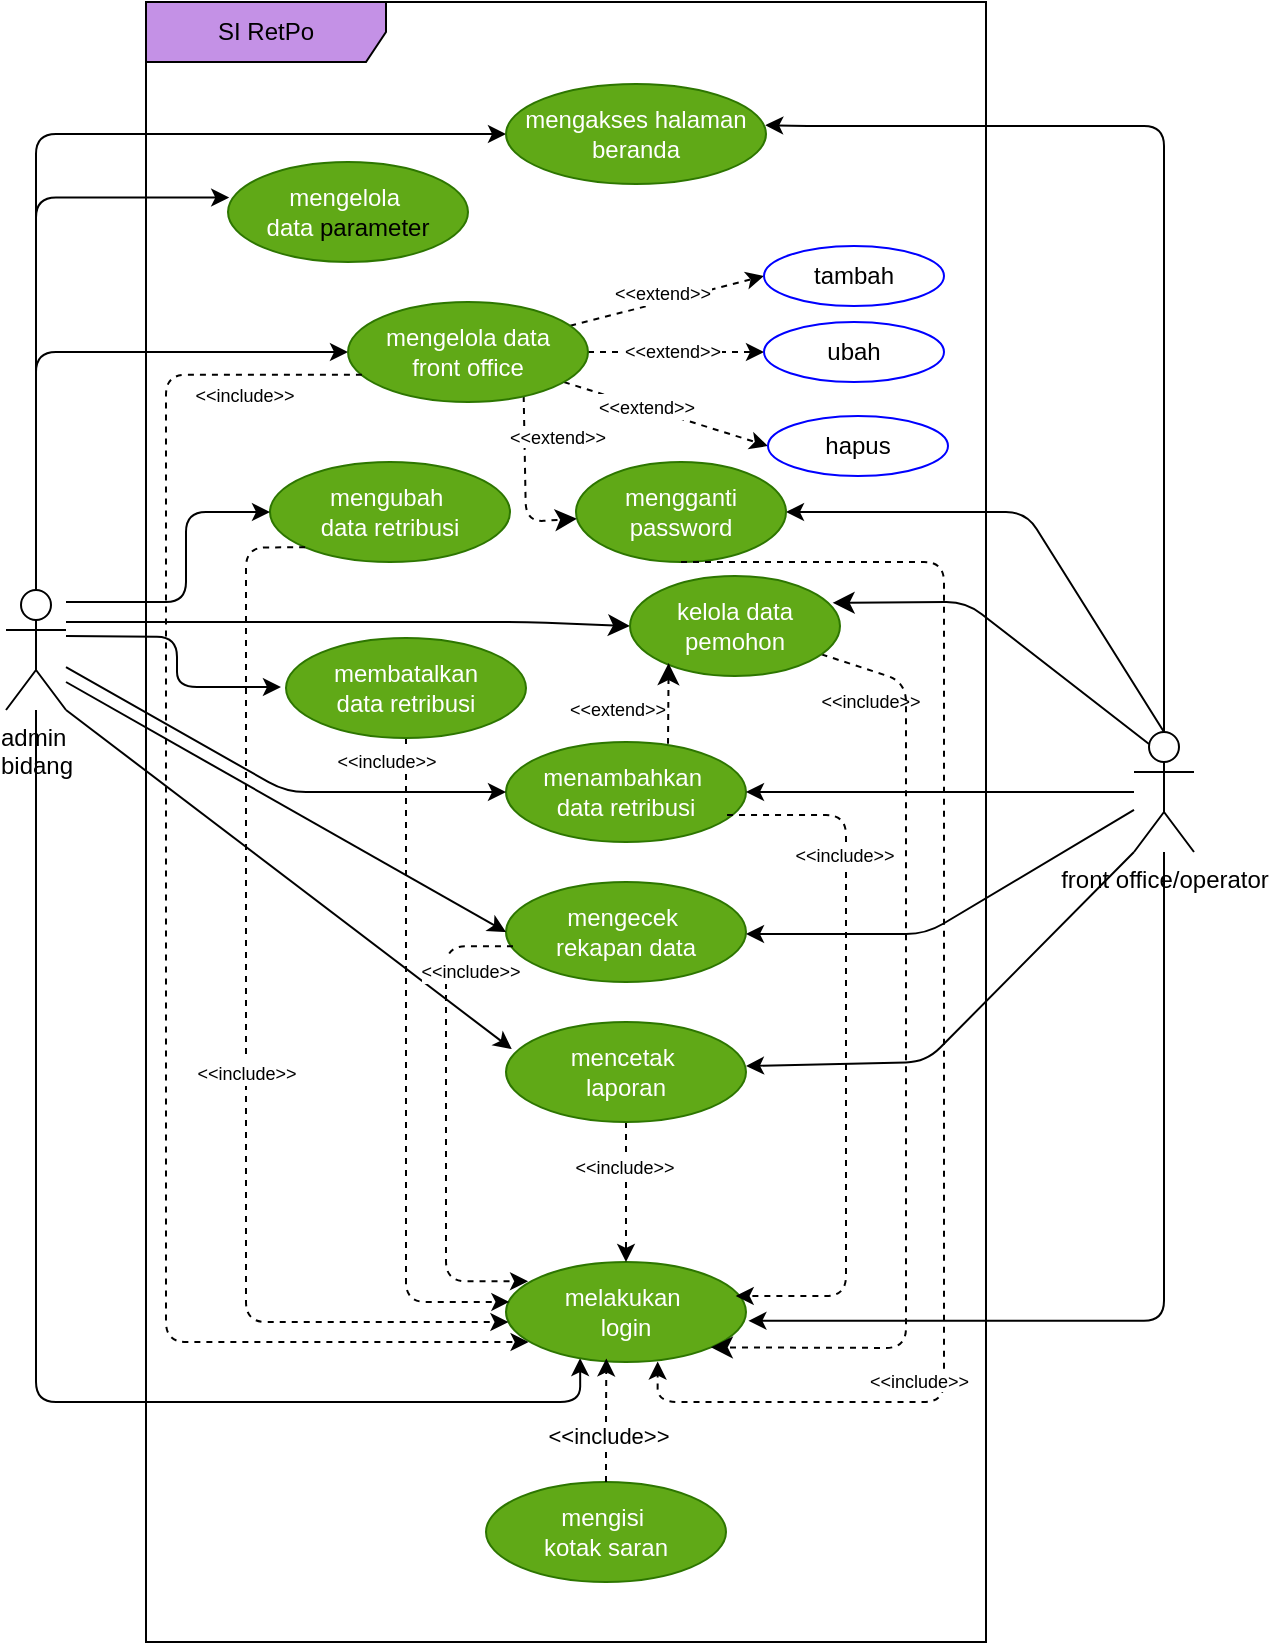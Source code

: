 <mxfile version="26.0.6" pages="3">
  <diagram name="use case" id="ukxG8gzlgrs9HhvgwXRx">
    <mxGraphModel dx="829" dy="1513" grid="1" gridSize="10" guides="1" tooltips="1" connect="1" arrows="1" fold="1" page="1" pageScale="1" pageWidth="850" pageHeight="1100" math="0" shadow="0">
      <root>
        <mxCell id="0" />
        <mxCell id="1" parent="0" />
        <mxCell id="dq5n2X-4svsOP9GwLVwc-16" style="edgeStyle=orthogonalEdgeStyle;rounded=1;orthogonalLoop=1;jettySize=auto;html=1;curved=0;entryX=-0.021;entryY=0.49;entryDx=0;entryDy=0;entryPerimeter=0;" parent="1" target="dq5n2X-4svsOP9GwLVwc-13" edge="1">
          <mxGeometry relative="1" as="geometry">
            <mxPoint x="130" y="267.0" as="sourcePoint" />
            <mxPoint x="240" y="273" as="targetPoint" />
          </mxGeometry>
        </mxCell>
        <mxCell id="dq5n2X-4svsOP9GwLVwc-21" style="edgeStyle=orthogonalEdgeStyle;rounded=1;orthogonalLoop=1;jettySize=auto;html=1;entryX=0;entryY=0.5;entryDx=0;entryDy=0;curved=0;" parent="1" source="dq5n2X-4svsOP9GwLVwc-3" target="dq5n2X-4svsOP9GwLVwc-8" edge="1">
          <mxGeometry relative="1" as="geometry">
            <Array as="points">
              <mxPoint x="115" y="125" />
            </Array>
          </mxGeometry>
        </mxCell>
        <mxCell id="FcmRMaOT2FB6kB3QNHi_-1" style="edgeStyle=orthogonalEdgeStyle;rounded=1;orthogonalLoop=1;jettySize=auto;html=1;entryX=0.309;entryY=0.961;entryDx=0;entryDy=0;curved=0;entryPerimeter=0;" parent="1" source="dq5n2X-4svsOP9GwLVwc-3" target="dq5n2X-4svsOP9GwLVwc-6" edge="1">
          <mxGeometry relative="1" as="geometry">
            <Array as="points">
              <mxPoint x="115" y="650" />
              <mxPoint x="387" y="650" />
            </Array>
          </mxGeometry>
        </mxCell>
        <mxCell id="rb40n_2ua-qW2_mSvcrI-3" style="edgeStyle=none;curved=0;rounded=1;orthogonalLoop=1;jettySize=auto;html=1;entryX=0;entryY=0.5;entryDx=0;entryDy=0;fontSize=12;startSize=8;endSize=8;" parent="1" target="rb40n_2ua-qW2_mSvcrI-1" edge="1">
          <mxGeometry relative="1" as="geometry">
            <mxPoint x="130" y="260" as="sourcePoint" />
            <Array as="points">
              <mxPoint x="250" y="260" />
              <mxPoint x="360" y="260" />
            </Array>
          </mxGeometry>
        </mxCell>
        <mxCell id="LrQLkKAdtE5SOXrFSm7I-2" style="edgeStyle=orthogonalEdgeStyle;rounded=1;orthogonalLoop=1;jettySize=auto;html=1;entryX=0;entryY=0.5;entryDx=0;entryDy=0;curved=0;" edge="1" parent="1" source="dq5n2X-4svsOP9GwLVwc-3" target="LrQLkKAdtE5SOXrFSm7I-1">
          <mxGeometry relative="1" as="geometry">
            <Array as="points">
              <mxPoint x="115" y="16" />
            </Array>
          </mxGeometry>
        </mxCell>
        <mxCell id="dq5n2X-4svsOP9GwLVwc-3" value="admin&amp;nbsp;&lt;div&gt;bidang&lt;/div&gt;" style="shape=umlActor;verticalLabelPosition=bottom;verticalAlign=top;html=1;outlineConnect=0;align=center;" parent="1" vertex="1">
          <mxGeometry x="100" y="244" width="30" height="60" as="geometry" />
        </mxCell>
        <mxCell id="dq5n2X-4svsOP9GwLVwc-4" value="SI RetPo" style="shape=umlFrame;whiteSpace=wrap;html=1;pointerEvents=0;fillColor=#C491E6;width=120;height=30;" parent="1" vertex="1">
          <mxGeometry x="170" y="-50" width="420" height="820" as="geometry" />
        </mxCell>
        <mxCell id="6KI5AN0sWsQQkwzKojnx-3" style="rounded=1;orthogonalLoop=1;jettySize=auto;html=1;entryX=1;entryY=0.5;entryDx=0;entryDy=0;exitX=0.5;exitY=0;exitDx=0;exitDy=0;exitPerimeter=0;jumpSize=6;" parent="1" source="dq5n2X-4svsOP9GwLVwc-5" target="6KI5AN0sWsQQkwzKojnx-1" edge="1">
          <mxGeometry relative="1" as="geometry">
            <Array as="points">
              <mxPoint x="610" y="205" />
            </Array>
          </mxGeometry>
        </mxCell>
        <mxCell id="rb40n_2ua-qW2_mSvcrI-2" style="edgeStyle=none;curved=0;rounded=1;orthogonalLoop=1;jettySize=auto;html=1;exitX=0.25;exitY=0.1;exitDx=0;exitDy=0;exitPerimeter=0;entryX=0.965;entryY=0.268;entryDx=0;entryDy=0;fontSize=12;startSize=8;endSize=8;entryPerimeter=0;" parent="1" source="dq5n2X-4svsOP9GwLVwc-5" target="rb40n_2ua-qW2_mSvcrI-1" edge="1">
          <mxGeometry relative="1" as="geometry">
            <Array as="points">
              <mxPoint x="580" y="250" />
            </Array>
          </mxGeometry>
        </mxCell>
        <mxCell id="dq5n2X-4svsOP9GwLVwc-5" value="front office/operator" style="shape=umlActor;verticalLabelPosition=bottom;verticalAlign=top;html=1;outlineConnect=0;" parent="1" vertex="1">
          <mxGeometry x="664" y="315" width="30" height="60" as="geometry" />
        </mxCell>
        <mxCell id="dq5n2X-4svsOP9GwLVwc-6" value="melakukan&amp;nbsp;&lt;div&gt;login&lt;/div&gt;" style="ellipse;whiteSpace=wrap;html=1;strokeColor=#2D7600;shadow=0;fillColor=#60a917;fontColor=#ffffff;" parent="1" vertex="1">
          <mxGeometry x="350" y="580" width="120" height="50" as="geometry" />
        </mxCell>
        <mxCell id="dq5n2X-4svsOP9GwLVwc-7" value="menambahkan&amp;nbsp;&lt;div&gt;data retribusi&lt;/div&gt;" style="ellipse;whiteSpace=wrap;html=1;strokeColor=#2D7600;shadow=0;fillColor=#60a917;fontColor=#ffffff;" parent="1" vertex="1">
          <mxGeometry x="350" y="320" width="120" height="50" as="geometry" />
        </mxCell>
        <mxCell id="dq5n2X-4svsOP9GwLVwc-28" style="rounded=0;orthogonalLoop=1;jettySize=auto;html=1;entryX=0;entryY=0.5;entryDx=0;entryDy=0;dashed=1;" parent="1" source="dq5n2X-4svsOP9GwLVwc-8" target="dq5n2X-4svsOP9GwLVwc-9" edge="1">
          <mxGeometry relative="1" as="geometry" />
        </mxCell>
        <mxCell id="dq5n2X-4svsOP9GwLVwc-29" style="edgeStyle=orthogonalEdgeStyle;rounded=0;orthogonalLoop=1;jettySize=auto;html=1;entryX=0;entryY=0.5;entryDx=0;entryDy=0;dashed=1;" parent="1" source="dq5n2X-4svsOP9GwLVwc-8" target="dq5n2X-4svsOP9GwLVwc-10" edge="1">
          <mxGeometry relative="1" as="geometry" />
        </mxCell>
        <mxCell id="dq5n2X-4svsOP9GwLVwc-30" style="rounded=0;orthogonalLoop=1;jettySize=auto;html=1;entryX=0;entryY=0.5;entryDx=0;entryDy=0;dashed=1;" parent="1" source="dq5n2X-4svsOP9GwLVwc-8" target="dq5n2X-4svsOP9GwLVwc-11" edge="1">
          <mxGeometry relative="1" as="geometry" />
        </mxCell>
        <mxCell id="rb40n_2ua-qW2_mSvcrI-9" style="edgeStyle=none;curved=0;rounded=1;orthogonalLoop=1;jettySize=auto;html=1;fontSize=12;startSize=8;endSize=8;dashed=1;exitX=0.732;exitY=0.939;exitDx=0;exitDy=0;exitPerimeter=0;" parent="1" source="dq5n2X-4svsOP9GwLVwc-8" target="6KI5AN0sWsQQkwzKojnx-1" edge="1">
          <mxGeometry relative="1" as="geometry">
            <Array as="points">
              <mxPoint x="360" y="210" />
            </Array>
          </mxGeometry>
        </mxCell>
        <mxCell id="dq5n2X-4svsOP9GwLVwc-8" value="mengelola data&lt;div&gt;front office&lt;/div&gt;" style="ellipse;whiteSpace=wrap;html=1;strokeColor=#2D7600;shadow=0;fillColor=#60a917;fontColor=#ffffff;" parent="1" vertex="1">
          <mxGeometry x="271" y="100" width="120" height="50" as="geometry" />
        </mxCell>
        <mxCell id="dq5n2X-4svsOP9GwLVwc-9" value="tambah" style="ellipse;whiteSpace=wrap;html=1;strokeColor=#0000FF;shadow=0;" parent="1" vertex="1">
          <mxGeometry x="479" y="72" width="90" height="30" as="geometry" />
        </mxCell>
        <mxCell id="dq5n2X-4svsOP9GwLVwc-10" value="ubah" style="ellipse;whiteSpace=wrap;html=1;strokeColor=#0000FF;shadow=0;" parent="1" vertex="1">
          <mxGeometry x="479" y="110" width="90" height="30" as="geometry" />
        </mxCell>
        <mxCell id="dq5n2X-4svsOP9GwLVwc-11" value="hapus" style="ellipse;whiteSpace=wrap;html=1;strokeColor=#0000FF;shadow=0;" parent="1" vertex="1">
          <mxGeometry x="481" y="157" width="90" height="30" as="geometry" />
        </mxCell>
        <mxCell id="dq5n2X-4svsOP9GwLVwc-12" value="mengubah&amp;nbsp;&lt;div&gt;data retribusi&lt;/div&gt;" style="ellipse;whiteSpace=wrap;html=1;strokeColor=#2D7600;shadow=0;fillColor=#60a917;fontColor=#ffffff;" parent="1" vertex="1">
          <mxGeometry x="232" y="180" width="120" height="50" as="geometry" />
        </mxCell>
        <mxCell id="dq5n2X-4svsOP9GwLVwc-38" style="edgeStyle=orthogonalEdgeStyle;rounded=1;orthogonalLoop=1;jettySize=auto;html=1;entryX=0.014;entryY=0.399;entryDx=0;entryDy=0;curved=0;dashed=1;entryPerimeter=0;" parent="1" source="dq5n2X-4svsOP9GwLVwc-13" target="dq5n2X-4svsOP9GwLVwc-6" edge="1">
          <mxGeometry relative="1" as="geometry">
            <Array as="points">
              <mxPoint x="300" y="600" />
            </Array>
          </mxGeometry>
        </mxCell>
        <mxCell id="dq5n2X-4svsOP9GwLVwc-13" value="membatalkan&lt;div&gt;data retribusi&lt;/div&gt;" style="ellipse;whiteSpace=wrap;html=1;strokeColor=#2D7600;shadow=0;fillColor=#60a917;fontColor=#ffffff;" parent="1" vertex="1">
          <mxGeometry x="240" y="268" width="120" height="50" as="geometry" />
        </mxCell>
        <mxCell id="dq5n2X-4svsOP9GwLVwc-14" value="&lt;div&gt;mengecek&amp;nbsp;&lt;/div&gt;&lt;div&gt;rekapan data&lt;/div&gt;" style="ellipse;whiteSpace=wrap;html=1;strokeColor=#2D7600;shadow=0;fillColor=#60a917;fontColor=#ffffff;" parent="1" vertex="1">
          <mxGeometry x="350" y="390" width="120" height="50" as="geometry" />
        </mxCell>
        <mxCell id="dq5n2X-4svsOP9GwLVwc-31" style="edgeStyle=orthogonalEdgeStyle;rounded=0;orthogonalLoop=1;jettySize=auto;html=1;dashed=1;" parent="1" source="dq5n2X-4svsOP9GwLVwc-15" target="dq5n2X-4svsOP9GwLVwc-6" edge="1">
          <mxGeometry relative="1" as="geometry" />
        </mxCell>
        <mxCell id="dq5n2X-4svsOP9GwLVwc-32" value="&lt;font style=&quot;font-size: 9px;&quot;&gt;&amp;lt;&amp;lt;include&amp;gt;&amp;gt;&lt;/font&gt;" style="edgeLabel;html=1;align=center;verticalAlign=middle;resizable=0;points=[];" parent="dq5n2X-4svsOP9GwLVwc-31" vertex="1" connectable="0">
          <mxGeometry x="-0.291" y="-1" relative="1" as="geometry">
            <mxPoint y="-3" as="offset" />
          </mxGeometry>
        </mxCell>
        <mxCell id="dq5n2X-4svsOP9GwLVwc-15" value="mencetak&amp;nbsp;&lt;div&gt;laporan&lt;/div&gt;" style="ellipse;whiteSpace=wrap;html=1;strokeColor=#2D7600;shadow=0;fillColor=#60a917;fontColor=#ffffff;" parent="1" vertex="1">
          <mxGeometry x="350" y="460" width="120" height="50" as="geometry" />
        </mxCell>
        <mxCell id="dq5n2X-4svsOP9GwLVwc-19" value="" style="endArrow=classic;html=1;rounded=1;" parent="1" source="dq5n2X-4svsOP9GwLVwc-5" target="dq5n2X-4svsOP9GwLVwc-7" edge="1">
          <mxGeometry width="50" height="50" relative="1" as="geometry">
            <mxPoint x="510" y="330" as="sourcePoint" />
            <mxPoint x="560" y="280" as="targetPoint" />
            <Array as="points">
              <mxPoint x="630" y="345" />
            </Array>
          </mxGeometry>
        </mxCell>
        <mxCell id="dq5n2X-4svsOP9GwLVwc-20" style="edgeStyle=orthogonalEdgeStyle;rounded=1;orthogonalLoop=1;jettySize=auto;html=1;curved=0;entryX=0;entryY=0.5;entryDx=0;entryDy=0;" parent="1" source="dq5n2X-4svsOP9GwLVwc-3" target="dq5n2X-4svsOP9GwLVwc-12" edge="1">
          <mxGeometry relative="1" as="geometry">
            <mxPoint x="140" y="250" as="sourcePoint" />
            <mxPoint x="250" y="285" as="targetPoint" />
            <Array as="points">
              <mxPoint x="190" y="250" />
              <mxPoint x="190" y="205" />
            </Array>
          </mxGeometry>
        </mxCell>
        <mxCell id="dq5n2X-4svsOP9GwLVwc-23" value="" style="endArrow=classic;html=1;rounded=1;entryX=0;entryY=0.5;entryDx=0;entryDy=0;" parent="1" source="dq5n2X-4svsOP9GwLVwc-3" target="dq5n2X-4svsOP9GwLVwc-7" edge="1">
          <mxGeometry width="50" height="50" relative="1" as="geometry">
            <mxPoint x="130" y="290" as="sourcePoint" />
            <mxPoint x="-100" y="352" as="targetPoint" />
            <Array as="points">
              <mxPoint x="240" y="345" />
            </Array>
          </mxGeometry>
        </mxCell>
        <mxCell id="dq5n2X-4svsOP9GwLVwc-24" value="" style="endArrow=classic;html=1;rounded=1;entryX=0;entryY=0.5;entryDx=0;entryDy=0;" parent="1" target="dq5n2X-4svsOP9GwLVwc-14" edge="1">
          <mxGeometry width="50" height="50" relative="1" as="geometry">
            <mxPoint x="130" y="290" as="sourcePoint" />
            <mxPoint x="350" y="362" as="targetPoint" />
            <Array as="points" />
          </mxGeometry>
        </mxCell>
        <mxCell id="dq5n2X-4svsOP9GwLVwc-25" value="" style="endArrow=classic;html=1;rounded=1;" parent="1" source="dq5n2X-4svsOP9GwLVwc-5" edge="1">
          <mxGeometry width="50" height="50" relative="1" as="geometry">
            <mxPoint x="700" y="354" as="sourcePoint" />
            <mxPoint x="470" y="416" as="targetPoint" />
            <Array as="points">
              <mxPoint x="560" y="416" />
            </Array>
          </mxGeometry>
        </mxCell>
        <mxCell id="dq5n2X-4svsOP9GwLVwc-26" value="" style="endArrow=classic;html=1;rounded=1;entryX=0.024;entryY=0.271;entryDx=0;entryDy=0;entryPerimeter=0;exitX=1;exitY=1;exitDx=0;exitDy=0;exitPerimeter=0;" parent="1" source="dq5n2X-4svsOP9GwLVwc-3" target="dq5n2X-4svsOP9GwLVwc-15" edge="1">
          <mxGeometry width="50" height="50" relative="1" as="geometry">
            <mxPoint x="140" y="310" as="sourcePoint" />
            <mxPoint x="360" y="425" as="targetPoint" />
            <Array as="points" />
          </mxGeometry>
        </mxCell>
        <mxCell id="dq5n2X-4svsOP9GwLVwc-27" value="" style="endArrow=classic;html=1;rounded=1;exitX=0;exitY=1;exitDx=0;exitDy=0;exitPerimeter=0;" parent="1" source="dq5n2X-4svsOP9GwLVwc-5" edge="1">
          <mxGeometry width="50" height="50" relative="1" as="geometry">
            <mxPoint x="700" y="420" as="sourcePoint" />
            <mxPoint x="470" y="482" as="targetPoint" />
            <Array as="points">
              <mxPoint x="560" y="480" />
            </Array>
          </mxGeometry>
        </mxCell>
        <mxCell id="dq5n2X-4svsOP9GwLVwc-33" style="edgeStyle=elbowEdgeStyle;rounded=1;orthogonalLoop=1;jettySize=auto;html=1;dashed=1;exitX=0.921;exitY=0.757;exitDx=0;exitDy=0;exitPerimeter=0;entryX=0.957;entryY=0.34;entryDx=0;entryDy=0;entryPerimeter=0;" parent="1" target="dq5n2X-4svsOP9GwLVwc-6" edge="1">
          <mxGeometry relative="1" as="geometry">
            <mxPoint x="460.52" y="356.55" as="sourcePoint" />
            <mxPoint x="445.64" y="580.0" as="targetPoint" />
            <Array as="points">
              <mxPoint x="520" y="480.01" />
            </Array>
          </mxGeometry>
        </mxCell>
        <mxCell id="dq5n2X-4svsOP9GwLVwc-34" value="&lt;font style=&quot;font-size: 9px;&quot;&gt;&amp;lt;&amp;lt;include&amp;gt;&amp;gt;&lt;/font&gt;" style="edgeLabel;html=1;align=center;verticalAlign=middle;resizable=0;points=[];" parent="dq5n2X-4svsOP9GwLVwc-33" vertex="1" connectable="0">
          <mxGeometry x="-0.291" y="-1" relative="1" as="geometry">
            <mxPoint y="-47" as="offset" />
          </mxGeometry>
        </mxCell>
        <mxCell id="dq5n2X-4svsOP9GwLVwc-36" style="edgeStyle=elbowEdgeStyle;rounded=1;orthogonalLoop=1;jettySize=auto;html=1;dashed=1;exitX=0.029;exitY=0.643;exitDx=0;exitDy=0;exitPerimeter=0;entryX=0.092;entryY=0.193;entryDx=0;entryDy=0;entryPerimeter=0;" parent="1" source="dq5n2X-4svsOP9GwLVwc-14" target="dq5n2X-4svsOP9GwLVwc-6" edge="1">
          <mxGeometry relative="1" as="geometry">
            <mxPoint x="470.52" y="366.55" as="sourcePoint" />
            <mxPoint x="480" y="615" as="targetPoint" />
            <Array as="points">
              <mxPoint x="320" y="510" />
            </Array>
          </mxGeometry>
        </mxCell>
        <mxCell id="dq5n2X-4svsOP9GwLVwc-37" value="&lt;font style=&quot;font-size: 9px;&quot;&gt;&amp;lt;&amp;lt;include&amp;gt;&amp;gt;&lt;/font&gt;" style="edgeLabel;html=1;align=center;verticalAlign=middle;resizable=0;points=[];" parent="dq5n2X-4svsOP9GwLVwc-36" vertex="1" connectable="0">
          <mxGeometry x="-0.291" y="-1" relative="1" as="geometry">
            <mxPoint x="13" y="-41" as="offset" />
          </mxGeometry>
        </mxCell>
        <mxCell id="dq5n2X-4svsOP9GwLVwc-39" style="edgeStyle=orthogonalEdgeStyle;rounded=1;orthogonalLoop=1;jettySize=auto;html=1;exitX=0;exitY=1;exitDx=0;exitDy=0;curved=0;dashed=1;" parent="1" source="dq5n2X-4svsOP9GwLVwc-12" target="dq5n2X-4svsOP9GwLVwc-6" edge="1">
          <mxGeometry relative="1" as="geometry">
            <Array as="points">
              <mxPoint x="220" y="223" />
              <mxPoint x="220" y="610" />
            </Array>
          </mxGeometry>
        </mxCell>
        <mxCell id="dq5n2X-4svsOP9GwLVwc-40" value="&lt;font style=&quot;font-size: 9px;&quot;&gt;&amp;lt;&amp;lt;include&amp;gt;&amp;gt;&lt;/font&gt;" style="edgeLabel;html=1;align=center;verticalAlign=middle;resizable=0;points=[];" parent="1" vertex="1" connectable="0">
          <mxGeometry x="290" y="328.997" as="geometry" />
        </mxCell>
        <mxCell id="dq5n2X-4svsOP9GwLVwc-41" value="&lt;font style=&quot;font-size: 9px;&quot;&gt;&amp;lt;&amp;lt;include&amp;gt;&amp;gt;&lt;/font&gt;" style="edgeLabel;html=1;align=center;verticalAlign=middle;resizable=0;points=[];" parent="1" vertex="1" connectable="0">
          <mxGeometry x="220" y="484.997" as="geometry" />
        </mxCell>
        <mxCell id="dq5n2X-4svsOP9GwLVwc-42" style="edgeStyle=orthogonalEdgeStyle;rounded=1;orthogonalLoop=1;jettySize=auto;html=1;exitX=0.058;exitY=0.727;exitDx=0;exitDy=0;curved=0;dashed=1;exitPerimeter=0;entryX=0.094;entryY=0.795;entryDx=0;entryDy=0;entryPerimeter=0;" parent="1" source="dq5n2X-4svsOP9GwLVwc-8" target="dq5n2X-4svsOP9GwLVwc-6" edge="1">
          <mxGeometry relative="1" as="geometry">
            <mxPoint x="267" y="232" as="sourcePoint" />
            <mxPoint x="372" y="630" as="targetPoint" />
            <Array as="points">
              <mxPoint x="180" y="136" />
              <mxPoint x="180" y="620" />
              <mxPoint x="361" y="620" />
            </Array>
          </mxGeometry>
        </mxCell>
        <mxCell id="dq5n2X-4svsOP9GwLVwc-43" value="&lt;font style=&quot;font-size: 9px;&quot;&gt;&amp;lt;&amp;lt;include&amp;gt;&amp;gt;&lt;/font&gt;" style="edgeLabel;html=1;align=center;verticalAlign=middle;resizable=0;points=[];" parent="1" vertex="1" connectable="0">
          <mxGeometry x="211" y="436.997" as="geometry">
            <mxPoint x="8" y="-291" as="offset" />
          </mxGeometry>
        </mxCell>
        <mxCell id="dq5n2X-4svsOP9GwLVwc-44" value="&lt;font style=&quot;font-size: 9px;&quot;&gt;&amp;lt;&amp;lt;extend&amp;gt;&amp;gt;&lt;/font&gt;" style="edgeLabel;html=1;align=center;verticalAlign=middle;resizable=0;points=[];" parent="1" vertex="1" connectable="0">
          <mxGeometry x="412" y="442.997" as="geometry">
            <mxPoint x="8" y="-291" as="offset" />
          </mxGeometry>
        </mxCell>
        <mxCell id="dq5n2X-4svsOP9GwLVwc-45" value="&lt;font style=&quot;font-size: 9px;&quot;&gt;&amp;lt;&amp;lt;extend&amp;gt;&amp;gt;&lt;/font&gt;" style="edgeLabel;html=1;align=center;verticalAlign=middle;resizable=0;points=[];" parent="1" vertex="1" connectable="0">
          <mxGeometry x="420" y="385.997" as="geometry">
            <mxPoint x="8" y="-291" as="offset" />
          </mxGeometry>
        </mxCell>
        <mxCell id="dq5n2X-4svsOP9GwLVwc-46" value="&lt;font style=&quot;font-size: 9px;&quot;&gt;&amp;lt;&amp;lt;extend&amp;gt;&amp;gt;&lt;/font&gt;" style="edgeLabel;html=1;align=center;verticalAlign=middle;resizable=0;points=[];" parent="1" vertex="1" connectable="0">
          <mxGeometry x="425" y="414.997" as="geometry">
            <mxPoint x="8" y="-291" as="offset" />
          </mxGeometry>
        </mxCell>
        <mxCell id="FcmRMaOT2FB6kB3QNHi_-2" style="edgeStyle=orthogonalEdgeStyle;rounded=1;orthogonalLoop=1;jettySize=auto;html=1;curved=0;entryX=1.01;entryY=0.588;entryDx=0;entryDy=0;entryPerimeter=0;" parent="1" source="dq5n2X-4svsOP9GwLVwc-5" target="dq5n2X-4svsOP9GwLVwc-6" edge="1">
          <mxGeometry relative="1" as="geometry">
            <Array as="points">
              <mxPoint x="679" y="609" />
            </Array>
          </mxGeometry>
        </mxCell>
        <mxCell id="6KI5AN0sWsQQkwzKojnx-1" value="mengganti password" style="ellipse;whiteSpace=wrap;html=1;strokeColor=#2D7600;shadow=0;fillColor=#60a917;fontColor=#ffffff;" parent="1" vertex="1">
          <mxGeometry x="385" y="180" width="105" height="50" as="geometry" />
        </mxCell>
        <mxCell id="6KI5AN0sWsQQkwzKojnx-4" style="edgeStyle=orthogonalEdgeStyle;rounded=1;orthogonalLoop=1;jettySize=auto;html=1;curved=0;dashed=1;entryX=0.632;entryY=0.995;entryDx=0;entryDy=0;entryPerimeter=0;" parent="1" source="6KI5AN0sWsQQkwzKojnx-1" target="dq5n2X-4svsOP9GwLVwc-6" edge="1">
          <mxGeometry relative="1" as="geometry">
            <Array as="points">
              <mxPoint x="569" y="230" />
              <mxPoint x="569" y="650" />
              <mxPoint x="426" y="650" />
            </Array>
            <mxPoint x="494.905" y="230.0" as="sourcePoint" />
            <mxPoint x="479" y="620.4" as="targetPoint" />
          </mxGeometry>
        </mxCell>
        <mxCell id="6KI5AN0sWsQQkwzKojnx-5" value="&lt;span style=&quot;font-size: 9px;&quot;&gt;&amp;lt;&amp;lt;include&amp;gt;&amp;gt;&lt;/span&gt;" style="edgeLabel;html=1;align=center;verticalAlign=middle;resizable=0;points=[];" parent="1" vertex="1" connectable="0">
          <mxGeometry x="537.0" y="303.002" as="geometry">
            <mxPoint x="-5" y="-4" as="offset" />
          </mxGeometry>
        </mxCell>
        <mxCell id="rb40n_2ua-qW2_mSvcrI-12" style="edgeStyle=none;curved=0;rounded=1;orthogonalLoop=1;jettySize=auto;html=1;entryX=1;entryY=1;entryDx=0;entryDy=0;fontSize=12;startSize=8;endSize=8;dashed=1;" parent="1" source="rb40n_2ua-qW2_mSvcrI-1" target="dq5n2X-4svsOP9GwLVwc-6" edge="1">
          <mxGeometry relative="1" as="geometry">
            <Array as="points">
              <mxPoint x="550" y="290" />
              <mxPoint x="550" y="623" />
            </Array>
          </mxGeometry>
        </mxCell>
        <mxCell id="rb40n_2ua-qW2_mSvcrI-1" value="kelola data&lt;div&gt;pemohon&lt;/div&gt;" style="ellipse;whiteSpace=wrap;html=1;strokeColor=#2D7600;shadow=0;fillColor=#60a917;fontColor=#ffffff;" parent="1" vertex="1">
          <mxGeometry x="412" y="237" width="105" height="50" as="geometry" />
        </mxCell>
        <mxCell id="rb40n_2ua-qW2_mSvcrI-4" style="edgeStyle=none;curved=1;rounded=0;orthogonalLoop=1;jettySize=auto;html=1;entryX=0.184;entryY=0.871;entryDx=0;entryDy=0;entryPerimeter=0;fontSize=12;startSize=8;endSize=8;dashed=1;exitX=0.675;exitY=0.018;exitDx=0;exitDy=0;exitPerimeter=0;" parent="1" source="dq5n2X-4svsOP9GwLVwc-7" target="rb40n_2ua-qW2_mSvcrI-1" edge="1">
          <mxGeometry relative="1" as="geometry">
            <mxPoint x="417.324" y="324.187" as="sourcePoint" />
            <mxPoint x="430.375" y="281.1" as="targetPoint" />
          </mxGeometry>
        </mxCell>
        <mxCell id="rb40n_2ua-qW2_mSvcrI-5" value="&lt;span style=&quot;color: rgb(0, 0, 0); font-family: Helvetica; font-size: 9px; font-style: normal; font-variant-ligatures: normal; font-variant-caps: normal; font-weight: 400; letter-spacing: normal; orphans: 2; text-align: center; text-indent: 0px; text-transform: none; widows: 2; word-spacing: 0px; -webkit-text-stroke-width: 0px; white-space: nowrap; background-color: rgb(255, 255, 255); text-decoration-thickness: initial; text-decoration-style: initial; text-decoration-color: initial; display: inline !important; float: none;&quot;&gt;&amp;lt;&amp;lt;extend&amp;gt;&amp;gt;&lt;/span&gt;" style="text;whiteSpace=wrap;html=1;" parent="1" vertex="1">
          <mxGeometry x="380" y="289" width="60" height="27" as="geometry" />
        </mxCell>
        <mxCell id="rb40n_2ua-qW2_mSvcrI-7" value="&lt;span style=&quot;color: rgb(0, 0, 0); font-family: Helvetica; font-size: 9px; font-style: normal; font-variant-ligatures: normal; font-variant-caps: normal; font-weight: 400; letter-spacing: normal; orphans: 2; text-align: center; text-indent: 0px; text-transform: none; widows: 2; word-spacing: 0px; -webkit-text-stroke-width: 0px; white-space: nowrap; background-color: rgb(255, 255, 255); text-decoration-thickness: initial; text-decoration-style: initial; text-decoration-color: initial; display: inline !important; float: none;&quot;&gt;&amp;lt;&amp;lt;include&amp;gt;&amp;gt;&lt;/span&gt;" style="text;whiteSpace=wrap;html=1;" parent="1" vertex="1">
          <mxGeometry x="530" y="625" width="50" height="10" as="geometry" />
        </mxCell>
        <mxCell id="rb40n_2ua-qW2_mSvcrI-11" value="&lt;span style=&quot;color: rgb(0, 0, 0); font-family: Helvetica; font-size: 9px; font-style: normal; font-variant-ligatures: normal; font-variant-caps: normal; font-weight: 400; letter-spacing: normal; orphans: 2; text-align: center; text-indent: 0px; text-transform: none; widows: 2; word-spacing: 0px; -webkit-text-stroke-width: 0px; white-space: nowrap; background-color: rgb(255, 255, 255); text-decoration-thickness: initial; text-decoration-style: initial; text-decoration-color: initial; display: inline !important; float: none;&quot;&gt;&amp;lt;&amp;lt;extend&amp;gt;&amp;gt;&lt;/span&gt;" style="text;whiteSpace=wrap;html=1;" parent="1" vertex="1">
          <mxGeometry x="350" y="153" width="60" height="27" as="geometry" />
        </mxCell>
        <mxCell id="eTvObXC_AzbHseTv6Wr1-1" value="mengelola&amp;nbsp;&lt;div&gt;data&amp;nbsp;&lt;span style=&quot;background-color: transparent; color: light-dark(rgb(0, 0, 0), rgb(255, 255, 255));&quot;&gt;parameter&lt;/span&gt;&lt;/div&gt;" style="ellipse;whiteSpace=wrap;html=1;strokeColor=#2D7600;shadow=0;fillColor=#60a917;fontColor=#ffffff;" vertex="1" parent="1">
          <mxGeometry x="211" y="30" width="120" height="50" as="geometry" />
        </mxCell>
        <mxCell id="eTvObXC_AzbHseTv6Wr1-2" style="edgeStyle=orthogonalEdgeStyle;rounded=1;orthogonalLoop=1;jettySize=auto;html=1;exitX=0.5;exitY=0;exitDx=0;exitDy=0;exitPerimeter=0;entryX=0.005;entryY=0.356;entryDx=0;entryDy=0;entryPerimeter=0;curved=0;" edge="1" parent="1" source="dq5n2X-4svsOP9GwLVwc-3" target="eTvObXC_AzbHseTv6Wr1-1">
          <mxGeometry relative="1" as="geometry" />
        </mxCell>
        <mxCell id="LrQLkKAdtE5SOXrFSm7I-1" value="mengakses halaman beranda" style="ellipse;whiteSpace=wrap;html=1;strokeColor=#2D7600;shadow=0;fillColor=#60a917;fontColor=#ffffff;" vertex="1" parent="1">
          <mxGeometry x="350" y="-9" width="130" height="50" as="geometry" />
        </mxCell>
        <mxCell id="LrQLkKAdtE5SOXrFSm7I-3" style="edgeStyle=orthogonalEdgeStyle;rounded=1;orthogonalLoop=1;jettySize=auto;html=1;entryX=0.997;entryY=0.412;entryDx=0;entryDy=0;entryPerimeter=0;curved=0;" edge="1" parent="1" source="dq5n2X-4svsOP9GwLVwc-5" target="LrQLkKAdtE5SOXrFSm7I-1">
          <mxGeometry relative="1" as="geometry">
            <Array as="points">
              <mxPoint x="679" y="12" />
              <mxPoint x="500" y="12" />
            </Array>
          </mxGeometry>
        </mxCell>
        <mxCell id="rqGYGgiG7egsMtWGlSAJ-1" value="mengisi&amp;nbsp;&lt;div&gt;kotak saran&lt;/div&gt;" style="ellipse;whiteSpace=wrap;html=1;strokeColor=#2D7600;shadow=0;fillColor=#60a917;fontColor=#ffffff;" vertex="1" parent="1">
          <mxGeometry x="340" y="690" width="120" height="50" as="geometry" />
        </mxCell>
        <mxCell id="rqGYGgiG7egsMtWGlSAJ-2" style="edgeStyle=orthogonalEdgeStyle;rounded=0;orthogonalLoop=1;jettySize=auto;html=1;entryX=0.418;entryY=0.964;entryDx=0;entryDy=0;entryPerimeter=0;dashed=1;" edge="1" parent="1" source="rqGYGgiG7egsMtWGlSAJ-1" target="dq5n2X-4svsOP9GwLVwc-6">
          <mxGeometry relative="1" as="geometry" />
        </mxCell>
        <mxCell id="rqGYGgiG7egsMtWGlSAJ-3" value="&amp;lt;&amp;lt;include&amp;gt;&amp;gt;" style="edgeLabel;html=1;align=center;verticalAlign=middle;resizable=0;points=[];" vertex="1" connectable="0" parent="rqGYGgiG7egsMtWGlSAJ-2">
          <mxGeometry x="-0.206" y="-1" relative="1" as="geometry">
            <mxPoint y="1" as="offset" />
          </mxGeometry>
        </mxCell>
      </root>
    </mxGraphModel>
  </diagram>
  <diagram id="YjW7AD87J3cKyNsbQVYq" name="bpmn">
    <mxGraphModel dx="901" dy="492" grid="1" gridSize="10" guides="1" tooltips="1" connect="1" arrows="1" fold="1" page="1" pageScale="1" pageWidth="1169" pageHeight="827" math="0" shadow="0">
      <root>
        <mxCell id="0" />
        <mxCell id="1" parent="0" />
        <mxCell id="PzXRuTa8uYMyeLOgMuWR-1" value="melakukan login" style="swimlane;html=1;childLayout=stackLayout;resizeParent=1;resizeParentMax=0;horizontal=0;startSize=20;horizontalStack=0;fontSize=10;" parent="1" vertex="1">
          <mxGeometry x="50" y="50" width="970" height="300" as="geometry" />
        </mxCell>
        <mxCell id="PzXRuTa8uYMyeLOgMuWR-2" value="" style="edgeStyle=orthogonalEdgeStyle;rounded=0;orthogonalLoop=1;jettySize=auto;html=1;endArrow=classic;endFill=1;" parent="PzXRuTa8uYMyeLOgMuWR-1" source="PzXRuTa8uYMyeLOgMuWR-6" target="PzXRuTa8uYMyeLOgMuWR-11" edge="1">
          <mxGeometry relative="1" as="geometry" />
        </mxCell>
        <mxCell id="PzXRuTa8uYMyeLOgMuWR-3" value="admin / front office" style="swimlane;html=1;startSize=20;horizontal=0;" parent="PzXRuTa8uYMyeLOgMuWR-1" vertex="1">
          <mxGeometry x="20" width="950" height="140" as="geometry" />
        </mxCell>
        <mxCell id="PzXRuTa8uYMyeLOgMuWR-4" value="" style="edgeStyle=orthogonalEdgeStyle;rounded=0;orthogonalLoop=1;jettySize=auto;html=1;" parent="PzXRuTa8uYMyeLOgMuWR-3" source="PzXRuTa8uYMyeLOgMuWR-5" target="PzXRuTa8uYMyeLOgMuWR-6" edge="1">
          <mxGeometry relative="1" as="geometry" />
        </mxCell>
        <mxCell id="PzXRuTa8uYMyeLOgMuWR-5" value="start" style="ellipse;whiteSpace=wrap;html=1;fontSize=10;" parent="PzXRuTa8uYMyeLOgMuWR-3" vertex="1">
          <mxGeometry x="40" y="40" width="40" height="40" as="geometry" />
        </mxCell>
        <mxCell id="PzXRuTa8uYMyeLOgMuWR-6" value="&lt;font style=&quot;font-size: 10px;&quot;&gt;akses halaman login&lt;/font&gt;" style="rounded=1;whiteSpace=wrap;html=1;fontFamily=Helvetica;fontSize=12;fontColor=#000000;align=center;" parent="PzXRuTa8uYMyeLOgMuWR-3" vertex="1">
          <mxGeometry x="120" y="40" width="80" height="40" as="geometry" />
        </mxCell>
        <mxCell id="PzXRuTa8uYMyeLOgMuWR-7" value="" style="edgeStyle=orthogonalEdgeStyle;rounded=0;orthogonalLoop=1;jettySize=auto;html=1;" parent="PzXRuTa8uYMyeLOgMuWR-3" source="PzXRuTa8uYMyeLOgMuWR-8" target="PzXRuTa8uYMyeLOgMuWR-9" edge="1">
          <mxGeometry relative="1" as="geometry" />
        </mxCell>
        <mxCell id="PzXRuTa8uYMyeLOgMuWR-8" value="&lt;font style=&quot;font-size: 10px;&quot;&gt;mengisi username dan password&lt;/font&gt;" style="rounded=1;whiteSpace=wrap;html=1;fontColor=#000000;" parent="PzXRuTa8uYMyeLOgMuWR-3" vertex="1">
          <mxGeometry x="230" y="40" width="90" height="40" as="geometry" />
        </mxCell>
        <mxCell id="PzXRuTa8uYMyeLOgMuWR-9" value="&lt;font style=&quot;font-size: 10px;&quot;&gt;klik&amp;nbsp;&lt;/font&gt;&lt;div&gt;&lt;font style=&quot;font-size: 10px;&quot;&gt;tombol login&lt;/font&gt;&lt;/div&gt;" style="whiteSpace=wrap;html=1;fontColor=#000000;rounded=1;" parent="PzXRuTa8uYMyeLOgMuWR-3" vertex="1">
          <mxGeometry x="360" y="37.5" width="80" height="45" as="geometry" />
        </mxCell>
        <mxCell id="PzXRuTa8uYMyeLOgMuWR-10" value="SI RetPo" style="swimlane;html=1;startSize=20;horizontal=0;" parent="PzXRuTa8uYMyeLOgMuWR-1" vertex="1">
          <mxGeometry x="20" y="140" width="950" height="160" as="geometry" />
        </mxCell>
        <mxCell id="PzXRuTa8uYMyeLOgMuWR-11" value="&lt;font style=&quot;font-size: 10px;&quot;&gt;menampilkan&amp;nbsp;&lt;/font&gt;&lt;div&gt;&lt;font style=&quot;font-size: 10px;&quot;&gt;form login&lt;/font&gt;&lt;/div&gt;" style="rounded=1;whiteSpace=wrap;html=1;fontFamily=Helvetica;fontSize=12;fontColor=#000000;align=center;" parent="PzXRuTa8uYMyeLOgMuWR-10" vertex="1">
          <mxGeometry x="110" y="50" width="100" height="40" as="geometry" />
        </mxCell>
        <mxCell id="PzXRuTa8uYMyeLOgMuWR-12" value="" style="edgeStyle=orthogonalEdgeStyle;rounded=0;orthogonalLoop=1;jettySize=auto;html=1;entryX=1;entryY=0.75;entryDx=0;entryDy=0;" parent="PzXRuTa8uYMyeLOgMuWR-10" source="PzXRuTa8uYMyeLOgMuWR-14" target="PzXRuTa8uYMyeLOgMuWR-11" edge="1">
          <mxGeometry relative="1" as="geometry">
            <mxPoint x="280" y="80" as="targetPoint" />
          </mxGeometry>
        </mxCell>
        <mxCell id="PzXRuTa8uYMyeLOgMuWR-13" value="" style="edgeStyle=orthogonalEdgeStyle;rounded=0;orthogonalLoop=1;jettySize=auto;html=1;" parent="PzXRuTa8uYMyeLOgMuWR-10" source="PzXRuTa8uYMyeLOgMuWR-14" target="PzXRuTa8uYMyeLOgMuWR-19" edge="1">
          <mxGeometry relative="1" as="geometry" />
        </mxCell>
        <mxCell id="PzXRuTa8uYMyeLOgMuWR-14" value="" style="rhombus;whiteSpace=wrap;html=1;fontColor=#000000;rounded=0;" parent="PzXRuTa8uYMyeLOgMuWR-10" vertex="1">
          <mxGeometry x="349" y="50" width="60" height="60" as="geometry" />
        </mxCell>
        <mxCell id="PzXRuTa8uYMyeLOgMuWR-15" value="&lt;font style=&quot;font-size: 7px;&quot;&gt;data login valid?&lt;/font&gt;" style="text;html=1;align=center;verticalAlign=middle;whiteSpace=wrap;rounded=0;" parent="PzXRuTa8uYMyeLOgMuWR-10" vertex="1">
          <mxGeometry x="320" y="10" width="60" height="20" as="geometry" />
        </mxCell>
        <mxCell id="PzXRuTa8uYMyeLOgMuWR-16" value="&lt;font style=&quot;font-size: 8px;&quot;&gt;tidak&lt;/font&gt;" style="text;html=1;align=center;verticalAlign=middle;whiteSpace=wrap;rounded=0;" parent="PzXRuTa8uYMyeLOgMuWR-10" vertex="1">
          <mxGeometry x="327" y="64" width="27" height="15" as="geometry" />
        </mxCell>
        <mxCell id="PzXRuTa8uYMyeLOgMuWR-17" value="&lt;font style=&quot;font-size: 8px;&quot;&gt;ya&lt;/font&gt;" style="text;html=1;align=center;verticalAlign=middle;whiteSpace=wrap;rounded=0;" parent="PzXRuTa8uYMyeLOgMuWR-10" vertex="1">
          <mxGeometry x="409" y="62.5" width="20" height="15" as="geometry" />
        </mxCell>
        <mxCell id="PzXRuTa8uYMyeLOgMuWR-18" value="menampilkan halaman admin" style="whiteSpace=wrap;html=1;fontColor=#000000;rounded=1;fontSize=10;" parent="PzXRuTa8uYMyeLOgMuWR-10" vertex="1">
          <mxGeometry x="770" y="62.5" width="80" height="40" as="geometry" />
        </mxCell>
        <mxCell id="PzXRuTa8uYMyeLOgMuWR-19" value="" style="rhombus;whiteSpace=wrap;html=1;fontColor=#000000;rounded=0;" parent="PzXRuTa8uYMyeLOgMuWR-10" vertex="1">
          <mxGeometry x="490" y="50" width="60" height="60" as="geometry" />
        </mxCell>
        <mxCell id="PzXRuTa8uYMyeLOgMuWR-20" value="" style="endArrow=classic;html=1;rounded=1;exitX=0.5;exitY=1;exitDx=0;exitDy=0;entryX=-0.022;entryY=0.62;entryDx=0;entryDy=0;entryPerimeter=0;curved=0;" parent="PzXRuTa8uYMyeLOgMuWR-10" source="PzXRuTa8uYMyeLOgMuWR-19" target="PzXRuTa8uYMyeLOgMuWR-26" edge="1">
          <mxGeometry width="50" height="50" relative="1" as="geometry">
            <mxPoint x="520" y="150" as="sourcePoint" />
            <mxPoint x="630" y="140" as="targetPoint" />
            <Array as="points">
              <mxPoint x="520" y="140" />
            </Array>
          </mxGeometry>
        </mxCell>
        <mxCell id="PzXRuTa8uYMyeLOgMuWR-21" value="&lt;font style=&quot;font-size: 8px;&quot;&gt;admin atau&amp;nbsp;&amp;nbsp;&lt;/font&gt;&lt;div&gt;&lt;font style=&quot;font-size: 8px;&quot;&gt;front office?&lt;/font&gt;&lt;/div&gt;" style="text;html=1;align=center;verticalAlign=middle;whiteSpace=wrap;rounded=0;fontSize=8;" parent="PzXRuTa8uYMyeLOgMuWR-10" vertex="1">
          <mxGeometry x="445" y="81" width="64" height="30" as="geometry" />
        </mxCell>
        <mxCell id="PzXRuTa8uYMyeLOgMuWR-22" value="end" style="ellipse;whiteSpace=wrap;html=1;fontSize=10;" parent="PzXRuTa8uYMyeLOgMuWR-10" vertex="1">
          <mxGeometry x="880" y="60" width="40" height="40" as="geometry" />
        </mxCell>
        <mxCell id="PzXRuTa8uYMyeLOgMuWR-23" value="" style="endArrow=classic;html=1;rounded=0;entryX=0;entryY=0.5;entryDx=0;entryDy=0;exitX=0.999;exitY=0.445;exitDx=0;exitDy=0;exitPerimeter=0;" parent="PzXRuTa8uYMyeLOgMuWR-10" source="PzXRuTa8uYMyeLOgMuWR-18" target="PzXRuTa8uYMyeLOgMuWR-22" edge="1">
          <mxGeometry width="50" height="50" relative="1" as="geometry">
            <mxPoint x="580" y="60" as="sourcePoint" />
            <mxPoint x="630" y="10" as="targetPoint" />
          </mxGeometry>
        </mxCell>
        <mxCell id="PzXRuTa8uYMyeLOgMuWR-24" value="&lt;font style=&quot;font-size: 8px;&quot;&gt;admin&lt;/font&gt;" style="text;html=1;align=center;verticalAlign=middle;whiteSpace=wrap;rounded=0;fontSize=8;" parent="PzXRuTa8uYMyeLOgMuWR-10" vertex="1">
          <mxGeometry x="565" y="7" width="60" height="15" as="geometry" />
        </mxCell>
        <mxCell id="PzXRuTa8uYMyeLOgMuWR-25" value="login sebagai admin bidang" style="whiteSpace=wrap;html=1;fontColor=#000000;rounded=1;fontSize=10;" parent="PzXRuTa8uYMyeLOgMuWR-10" vertex="1">
          <mxGeometry x="633" y="7" width="80" height="40" as="geometry" />
        </mxCell>
        <mxCell id="PzXRuTa8uYMyeLOgMuWR-26" value="login sebagai front office" style="whiteSpace=wrap;html=1;fontColor=#000000;rounded=1;fontSize=10;" parent="PzXRuTa8uYMyeLOgMuWR-10" vertex="1">
          <mxGeometry x="633" y="116" width="80" height="40" as="geometry" />
        </mxCell>
        <mxCell id="PzXRuTa8uYMyeLOgMuWR-27" value="" style="endArrow=classic;html=1;rounded=1;exitX=0.5;exitY=0;exitDx=0;exitDy=0;curved=0;entryX=0.001;entryY=0.352;entryDx=0;entryDy=0;entryPerimeter=0;" parent="PzXRuTa8uYMyeLOgMuWR-10" source="PzXRuTa8uYMyeLOgMuWR-19" target="PzXRuTa8uYMyeLOgMuWR-25" edge="1">
          <mxGeometry width="50" height="50" relative="1" as="geometry">
            <mxPoint x="522" y="-5" as="sourcePoint" />
            <mxPoint x="630" y="23" as="targetPoint" />
            <Array as="points">
              <mxPoint x="520" y="20" />
            </Array>
          </mxGeometry>
        </mxCell>
        <mxCell id="PzXRuTa8uYMyeLOgMuWR-28" value="&lt;font style=&quot;font-size: 8px;&quot;&gt;front office&lt;/font&gt;" style="text;html=1;align=center;verticalAlign=middle;whiteSpace=wrap;rounded=0;fontSize=8;" parent="PzXRuTa8uYMyeLOgMuWR-10" vertex="1">
          <mxGeometry x="567" y="124.5" width="60" height="15" as="geometry" />
        </mxCell>
        <mxCell id="PzXRuTa8uYMyeLOgMuWR-29" value="" style="endArrow=classic;html=1;rounded=1;entryX=0.5;entryY=0;entryDx=0;entryDy=0;exitX=1;exitY=0.5;exitDx=0;exitDy=0;curved=0;" parent="PzXRuTa8uYMyeLOgMuWR-10" source="PzXRuTa8uYMyeLOgMuWR-25" target="PzXRuTa8uYMyeLOgMuWR-18" edge="1">
          <mxGeometry width="50" height="50" relative="1" as="geometry">
            <mxPoint x="600" y="170" as="sourcePoint" />
            <mxPoint x="650" y="120" as="targetPoint" />
            <Array as="points">
              <mxPoint x="810" y="27" />
            </Array>
          </mxGeometry>
        </mxCell>
        <mxCell id="PzXRuTa8uYMyeLOgMuWR-30" value="" style="endArrow=classic;html=1;rounded=1;entryX=0.5;entryY=1;entryDx=0;entryDy=0;exitX=1.03;exitY=0.586;exitDx=0;exitDy=0;exitPerimeter=0;curved=0;" parent="PzXRuTa8uYMyeLOgMuWR-10" source="PzXRuTa8uYMyeLOgMuWR-26" target="PzXRuTa8uYMyeLOgMuWR-18" edge="1">
          <mxGeometry width="50" height="50" relative="1" as="geometry">
            <mxPoint x="600" y="170" as="sourcePoint" />
            <mxPoint x="650" y="120" as="targetPoint" />
            <Array as="points">
              <mxPoint x="810" y="140" />
            </Array>
          </mxGeometry>
        </mxCell>
        <mxCell id="PzXRuTa8uYMyeLOgMuWR-31" value="" style="edgeStyle=orthogonalEdgeStyle;rounded=1;orthogonalLoop=1;jettySize=auto;html=1;curved=0;" parent="PzXRuTa8uYMyeLOgMuWR-1" source="PzXRuTa8uYMyeLOgMuWR-11" target="PzXRuTa8uYMyeLOgMuWR-8" edge="1">
          <mxGeometry relative="1" as="geometry" />
        </mxCell>
        <mxCell id="PzXRuTa8uYMyeLOgMuWR-32" value="" style="edgeStyle=orthogonalEdgeStyle;rounded=1;orthogonalLoop=1;jettySize=auto;html=1;curved=0;" parent="PzXRuTa8uYMyeLOgMuWR-1" source="PzXRuTa8uYMyeLOgMuWR-9" target="PzXRuTa8uYMyeLOgMuWR-14" edge="1">
          <mxGeometry relative="1" as="geometry">
            <mxPoint x="400" y="160" as="targetPoint" />
            <Array as="points">
              <mxPoint x="420" y="120" />
              <mxPoint x="400" y="120" />
            </Array>
          </mxGeometry>
        </mxCell>
        <mxCell id="GfhD3Xz5B-OhdLcK-dK1-1" value="menambah data retribusi" style="swimlane;html=1;childLayout=stackLayout;resizeParent=1;resizeParentMax=0;horizontal=0;startSize=20;horizontalStack=0;fontSize=10;" parent="1" vertex="1">
          <mxGeometry x="40" y="890" width="1110" height="300" as="geometry" />
        </mxCell>
        <mxCell id="GfhD3Xz5B-OhdLcK-dK1-3" value="admin / front office" style="swimlane;html=1;startSize=20;horizontal=0;" parent="GfhD3Xz5B-OhdLcK-dK1-1" vertex="1">
          <mxGeometry x="20" width="1090" height="140" as="geometry" />
        </mxCell>
        <mxCell id="GfhD3Xz5B-OhdLcK-dK1-4" value="" style="edgeStyle=orthogonalEdgeStyle;rounded=0;orthogonalLoop=1;jettySize=auto;html=1;" parent="GfhD3Xz5B-OhdLcK-dK1-3" source="GfhD3Xz5B-OhdLcK-dK1-5" target="GfhD3Xz5B-OhdLcK-dK1-6" edge="1">
          <mxGeometry relative="1" as="geometry" />
        </mxCell>
        <mxCell id="GfhD3Xz5B-OhdLcK-dK1-5" value="start" style="ellipse;whiteSpace=wrap;html=1;fontSize=10;" parent="GfhD3Xz5B-OhdLcK-dK1-3" vertex="1">
          <mxGeometry x="40" y="40" width="40" height="40" as="geometry" />
        </mxCell>
        <mxCell id="GfhD3Xz5B-OhdLcK-dK1-6" value="&lt;font style=&quot;font-size: 10px;&quot;&gt;melakukan&amp;nbsp;&lt;/font&gt;&lt;div&gt;&lt;font style=&quot;font-size: 10px;&quot;&gt;login&lt;/font&gt;&lt;/div&gt;" style="rounded=1;whiteSpace=wrap;html=1;fontFamily=Helvetica;fontSize=12;fontColor=#000000;align=center;" parent="GfhD3Xz5B-OhdLcK-dK1-3" vertex="1">
          <mxGeometry x="111" y="40" width="80" height="40" as="geometry" />
        </mxCell>
        <mxCell id="cabN3YggVSz9ZFgIlcv0-1" value="&lt;span style=&quot;font-size: 10px;&quot;&gt;pilih menu menambah data retribusi&amp;nbsp;&lt;/span&gt;" style="rounded=1;whiteSpace=wrap;html=1;fontFamily=Helvetica;fontSize=12;fontColor=#000000;align=center;" parent="GfhD3Xz5B-OhdLcK-dK1-3" vertex="1">
          <mxGeometry x="239" y="30" width="100" height="68" as="geometry" />
        </mxCell>
        <mxCell id="cabN3YggVSz9ZFgIlcv0-2" style="edgeStyle=orthogonalEdgeStyle;rounded=0;orthogonalLoop=1;jettySize=auto;html=1;" parent="GfhD3Xz5B-OhdLcK-dK1-3" source="GfhD3Xz5B-OhdLcK-dK1-6" edge="1">
          <mxGeometry relative="1" as="geometry">
            <mxPoint x="240" y="60" as="targetPoint" />
          </mxGeometry>
        </mxCell>
        <mxCell id="GfhD3Xz5B-OhdLcK-dK1-10" value="SI RetPo" style="swimlane;html=1;startSize=20;horizontal=0;" parent="GfhD3Xz5B-OhdLcK-dK1-1" vertex="1">
          <mxGeometry x="20" y="140" width="1090" height="160" as="geometry" />
        </mxCell>
        <mxCell id="GfhD3Xz5B-OhdLcK-dK1-11" value="&lt;font style=&quot;font-size: 10px;&quot;&gt;menampilkan&amp;nbsp;&lt;/font&gt;&lt;span style=&quot;font-size: 10px; background-color: initial;&quot;&gt;form&amp;nbsp;&lt;/span&gt;&lt;div&gt;&lt;font style=&quot;font-size: 10px;&quot;&gt;tambah data retribusi&lt;/font&gt;&lt;/div&gt;" style="rounded=1;whiteSpace=wrap;html=1;fontFamily=Helvetica;fontSize=12;fontColor=#000000;align=center;" parent="GfhD3Xz5B-OhdLcK-dK1-10" vertex="1">
          <mxGeometry x="232" y="50" width="120" height="40" as="geometry" />
        </mxCell>
        <mxCell id="CkSFJg1d17copl6vnDE8-3" style="edgeStyle=orthogonalEdgeStyle;rounded=0;orthogonalLoop=1;jettySize=auto;html=1;entryX=0.472;entryY=0.085;entryDx=0;entryDy=0;entryPerimeter=0;" parent="GfhD3Xz5B-OhdLcK-dK1-1" source="cabN3YggVSz9ZFgIlcv0-1" target="GfhD3Xz5B-OhdLcK-dK1-11" edge="1">
          <mxGeometry relative="1" as="geometry" />
        </mxCell>
        <mxCell id="ZjEGa7sTNImFNYMbBXR6-1" value="mengecek rekapan data" style="swimlane;html=1;childLayout=stackLayout;resizeParent=1;resizeParentMax=0;horizontal=0;startSize=20;horizontalStack=0;fontSize=10;" parent="1" vertex="1">
          <mxGeometry x="40" y="1280" width="1110" height="300" as="geometry" />
        </mxCell>
        <mxCell id="ZjEGa7sTNImFNYMbBXR6-2" value="" style="edgeStyle=orthogonalEdgeStyle;rounded=0;orthogonalLoop=1;jettySize=auto;html=1;endArrow=classic;endFill=1;exitX=0.5;exitY=1;exitDx=0;exitDy=0;" parent="ZjEGa7sTNImFNYMbBXR6-1" source="cabN3YggVSz9ZFgIlcv0-4" target="ZjEGa7sTNImFNYMbBXR6-18" edge="1">
          <mxGeometry relative="1" as="geometry">
            <mxPoint x="285" y="89" as="sourcePoint" />
          </mxGeometry>
        </mxCell>
        <mxCell id="ZjEGa7sTNImFNYMbBXR6-13" value="" style="edgeStyle=orthogonalEdgeStyle;rounded=1;orthogonalLoop=1;jettySize=auto;html=1;curved=0;" parent="ZjEGa7sTNImFNYMbBXR6-1" source="ZjEGa7sTNImFNYMbBXR6-18" target="ZjEGa7sTNImFNYMbBXR6-8" edge="1">
          <mxGeometry relative="1" as="geometry" />
        </mxCell>
        <mxCell id="ZjEGa7sTNImFNYMbBXR6-3" value="admin / front office" style="swimlane;html=1;startSize=20;horizontal=0;" parent="ZjEGa7sTNImFNYMbBXR6-1" vertex="1">
          <mxGeometry x="20" width="1090" height="140" as="geometry" />
        </mxCell>
        <mxCell id="ZjEGa7sTNImFNYMbBXR6-4" value="" style="edgeStyle=orthogonalEdgeStyle;rounded=0;orthogonalLoop=1;jettySize=auto;html=1;" parent="ZjEGa7sTNImFNYMbBXR6-3" source="ZjEGa7sTNImFNYMbBXR6-5" target="ZjEGa7sTNImFNYMbBXR6-6" edge="1">
          <mxGeometry relative="1" as="geometry" />
        </mxCell>
        <mxCell id="ZjEGa7sTNImFNYMbBXR6-5" value="start" style="ellipse;whiteSpace=wrap;html=1;fontSize=10;" parent="ZjEGa7sTNImFNYMbBXR6-3" vertex="1">
          <mxGeometry x="40" y="48" width="40" height="40" as="geometry" />
        </mxCell>
        <mxCell id="cabN3YggVSz9ZFgIlcv0-5" style="edgeStyle=orthogonalEdgeStyle;rounded=0;orthogonalLoop=1;jettySize=auto;html=1;entryX=0;entryY=0.5;entryDx=0;entryDy=0;" parent="ZjEGa7sTNImFNYMbBXR6-3" source="ZjEGa7sTNImFNYMbBXR6-6" target="cabN3YggVSz9ZFgIlcv0-4" edge="1">
          <mxGeometry relative="1" as="geometry" />
        </mxCell>
        <mxCell id="ZjEGa7sTNImFNYMbBXR6-6" value="&lt;font style=&quot;font-size: 10px;&quot;&gt;melakukan&amp;nbsp;&lt;/font&gt;&lt;div&gt;&lt;font style=&quot;font-size: 10px;&quot;&gt;login&lt;/font&gt;&lt;/div&gt;" style="rounded=1;whiteSpace=wrap;html=1;fontFamily=Helvetica;fontSize=12;fontColor=#000000;align=center;" parent="ZjEGa7sTNImFNYMbBXR6-3" vertex="1">
          <mxGeometry x="106" y="48" width="80" height="40" as="geometry" />
        </mxCell>
        <mxCell id="ZjEGa7sTNImFNYMbBXR6-7" value="" style="edgeStyle=orthogonalEdgeStyle;rounded=0;orthogonalLoop=1;jettySize=auto;html=1;entryX=0.015;entryY=0.492;entryDx=0;entryDy=0;entryPerimeter=0;" parent="ZjEGa7sTNImFNYMbBXR6-3" source="ZjEGa7sTNImFNYMbBXR6-8" target="zzdOkMJyCF90BAqHjT8_-1" edge="1">
          <mxGeometry relative="1" as="geometry">
            <mxPoint x="460" y="69" as="targetPoint" />
          </mxGeometry>
        </mxCell>
        <mxCell id="ZjEGa7sTNImFNYMbBXR6-8" value="&lt;font style=&quot;font-size: 10px;&quot;&gt;pilih jenis rekapan&lt;/font&gt;" style="rounded=1;whiteSpace=wrap;html=1;fontColor=#000000;" parent="ZjEGa7sTNImFNYMbBXR6-3" vertex="1">
          <mxGeometry x="352" y="49" width="70" height="40" as="geometry" />
        </mxCell>
        <mxCell id="ZjEGa7sTNImFNYMbBXR6-11" value="&lt;span style=&quot;font-size: 10px;&quot;&gt;rekapan harian&lt;/span&gt;" style="whiteSpace=wrap;html=1;fontColor=#000000;rounded=1;" parent="ZjEGa7sTNImFNYMbBXR6-3" vertex="1">
          <mxGeometry x="575" y="11" width="100" height="30" as="geometry" />
        </mxCell>
        <mxCell id="zzdOkMJyCF90BAqHjT8_-6" style="edgeStyle=orthogonalEdgeStyle;rounded=1;orthogonalLoop=1;jettySize=auto;html=1;entryX=0;entryY=0.5;entryDx=0;entryDy=0;exitX=0.5;exitY=0;exitDx=0;exitDy=0;curved=0;" parent="ZjEGa7sTNImFNYMbBXR6-3" source="zzdOkMJyCF90BAqHjT8_-1" target="ZjEGa7sTNImFNYMbBXR6-11" edge="1">
          <mxGeometry relative="1" as="geometry" />
        </mxCell>
        <mxCell id="zzdOkMJyCF90BAqHjT8_-9" value="harian" style="edgeLabel;html=1;align=center;verticalAlign=middle;resizable=0;points=[];fontSize=9;" parent="zzdOkMJyCF90BAqHjT8_-6" vertex="1" connectable="0">
          <mxGeometry x="0.001" y="1" relative="1" as="geometry">
            <mxPoint x="5" as="offset" />
          </mxGeometry>
        </mxCell>
        <mxCell id="zzdOkMJyCF90BAqHjT8_-7" style="edgeStyle=orthogonalEdgeStyle;rounded=0;orthogonalLoop=1;jettySize=auto;html=1;entryX=0;entryY=0.5;entryDx=0;entryDy=0;" parent="ZjEGa7sTNImFNYMbBXR6-3" source="zzdOkMJyCF90BAqHjT8_-1" target="zzdOkMJyCF90BAqHjT8_-4" edge="1">
          <mxGeometry relative="1" as="geometry" />
        </mxCell>
        <mxCell id="zzdOkMJyCF90BAqHjT8_-10" value="bulanan" style="edgeLabel;html=1;align=center;verticalAlign=middle;resizable=0;points=[];fontSize=9;" parent="zzdOkMJyCF90BAqHjT8_-7" vertex="1" connectable="0">
          <mxGeometry x="-0.237" relative="1" as="geometry">
            <mxPoint y="-1" as="offset" />
          </mxGeometry>
        </mxCell>
        <mxCell id="zzdOkMJyCF90BAqHjT8_-8" style="edgeStyle=orthogonalEdgeStyle;rounded=1;orthogonalLoop=1;jettySize=auto;html=1;entryX=0;entryY=0.5;entryDx=0;entryDy=0;exitX=0.5;exitY=1;exitDx=0;exitDy=0;curved=0;" parent="ZjEGa7sTNImFNYMbBXR6-3" source="zzdOkMJyCF90BAqHjT8_-1" target="zzdOkMJyCF90BAqHjT8_-5" edge="1">
          <mxGeometry relative="1" as="geometry" />
        </mxCell>
        <mxCell id="zzdOkMJyCF90BAqHjT8_-11" value="tahunan" style="edgeLabel;html=1;align=center;verticalAlign=middle;resizable=0;points=[];fontSize=9;" parent="zzdOkMJyCF90BAqHjT8_-8" vertex="1" connectable="0">
          <mxGeometry x="-0.048" y="1" relative="1" as="geometry">
            <mxPoint x="13" as="offset" />
          </mxGeometry>
        </mxCell>
        <mxCell id="zzdOkMJyCF90BAqHjT8_-1" value="" style="rhombus;whiteSpace=wrap;html=1;" parent="ZjEGa7sTNImFNYMbBXR6-3" vertex="1">
          <mxGeometry x="465" y="49" width="50" height="40" as="geometry" />
        </mxCell>
        <mxCell id="zzdOkMJyCF90BAqHjT8_-4" value="&lt;span style=&quot;font-size: 10px;&quot;&gt;rekapan bulanan&lt;/span&gt;" style="whiteSpace=wrap;html=1;fontColor=#000000;rounded=1;" parent="ZjEGa7sTNImFNYMbBXR6-3" vertex="1">
          <mxGeometry x="575" y="54" width="100" height="30" as="geometry" />
        </mxCell>
        <mxCell id="zzdOkMJyCF90BAqHjT8_-5" value="&lt;span style=&quot;font-size: 10px;&quot;&gt;rekapan tahunan&lt;/span&gt;" style="whiteSpace=wrap;html=1;fontColor=#000000;rounded=1;" parent="ZjEGa7sTNImFNYMbBXR6-3" vertex="1">
          <mxGeometry x="575" y="99" width="100" height="30" as="geometry" />
        </mxCell>
        <mxCell id="cabN3YggVSz9ZFgIlcv0-4" value="&lt;span style=&quot;font-size: 10px;&quot;&gt;pilih menu rekapan data&lt;/span&gt;" style="rounded=1;whiteSpace=wrap;html=1;fontFamily=Helvetica;fontSize=12;fontColor=#000000;align=center;" parent="ZjEGa7sTNImFNYMbBXR6-3" vertex="1">
          <mxGeometry x="218" y="34" width="100" height="68" as="geometry" />
        </mxCell>
        <mxCell id="zzdOkMJyCF90BAqHjT8_-12" style="edgeStyle=orthogonalEdgeStyle;rounded=1;orthogonalLoop=1;jettySize=auto;html=1;entryX=0.5;entryY=0;entryDx=0;entryDy=0;curved=0;" parent="ZjEGa7sTNImFNYMbBXR6-1" source="zzdOkMJyCF90BAqHjT8_-5" target="ZjEGa7sTNImFNYMbBXR6-22" edge="1">
          <mxGeometry relative="1" as="geometry" />
        </mxCell>
        <mxCell id="zzdOkMJyCF90BAqHjT8_-13" style="edgeStyle=orthogonalEdgeStyle;rounded=1;orthogonalLoop=1;jettySize=auto;html=1;curved=0;" parent="ZjEGa7sTNImFNYMbBXR6-1" source="zzdOkMJyCF90BAqHjT8_-4" target="ZjEGa7sTNImFNYMbBXR6-22" edge="1">
          <mxGeometry relative="1" as="geometry" />
        </mxCell>
        <mxCell id="zzdOkMJyCF90BAqHjT8_-14" style="edgeStyle=orthogonalEdgeStyle;rounded=1;orthogonalLoop=1;jettySize=auto;html=1;curved=0;" parent="ZjEGa7sTNImFNYMbBXR6-1" source="ZjEGa7sTNImFNYMbBXR6-11" target="ZjEGa7sTNImFNYMbBXR6-22" edge="1">
          <mxGeometry relative="1" as="geometry" />
        </mxCell>
        <mxCell id="ZjEGa7sTNImFNYMbBXR6-17" value="SI RetPo" style="swimlane;html=1;startSize=20;horizontal=0;" parent="ZjEGa7sTNImFNYMbBXR6-1" vertex="1">
          <mxGeometry x="20" y="140" width="1090" height="160" as="geometry" />
        </mxCell>
        <mxCell id="ZjEGa7sTNImFNYMbBXR6-18" value="&lt;span style=&quot;font-size: 10px;&quot;&gt;menampilkan halaman rekapan data&lt;/span&gt;" style="rounded=1;whiteSpace=wrap;html=1;fontFamily=Helvetica;fontSize=12;fontColor=#000000;align=center;" parent="ZjEGa7sTNImFNYMbBXR6-17" vertex="1">
          <mxGeometry x="208" y="51" width="120" height="40" as="geometry" />
        </mxCell>
        <mxCell id="ZjEGa7sTNImFNYMbBXR6-19" value="end" style="ellipse;whiteSpace=wrap;html=1;fontSize=10;" parent="ZjEGa7sTNImFNYMbBXR6-17" vertex="1">
          <mxGeometry x="1020" y="55" width="40" height="40" as="geometry" />
        </mxCell>
        <mxCell id="Kg-G2qCGkAr90vWu4b9P-30" style="edgeStyle=none;curved=1;rounded=0;orthogonalLoop=1;jettySize=auto;html=1;entryX=0;entryY=0.5;entryDx=0;entryDy=0;fontSize=12;startSize=8;endSize=8;" edge="1" parent="ZjEGa7sTNImFNYMbBXR6-17" source="ZjEGa7sTNImFNYMbBXR6-22" target="Kg-G2qCGkAr90vWu4b9P-29">
          <mxGeometry relative="1" as="geometry" />
        </mxCell>
        <mxCell id="ZjEGa7sTNImFNYMbBXR6-22" value="&lt;span style=&quot;font-size: 10px;&quot;&gt;hitung dan tampilkan total retribusi&lt;/span&gt;" style="whiteSpace=wrap;html=1;fontColor=#000000;rounded=1;" parent="ZjEGa7sTNImFNYMbBXR6-17" vertex="1">
          <mxGeometry x="680" y="51" width="100" height="48" as="geometry" />
        </mxCell>
        <mxCell id="Kg-G2qCGkAr90vWu4b9P-31" style="edgeStyle=none;curved=1;rounded=0;orthogonalLoop=1;jettySize=auto;html=1;entryX=0;entryY=0.5;entryDx=0;entryDy=0;fontSize=12;startSize=8;endSize=8;" edge="1" parent="ZjEGa7sTNImFNYMbBXR6-17" source="Kg-G2qCGkAr90vWu4b9P-29" target="ZjEGa7sTNImFNYMbBXR6-19">
          <mxGeometry relative="1" as="geometry" />
        </mxCell>
        <mxCell id="Kg-G2qCGkAr90vWu4b9P-29" value="&lt;span style=&quot;font-size: 10px;&quot;&gt;menampilkan status data:&lt;/span&gt;&lt;div&gt;&lt;span style=&quot;font-size: 10px;&quot;&gt;(data masuk, data proses, data selesai)&lt;/span&gt;&lt;/div&gt;" style="whiteSpace=wrap;html=1;fontColor=#000000;rounded=1;" vertex="1" parent="ZjEGa7sTNImFNYMbBXR6-17">
          <mxGeometry x="830" y="48.5" width="150" height="53" as="geometry" />
        </mxCell>
        <mxCell id="zzdOkMJyCF90BAqHjT8_-15" value="mengunduh laporan" style="swimlane;html=1;childLayout=stackLayout;resizeParent=1;resizeParentMax=0;horizontal=0;startSize=20;horizontalStack=0;fontSize=10;" parent="1" vertex="1">
          <mxGeometry x="40" y="1660" width="790" height="300" as="geometry" />
        </mxCell>
        <mxCell id="zzdOkMJyCF90BAqHjT8_-16" value="" style="edgeStyle=orthogonalEdgeStyle;rounded=0;orthogonalLoop=1;jettySize=auto;html=1;endArrow=classic;endFill=1;" parent="zzdOkMJyCF90BAqHjT8_-15" source="zzdOkMJyCF90BAqHjT8_-21" target="zzdOkMJyCF90BAqHjT8_-35" edge="1">
          <mxGeometry relative="1" as="geometry" />
        </mxCell>
        <mxCell id="zzdOkMJyCF90BAqHjT8_-18" value="admin / front office" style="swimlane;html=1;startSize=20;horizontal=0;" parent="zzdOkMJyCF90BAqHjT8_-15" vertex="1">
          <mxGeometry x="20" width="770" height="140" as="geometry" />
        </mxCell>
        <mxCell id="zzdOkMJyCF90BAqHjT8_-19" value="" style="edgeStyle=orthogonalEdgeStyle;rounded=0;orthogonalLoop=1;jettySize=auto;html=1;" parent="zzdOkMJyCF90BAqHjT8_-18" source="zzdOkMJyCF90BAqHjT8_-20" target="zzdOkMJyCF90BAqHjT8_-21" edge="1">
          <mxGeometry relative="1" as="geometry" />
        </mxCell>
        <mxCell id="zzdOkMJyCF90BAqHjT8_-20" value="start" style="ellipse;whiteSpace=wrap;html=1;fontSize=10;" parent="zzdOkMJyCF90BAqHjT8_-18" vertex="1">
          <mxGeometry x="40" y="48" width="40" height="40" as="geometry" />
        </mxCell>
        <mxCell id="zzdOkMJyCF90BAqHjT8_-21" value="&lt;font style=&quot;font-size: 10px;&quot;&gt;melakukan&amp;nbsp;&lt;/font&gt;&lt;div&gt;&lt;font style=&quot;font-size: 10px;&quot;&gt;login&lt;/font&gt;&lt;/div&gt;" style="rounded=1;whiteSpace=wrap;html=1;fontFamily=Helvetica;fontSize=12;fontColor=#000000;align=center;" parent="zzdOkMJyCF90BAqHjT8_-18" vertex="1">
          <mxGeometry x="110" y="48" width="80" height="40" as="geometry" />
        </mxCell>
        <mxCell id="zzdOkMJyCF90BAqHjT8_-23" value="&lt;font style=&quot;font-size: 10px;&quot;&gt;klik unduh laporan&lt;/font&gt;" style="rounded=1;whiteSpace=wrap;html=1;fontColor=#000000;" parent="zzdOkMJyCF90BAqHjT8_-18" vertex="1">
          <mxGeometry x="525" y="48" width="70" height="40" as="geometry" />
        </mxCell>
        <mxCell id="Kg-G2qCGkAr90vWu4b9P-37" style="edgeStyle=none;curved=1;rounded=0;orthogonalLoop=1;jettySize=auto;html=1;entryX=0;entryY=0.5;entryDx=0;entryDy=0;fontSize=12;startSize=8;endSize=8;" edge="1" parent="zzdOkMJyCF90BAqHjT8_-18" source="Kg-G2qCGkAr90vWu4b9P-32" target="Kg-G2qCGkAr90vWu4b9P-34">
          <mxGeometry relative="1" as="geometry" />
        </mxCell>
        <mxCell id="Kg-G2qCGkAr90vWu4b9P-32" value="&lt;font style=&quot;font-size: 10px;&quot;&gt;pilih format&amp;nbsp;&lt;/font&gt;&lt;div&gt;&lt;font style=&quot;font-size: 10px;&quot;&gt;file&lt;/font&gt;&lt;/div&gt;" style="rounded=1;whiteSpace=wrap;html=1;fontColor=#000000;" vertex="1" parent="zzdOkMJyCF90BAqHjT8_-18">
          <mxGeometry x="320" y="44" width="70" height="48" as="geometry" />
        </mxCell>
        <mxCell id="Kg-G2qCGkAr90vWu4b9P-36" style="edgeStyle=none;curved=1;rounded=0;orthogonalLoop=1;jettySize=auto;html=1;entryX=0;entryY=0.5;entryDx=0;entryDy=0;fontSize=12;startSize=8;endSize=8;" edge="1" parent="zzdOkMJyCF90BAqHjT8_-18" source="Kg-G2qCGkAr90vWu4b9P-33" target="Kg-G2qCGkAr90vWu4b9P-32">
          <mxGeometry relative="1" as="geometry" />
        </mxCell>
        <mxCell id="Kg-G2qCGkAr90vWu4b9P-33" value="&lt;font style=&quot;font-size: 10px;&quot;&gt;pilih jenis&lt;/font&gt;&lt;div&gt;&lt;font style=&quot;font-size: 10px;&quot;&gt;laporan&lt;/font&gt;&lt;/div&gt;" style="rounded=1;whiteSpace=wrap;html=1;fontColor=#000000;" vertex="1" parent="zzdOkMJyCF90BAqHjT8_-18">
          <mxGeometry x="220" y="44" width="70" height="48" as="geometry" />
        </mxCell>
        <mxCell id="Kg-G2qCGkAr90vWu4b9P-38" style="edgeStyle=none;curved=1;rounded=0;orthogonalLoop=1;jettySize=auto;html=1;entryX=0;entryY=0.5;entryDx=0;entryDy=0;fontSize=12;startSize=8;endSize=8;" edge="1" parent="zzdOkMJyCF90BAqHjT8_-18" source="Kg-G2qCGkAr90vWu4b9P-34" target="zzdOkMJyCF90BAqHjT8_-23">
          <mxGeometry relative="1" as="geometry" />
        </mxCell>
        <mxCell id="Kg-G2qCGkAr90vWu4b9P-34" value="&lt;font style=&quot;font-size: 10px;&quot;&gt;pilih periode laporan&lt;/font&gt;" style="rounded=1;whiteSpace=wrap;html=1;fontColor=#000000;" vertex="1" parent="zzdOkMJyCF90BAqHjT8_-18">
          <mxGeometry x="420" y="44" width="70" height="48" as="geometry" />
        </mxCell>
        <mxCell id="zzdOkMJyCF90BAqHjT8_-34" value="SI RetPo" style="swimlane;html=1;startSize=20;horizontal=0;" parent="zzdOkMJyCF90BAqHjT8_-15" vertex="1">
          <mxGeometry x="20" y="140" width="770" height="160" as="geometry" />
        </mxCell>
        <mxCell id="zzdOkMJyCF90BAqHjT8_-35" value="&lt;span style=&quot;font-size: 10px;&quot;&gt;menampilkan halaman cetak laporan&lt;/span&gt;" style="rounded=1;whiteSpace=wrap;html=1;fontFamily=Helvetica;fontSize=12;fontColor=#000000;align=center;" parent="zzdOkMJyCF90BAqHjT8_-34" vertex="1">
          <mxGeometry x="90" y="50" width="120" height="40" as="geometry" />
        </mxCell>
        <mxCell id="zzdOkMJyCF90BAqHjT8_-36" value="end" style="ellipse;whiteSpace=wrap;html=1;fontSize=10;" parent="zzdOkMJyCF90BAqHjT8_-34" vertex="1">
          <mxGeometry x="643" y="46" width="40" height="40" as="geometry" />
        </mxCell>
        <mxCell id="zzdOkMJyCF90BAqHjT8_-37" style="edgeStyle=orthogonalEdgeStyle;rounded=0;orthogonalLoop=1;jettySize=auto;html=1;entryX=0;entryY=0.5;entryDx=0;entryDy=0;" parent="zzdOkMJyCF90BAqHjT8_-34" source="zzdOkMJyCF90BAqHjT8_-38" target="zzdOkMJyCF90BAqHjT8_-36" edge="1">
          <mxGeometry relative="1" as="geometry" />
        </mxCell>
        <mxCell id="zzdOkMJyCF90BAqHjT8_-38" value="&lt;span style=&quot;font-size: 10px;&quot;&gt;eksport ke file dokumen&lt;/span&gt;" style="whiteSpace=wrap;html=1;fontColor=#000000;rounded=1;" parent="zzdOkMJyCF90BAqHjT8_-34" vertex="1">
          <mxGeometry x="517" y="42" width="89" height="48" as="geometry" />
        </mxCell>
        <mxCell id="Kg-G2qCGkAr90vWu4b9P-39" style="edgeStyle=none;curved=1;rounded=0;orthogonalLoop=1;jettySize=auto;html=1;entryX=0.5;entryY=0;entryDx=0;entryDy=0;fontSize=12;startSize=8;endSize=8;" edge="1" parent="zzdOkMJyCF90BAqHjT8_-15" source="zzdOkMJyCF90BAqHjT8_-23" target="zzdOkMJyCF90BAqHjT8_-38">
          <mxGeometry relative="1" as="geometry" />
        </mxCell>
        <mxCell id="Kg-G2qCGkAr90vWu4b9P-40" style="edgeStyle=none;curved=0;rounded=1;orthogonalLoop=1;jettySize=auto;html=1;entryX=0.5;entryY=1;entryDx=0;entryDy=0;fontSize=12;startSize=8;endSize=8;" edge="1" parent="zzdOkMJyCF90BAqHjT8_-15" source="zzdOkMJyCF90BAqHjT8_-35" target="Kg-G2qCGkAr90vWu4b9P-33">
          <mxGeometry relative="1" as="geometry">
            <Array as="points">
              <mxPoint x="275" y="210" />
            </Array>
          </mxGeometry>
        </mxCell>
        <mxCell id="D_ce0C0oUi4sfx0a4yDY-1" value="mengubah data retribusi" style="swimlane;html=1;childLayout=stackLayout;resizeParent=1;resizeParentMax=0;horizontal=0;startSize=20;horizontalStack=0;fontSize=10;" parent="1" vertex="1">
          <mxGeometry x="1203" y="50" width="1050" height="280" as="geometry" />
        </mxCell>
        <mxCell id="D_ce0C0oUi4sfx0a4yDY-3" value="admin" style="swimlane;html=1;startSize=20;horizontal=0;" parent="D_ce0C0oUi4sfx0a4yDY-1" vertex="1">
          <mxGeometry x="20" width="1030" height="140" as="geometry" />
        </mxCell>
        <mxCell id="D_ce0C0oUi4sfx0a4yDY-4" value="" style="edgeStyle=orthogonalEdgeStyle;rounded=0;orthogonalLoop=1;jettySize=auto;html=1;" parent="D_ce0C0oUi4sfx0a4yDY-3" source="D_ce0C0oUi4sfx0a4yDY-5" target="D_ce0C0oUi4sfx0a4yDY-6" edge="1">
          <mxGeometry relative="1" as="geometry" />
        </mxCell>
        <mxCell id="D_ce0C0oUi4sfx0a4yDY-5" value="start" style="ellipse;whiteSpace=wrap;html=1;fontSize=10;" parent="D_ce0C0oUi4sfx0a4yDY-3" vertex="1">
          <mxGeometry x="40" y="40" width="40" height="40" as="geometry" />
        </mxCell>
        <mxCell id="qqZLgSf0G_c8wqPdOZ5L-15" style="edgeStyle=orthogonalEdgeStyle;rounded=0;orthogonalLoop=1;jettySize=auto;html=1;entryX=0;entryY=0.5;entryDx=0;entryDy=0;" parent="D_ce0C0oUi4sfx0a4yDY-3" source="D_ce0C0oUi4sfx0a4yDY-6" target="qqZLgSf0G_c8wqPdOZ5L-14" edge="1">
          <mxGeometry relative="1" as="geometry" />
        </mxCell>
        <mxCell id="D_ce0C0oUi4sfx0a4yDY-6" value="&lt;span style=&quot;font-size: 10px;&quot;&gt;login&amp;nbsp;&lt;/span&gt;&lt;div&gt;&lt;span style=&quot;font-size: 10px;&quot;&gt;sebagai admin&lt;/span&gt;&lt;/div&gt;" style="rounded=1;whiteSpace=wrap;html=1;fontFamily=Helvetica;fontSize=12;fontColor=#000000;align=center;" parent="D_ce0C0oUi4sfx0a4yDY-3" vertex="1">
          <mxGeometry x="120" y="40" width="80" height="40" as="geometry" />
        </mxCell>
        <mxCell id="qqZLgSf0G_c8wqPdOZ5L-5" style="edgeStyle=orthogonalEdgeStyle;rounded=0;orthogonalLoop=1;jettySize=auto;html=1;entryX=0;entryY=0.5;entryDx=0;entryDy=0;" parent="D_ce0C0oUi4sfx0a4yDY-3" source="D_ce0C0oUi4sfx0a4yDY-11" target="qqZLgSf0G_c8wqPdOZ5L-4" edge="1">
          <mxGeometry relative="1" as="geometry" />
        </mxCell>
        <mxCell id="qqZLgSf0G_c8wqPdOZ5L-6" value="&lt;font style=&quot;font-size: 9px;&quot;&gt;simpan?&lt;/font&gt;" style="edgeLabel;html=1;align=center;verticalAlign=middle;resizable=0;points=[];" parent="qqZLgSf0G_c8wqPdOZ5L-5" vertex="1" connectable="0">
          <mxGeometry x="-0.252" relative="1" as="geometry">
            <mxPoint x="10" y="-1" as="offset" />
          </mxGeometry>
        </mxCell>
        <mxCell id="D_ce0C0oUi4sfx0a4yDY-11" value="&lt;span style=&quot;font-size: 10px;&quot;&gt;mengubah data retribusi&lt;/span&gt;&lt;div&gt;&lt;span style=&quot;font-size: 10px;&quot;&gt;(luasan, rincian prasarana,&amp;nbsp;&lt;/span&gt;&lt;/div&gt;&lt;div&gt;&lt;span style=&quot;font-size: 10px;&quot;&gt;dan lainnya)&lt;/span&gt;&lt;/div&gt;" style="whiteSpace=wrap;html=1;fontColor=#000000;rounded=1;" parent="D_ce0C0oUi4sfx0a4yDY-3" vertex="1">
          <mxGeometry x="362" y="34" width="140" height="60" as="geometry" />
        </mxCell>
        <mxCell id="D_ce0C0oUi4sfx0a4yDY-12" value="&lt;span style=&quot;font-size: 10px;&quot;&gt;klik tombol&amp;nbsp;&lt;/span&gt;&lt;div&gt;&lt;span style=&quot;font-size: 10px;&quot;&gt;simpan data&lt;/span&gt;&lt;/div&gt;" style="whiteSpace=wrap;html=1;fontColor=#000000;rounded=1;" parent="D_ce0C0oUi4sfx0a4yDY-3" vertex="1">
          <mxGeometry x="724" y="18" width="89" height="32" as="geometry" />
        </mxCell>
        <mxCell id="qqZLgSf0G_c8wqPdOZ5L-7" style="edgeStyle=orthogonalEdgeStyle;rounded=1;orthogonalLoop=1;jettySize=auto;html=1;exitX=1;exitY=0;exitDx=0;exitDy=0;curved=0;" parent="D_ce0C0oUi4sfx0a4yDY-3" source="qqZLgSf0G_c8wqPdOZ5L-4" target="D_ce0C0oUi4sfx0a4yDY-12" edge="1">
          <mxGeometry relative="1" as="geometry" />
        </mxCell>
        <mxCell id="qqZLgSf0G_c8wqPdOZ5L-11" value="ya" style="edgeLabel;html=1;align=center;verticalAlign=middle;resizable=0;points=[];fontSize=9;" parent="qqZLgSf0G_c8wqPdOZ5L-7" vertex="1" connectable="0">
          <mxGeometry x="-0.375" relative="1" as="geometry">
            <mxPoint x="-6" y="-1" as="offset" />
          </mxGeometry>
        </mxCell>
        <mxCell id="qqZLgSf0G_c8wqPdOZ5L-9" style="edgeStyle=orthogonalEdgeStyle;rounded=1;orthogonalLoop=1;jettySize=auto;html=1;exitX=1;exitY=1;exitDx=0;exitDy=0;entryX=0;entryY=0.5;entryDx=0;entryDy=0;curved=0;" parent="D_ce0C0oUi4sfx0a4yDY-3" source="qqZLgSf0G_c8wqPdOZ5L-4" target="qqZLgSf0G_c8wqPdOZ5L-8" edge="1">
          <mxGeometry relative="1" as="geometry" />
        </mxCell>
        <mxCell id="qqZLgSf0G_c8wqPdOZ5L-12" value="tidak" style="edgeLabel;html=1;align=center;verticalAlign=middle;resizable=0;points=[];fontSize=9;" parent="qqZLgSf0G_c8wqPdOZ5L-9" vertex="1" connectable="0">
          <mxGeometry x="-0.519" relative="1" as="geometry">
            <mxPoint as="offset" />
          </mxGeometry>
        </mxCell>
        <mxCell id="qqZLgSf0G_c8wqPdOZ5L-4" value="" style="rhombus;whiteSpace=wrap;html=1;fontColor=#000000;rounded=0;" parent="D_ce0C0oUi4sfx0a4yDY-3" vertex="1">
          <mxGeometry x="574" y="34" width="60" height="60" as="geometry" />
        </mxCell>
        <mxCell id="qqZLgSf0G_c8wqPdOZ5L-8" value="&lt;span style=&quot;font-size: 10px;&quot;&gt;klik tombol&amp;nbsp;&lt;/span&gt;&lt;div&gt;&lt;span style=&quot;font-size: 10px;&quot;&gt;batal&lt;/span&gt;&lt;/div&gt;" style="whiteSpace=wrap;html=1;fontColor=#000000;rounded=1;" parent="D_ce0C0oUi4sfx0a4yDY-3" vertex="1">
          <mxGeometry x="724" y="94" width="89" height="32" as="geometry" />
        </mxCell>
        <mxCell id="qqZLgSf0G_c8wqPdOZ5L-14" value="&lt;span style=&quot;font-size: 10px;&quot;&gt;pilih data yang akan diubah&lt;/span&gt;" style="rounded=1;whiteSpace=wrap;html=1;fontFamily=Helvetica;fontSize=12;fontColor=#000000;align=center;" parent="D_ce0C0oUi4sfx0a4yDY-3" vertex="1">
          <mxGeometry x="238" y="30" width="80" height="60" as="geometry" />
        </mxCell>
        <mxCell id="D_ce0C0oUi4sfx0a4yDY-16" style="edgeStyle=orthogonalEdgeStyle;rounded=1;orthogonalLoop=1;jettySize=auto;html=1;entryX=0.546;entryY=0.012;entryDx=0;entryDy=0;entryPerimeter=0;curved=0;" parent="D_ce0C0oUi4sfx0a4yDY-1" source="D_ce0C0oUi4sfx0a4yDY-12" target="D_ce0C0oUi4sfx0a4yDY-22" edge="1">
          <mxGeometry relative="1" as="geometry" />
        </mxCell>
        <mxCell id="D_ce0C0oUi4sfx0a4yDY-17" value="SI RetPo" style="swimlane;html=1;startSize=20;horizontal=0;" parent="D_ce0C0oUi4sfx0a4yDY-1" vertex="1">
          <mxGeometry x="20" y="140" width="1030" height="140" as="geometry" />
        </mxCell>
        <mxCell id="D_ce0C0oUi4sfx0a4yDY-19" value="end" style="ellipse;whiteSpace=wrap;html=1;fontSize=10;" parent="D_ce0C0oUi4sfx0a4yDY-17" vertex="1">
          <mxGeometry x="976" y="61" width="40" height="40" as="geometry" />
        </mxCell>
        <mxCell id="D_ce0C0oUi4sfx0a4yDY-20" value="&lt;span style=&quot;font-size: 10px;&quot;&gt;membatalkan&amp;nbsp;&lt;/span&gt;&lt;div&gt;&lt;span style=&quot;font-size: 10px;&quot;&gt;perubahan data&lt;/span&gt;&lt;/div&gt;" style="whiteSpace=wrap;html=1;fontColor=#000000;rounded=1;" parent="D_ce0C0oUi4sfx0a4yDY-17" vertex="1">
          <mxGeometry x="594" y="65" width="111" height="40" as="geometry" />
        </mxCell>
        <mxCell id="D_ce0C0oUi4sfx0a4yDY-21" style="edgeStyle=orthogonalEdgeStyle;rounded=0;orthogonalLoop=1;jettySize=auto;html=1;entryX=0;entryY=0.5;entryDx=0;entryDy=0;" parent="D_ce0C0oUi4sfx0a4yDY-17" source="D_ce0C0oUi4sfx0a4yDY-22" target="D_ce0C0oUi4sfx0a4yDY-19" edge="1">
          <mxGeometry relative="1" as="geometry" />
        </mxCell>
        <mxCell id="D_ce0C0oUi4sfx0a4yDY-22" value="&lt;span style=&quot;font-size: 10px;&quot;&gt;menyimpan perubahan data&lt;/span&gt;" style="whiteSpace=wrap;html=1;fontColor=#000000;rounded=1;" parent="D_ce0C0oUi4sfx0a4yDY-17" vertex="1">
          <mxGeometry x="833" y="57" width="89" height="48" as="geometry" />
        </mxCell>
        <mxCell id="D_ce0C0oUi4sfx0a4yDY-8" value="&lt;font style=&quot;font-size: 10px;&quot;&gt;menampilkan&amp;nbsp;&lt;/font&gt;&lt;div&gt;&lt;font style=&quot;font-size: 10px;&quot;&gt;form ubah&amp;nbsp;&lt;/font&gt;&lt;/div&gt;&lt;div&gt;&lt;font style=&quot;font-size: 10px;&quot;&gt;data retribusi&lt;/font&gt;&lt;/div&gt;" style="rounded=1;whiteSpace=wrap;html=1;fontColor=#000000;" parent="D_ce0C0oUi4sfx0a4yDY-17" vertex="1">
          <mxGeometry x="229" y="40" width="110" height="60" as="geometry" />
        </mxCell>
        <mxCell id="qqZLgSf0G_c8wqPdOZ5L-2" style="edgeStyle=orthogonalEdgeStyle;rounded=0;orthogonalLoop=1;jettySize=auto;html=1;entryX=0.447;entryY=-0.02;entryDx=0;entryDy=0;entryPerimeter=0;exitX=0.5;exitY=1;exitDx=0;exitDy=0;" parent="D_ce0C0oUi4sfx0a4yDY-1" source="qqZLgSf0G_c8wqPdOZ5L-14" target="D_ce0C0oUi4sfx0a4yDY-8" edge="1">
          <mxGeometry relative="1" as="geometry" />
        </mxCell>
        <mxCell id="qqZLgSf0G_c8wqPdOZ5L-10" style="edgeStyle=orthogonalEdgeStyle;rounded=1;orthogonalLoop=1;jettySize=auto;html=1;entryX=1;entryY=0.5;entryDx=0;entryDy=0;exitX=0.5;exitY=1;exitDx=0;exitDy=0;curved=0;" parent="D_ce0C0oUi4sfx0a4yDY-1" source="qqZLgSf0G_c8wqPdOZ5L-8" target="D_ce0C0oUi4sfx0a4yDY-20" edge="1">
          <mxGeometry relative="1" as="geometry" />
        </mxCell>
        <mxCell id="qqZLgSf0G_c8wqPdOZ5L-17" style="edgeStyle=orthogonalEdgeStyle;rounded=1;orthogonalLoop=1;jettySize=auto;html=1;entryX=0.5;entryY=1;entryDx=0;entryDy=0;curved=0;" parent="D_ce0C0oUi4sfx0a4yDY-1" source="D_ce0C0oUi4sfx0a4yDY-8" target="D_ce0C0oUi4sfx0a4yDY-11" edge="1">
          <mxGeometry relative="1" as="geometry" />
        </mxCell>
        <mxCell id="qqZLgSf0G_c8wqPdOZ5L-18" style="edgeStyle=orthogonalEdgeStyle;rounded=1;orthogonalLoop=1;jettySize=auto;html=1;entryX=0;entryY=0.75;entryDx=0;entryDy=0;curved=0;" parent="D_ce0C0oUi4sfx0a4yDY-1" source="D_ce0C0oUi4sfx0a4yDY-20" target="qqZLgSf0G_c8wqPdOZ5L-14" edge="1">
          <mxGeometry relative="1" as="geometry">
            <Array as="points">
              <mxPoint x="670" y="260" />
              <mxPoint x="237" y="260" />
              <mxPoint x="237" y="75" />
            </Array>
          </mxGeometry>
        </mxCell>
        <mxCell id="rHcDPR03g-4gkqIT-TWO-1" value="mengelola data front office" style="swimlane;html=1;childLayout=stackLayout;resizeParent=1;resizeParentMax=0;horizontal=0;startSize=20;horizontalStack=0;fontSize=10;" parent="1" vertex="1">
          <mxGeometry x="1203" y="400" width="1050" height="280" as="geometry" />
        </mxCell>
        <mxCell id="rHcDPR03g-4gkqIT-TWO-2" value="admin" style="swimlane;html=1;startSize=20;horizontal=0;" parent="rHcDPR03g-4gkqIT-TWO-1" vertex="1">
          <mxGeometry x="20" width="1030" height="140" as="geometry" />
        </mxCell>
        <mxCell id="rHcDPR03g-4gkqIT-TWO-3" value="" style="edgeStyle=orthogonalEdgeStyle;rounded=0;orthogonalLoop=1;jettySize=auto;html=1;" parent="rHcDPR03g-4gkqIT-TWO-2" source="rHcDPR03g-4gkqIT-TWO-4" target="rHcDPR03g-4gkqIT-TWO-6" edge="1">
          <mxGeometry relative="1" as="geometry" />
        </mxCell>
        <mxCell id="rHcDPR03g-4gkqIT-TWO-4" value="start" style="ellipse;whiteSpace=wrap;html=1;fontSize=10;" parent="rHcDPR03g-4gkqIT-TWO-2" vertex="1">
          <mxGeometry x="40" y="40" width="40" height="40" as="geometry" />
        </mxCell>
        <mxCell id="-rpAtSmegb3gUr4LkJhY-2" style="edgeStyle=orthogonalEdgeStyle;rounded=0;orthogonalLoop=1;jettySize=auto;html=1;entryX=0;entryY=0.5;entryDx=0;entryDy=0;" parent="rHcDPR03g-4gkqIT-TWO-2" source="rHcDPR03g-4gkqIT-TWO-6" target="rHcDPR03g-4gkqIT-TWO-17" edge="1">
          <mxGeometry relative="1" as="geometry" />
        </mxCell>
        <mxCell id="rHcDPR03g-4gkqIT-TWO-6" value="&lt;span style=&quot;font-size: 10px;&quot;&gt;login&amp;nbsp;&lt;/span&gt;&lt;div&gt;&lt;span style=&quot;font-size: 10px;&quot;&gt;sebagai admin&lt;/span&gt;&lt;/div&gt;" style="rounded=1;whiteSpace=wrap;html=1;fontFamily=Helvetica;fontSize=12;fontColor=#000000;align=center;" parent="rHcDPR03g-4gkqIT-TWO-2" vertex="1">
          <mxGeometry x="120" y="40" width="80" height="40" as="geometry" />
        </mxCell>
        <mxCell id="rHcDPR03g-4gkqIT-TWO-7" style="edgeStyle=orthogonalEdgeStyle;rounded=0;orthogonalLoop=1;jettySize=auto;html=1;entryX=0;entryY=0.5;entryDx=0;entryDy=0;" parent="rHcDPR03g-4gkqIT-TWO-2" source="rHcDPR03g-4gkqIT-TWO-9" target="rHcDPR03g-4gkqIT-TWO-15" edge="1">
          <mxGeometry relative="1" as="geometry" />
        </mxCell>
        <mxCell id="rHcDPR03g-4gkqIT-TWO-8" value="&lt;font style=&quot;font-size: 9px;&quot;&gt;simpan?&lt;/font&gt;" style="edgeLabel;html=1;align=center;verticalAlign=middle;resizable=0;points=[];" parent="rHcDPR03g-4gkqIT-TWO-7" vertex="1" connectable="0">
          <mxGeometry x="-0.252" relative="1" as="geometry">
            <mxPoint x="10" y="-1" as="offset" />
          </mxGeometry>
        </mxCell>
        <mxCell id="rHcDPR03g-4gkqIT-TWO-9" value="&lt;span style=&quot;font-size: 10px;&quot;&gt;mengubah data retribusi&lt;/span&gt;&lt;div&gt;&lt;span style=&quot;font-size: 10px;&quot;&gt;(luasan, rincian prasarana,&amp;nbsp;&lt;/span&gt;&lt;/div&gt;&lt;div&gt;&lt;span style=&quot;font-size: 10px;&quot;&gt;dan lainnya)&lt;/span&gt;&lt;/div&gt;" style="whiteSpace=wrap;html=1;fontColor=#000000;rounded=1;" parent="rHcDPR03g-4gkqIT-TWO-2" vertex="1">
          <mxGeometry x="362" y="34" width="140" height="60" as="geometry" />
        </mxCell>
        <mxCell id="rHcDPR03g-4gkqIT-TWO-10" value="&lt;span style=&quot;font-size: 10px;&quot;&gt;klik tombol&amp;nbsp;&lt;/span&gt;&lt;div&gt;&lt;span style=&quot;font-size: 10px;&quot;&gt;simpan data&lt;/span&gt;&lt;/div&gt;" style="whiteSpace=wrap;html=1;fontColor=#000000;rounded=1;" parent="rHcDPR03g-4gkqIT-TWO-2" vertex="1">
          <mxGeometry x="724" y="18" width="89" height="32" as="geometry" />
        </mxCell>
        <mxCell id="rHcDPR03g-4gkqIT-TWO-11" style="edgeStyle=orthogonalEdgeStyle;rounded=1;orthogonalLoop=1;jettySize=auto;html=1;exitX=1;exitY=0;exitDx=0;exitDy=0;curved=0;" parent="rHcDPR03g-4gkqIT-TWO-2" source="rHcDPR03g-4gkqIT-TWO-15" target="rHcDPR03g-4gkqIT-TWO-10" edge="1">
          <mxGeometry relative="1" as="geometry" />
        </mxCell>
        <mxCell id="rHcDPR03g-4gkqIT-TWO-12" value="ya" style="edgeLabel;html=1;align=center;verticalAlign=middle;resizable=0;points=[];fontSize=9;" parent="rHcDPR03g-4gkqIT-TWO-11" vertex="1" connectable="0">
          <mxGeometry x="-0.375" relative="1" as="geometry">
            <mxPoint x="-6" y="-1" as="offset" />
          </mxGeometry>
        </mxCell>
        <mxCell id="rHcDPR03g-4gkqIT-TWO-13" style="edgeStyle=orthogonalEdgeStyle;rounded=1;orthogonalLoop=1;jettySize=auto;html=1;exitX=1;exitY=1;exitDx=0;exitDy=0;entryX=0;entryY=0.5;entryDx=0;entryDy=0;curved=0;" parent="rHcDPR03g-4gkqIT-TWO-2" source="rHcDPR03g-4gkqIT-TWO-15" target="rHcDPR03g-4gkqIT-TWO-16" edge="1">
          <mxGeometry relative="1" as="geometry" />
        </mxCell>
        <mxCell id="rHcDPR03g-4gkqIT-TWO-14" value="tidak" style="edgeLabel;html=1;align=center;verticalAlign=middle;resizable=0;points=[];fontSize=9;" parent="rHcDPR03g-4gkqIT-TWO-13" vertex="1" connectable="0">
          <mxGeometry x="-0.519" relative="1" as="geometry">
            <mxPoint as="offset" />
          </mxGeometry>
        </mxCell>
        <mxCell id="rHcDPR03g-4gkqIT-TWO-15" value="" style="rhombus;whiteSpace=wrap;html=1;fontColor=#000000;rounded=0;" parent="rHcDPR03g-4gkqIT-TWO-2" vertex="1">
          <mxGeometry x="574" y="34" width="60" height="60" as="geometry" />
        </mxCell>
        <mxCell id="rHcDPR03g-4gkqIT-TWO-16" value="&lt;span style=&quot;font-size: 10px;&quot;&gt;klik tombol&amp;nbsp;&lt;/span&gt;&lt;div&gt;&lt;span style=&quot;font-size: 10px;&quot;&gt;batal&lt;/span&gt;&lt;/div&gt;" style="whiteSpace=wrap;html=1;fontColor=#000000;rounded=1;" parent="rHcDPR03g-4gkqIT-TWO-2" vertex="1">
          <mxGeometry x="724" y="94" width="89" height="32" as="geometry" />
        </mxCell>
        <mxCell id="rHcDPR03g-4gkqIT-TWO-17" value="&lt;span style=&quot;font-size: 10px;&quot;&gt;pilih data yang akan diubah&lt;/span&gt;" style="rounded=1;whiteSpace=wrap;html=1;fontFamily=Helvetica;fontSize=12;fontColor=#000000;align=center;" parent="rHcDPR03g-4gkqIT-TWO-2" vertex="1">
          <mxGeometry x="238" y="30" width="80" height="60" as="geometry" />
        </mxCell>
        <mxCell id="rHcDPR03g-4gkqIT-TWO-18" style="edgeStyle=orthogonalEdgeStyle;rounded=1;orthogonalLoop=1;jettySize=auto;html=1;entryX=0.546;entryY=0.012;entryDx=0;entryDy=0;entryPerimeter=0;curved=0;" parent="rHcDPR03g-4gkqIT-TWO-1" source="rHcDPR03g-4gkqIT-TWO-10" target="rHcDPR03g-4gkqIT-TWO-23" edge="1">
          <mxGeometry relative="1" as="geometry" />
        </mxCell>
        <mxCell id="rHcDPR03g-4gkqIT-TWO-19" value="SI RetPo" style="swimlane;html=1;startSize=20;horizontal=0;" parent="rHcDPR03g-4gkqIT-TWO-1" vertex="1">
          <mxGeometry x="20" y="140" width="1030" height="140" as="geometry" />
        </mxCell>
        <mxCell id="rHcDPR03g-4gkqIT-TWO-20" value="end" style="ellipse;whiteSpace=wrap;html=1;fontSize=10;" parent="rHcDPR03g-4gkqIT-TWO-19" vertex="1">
          <mxGeometry x="976" y="61" width="40" height="40" as="geometry" />
        </mxCell>
        <mxCell id="rHcDPR03g-4gkqIT-TWO-21" value="&lt;span style=&quot;font-size: 10px;&quot;&gt;membatalkan&amp;nbsp;&lt;/span&gt;&lt;div&gt;&lt;span style=&quot;font-size: 10px;&quot;&gt;perubahan data&lt;/span&gt;&lt;/div&gt;" style="whiteSpace=wrap;html=1;fontColor=#000000;rounded=1;" parent="rHcDPR03g-4gkqIT-TWO-19" vertex="1">
          <mxGeometry x="594" y="65" width="111" height="40" as="geometry" />
        </mxCell>
        <mxCell id="rHcDPR03g-4gkqIT-TWO-22" style="edgeStyle=orthogonalEdgeStyle;rounded=0;orthogonalLoop=1;jettySize=auto;html=1;entryX=0;entryY=0.5;entryDx=0;entryDy=0;" parent="rHcDPR03g-4gkqIT-TWO-19" source="rHcDPR03g-4gkqIT-TWO-23" target="rHcDPR03g-4gkqIT-TWO-20" edge="1">
          <mxGeometry relative="1" as="geometry" />
        </mxCell>
        <mxCell id="rHcDPR03g-4gkqIT-TWO-23" value="&lt;span style=&quot;font-size: 10px;&quot;&gt;menyimpan perubahan data&lt;/span&gt;" style="whiteSpace=wrap;html=1;fontColor=#000000;rounded=1;" parent="rHcDPR03g-4gkqIT-TWO-19" vertex="1">
          <mxGeometry x="833" y="57" width="89" height="48" as="geometry" />
        </mxCell>
        <mxCell id="rHcDPR03g-4gkqIT-TWO-24" value="&lt;font style=&quot;font-size: 10px;&quot;&gt;menampilkan&amp;nbsp;&lt;/font&gt;&lt;div&gt;&lt;font style=&quot;font-size: 10px;&quot;&gt;form ubah&amp;nbsp;&lt;/font&gt;&lt;/div&gt;&lt;div&gt;&lt;font style=&quot;font-size: 10px;&quot;&gt;data retribusi&lt;/font&gt;&lt;/div&gt;" style="rounded=1;whiteSpace=wrap;html=1;fontColor=#000000;" parent="rHcDPR03g-4gkqIT-TWO-19" vertex="1">
          <mxGeometry x="227" y="45" width="110" height="60" as="geometry" />
        </mxCell>
        <mxCell id="rHcDPR03g-4gkqIT-TWO-26" style="edgeStyle=orthogonalEdgeStyle;rounded=1;orthogonalLoop=1;jettySize=auto;html=1;entryX=1;entryY=0.5;entryDx=0;entryDy=0;exitX=0.5;exitY=1;exitDx=0;exitDy=0;curved=0;" parent="rHcDPR03g-4gkqIT-TWO-1" source="rHcDPR03g-4gkqIT-TWO-16" target="rHcDPR03g-4gkqIT-TWO-21" edge="1">
          <mxGeometry relative="1" as="geometry" />
        </mxCell>
        <mxCell id="-rpAtSmegb3gUr4LkJhY-3" style="edgeStyle=orthogonalEdgeStyle;rounded=0;orthogonalLoop=1;jettySize=auto;html=1;entryX=0.463;entryY=-0.037;entryDx=0;entryDy=0;entryPerimeter=0;" parent="rHcDPR03g-4gkqIT-TWO-1" source="rHcDPR03g-4gkqIT-TWO-17" target="rHcDPR03g-4gkqIT-TWO-24" edge="1">
          <mxGeometry relative="1" as="geometry" />
        </mxCell>
        <mxCell id="-rpAtSmegb3gUr4LkJhY-4" style="edgeStyle=orthogonalEdgeStyle;rounded=1;orthogonalLoop=1;jettySize=auto;html=1;entryX=0.526;entryY=1.003;entryDx=0;entryDy=0;entryPerimeter=0;curved=0;" parent="rHcDPR03g-4gkqIT-TWO-1" source="rHcDPR03g-4gkqIT-TWO-24" target="rHcDPR03g-4gkqIT-TWO-9" edge="1">
          <mxGeometry relative="1" as="geometry" />
        </mxCell>
        <mxCell id="-rpAtSmegb3gUr4LkJhY-5" style="edgeStyle=orthogonalEdgeStyle;rounded=1;orthogonalLoop=1;jettySize=auto;html=1;entryX=0.006;entryY=0.673;entryDx=0;entryDy=0;entryPerimeter=0;curved=0;" parent="rHcDPR03g-4gkqIT-TWO-1" source="rHcDPR03g-4gkqIT-TWO-21" target="rHcDPR03g-4gkqIT-TWO-17" edge="1">
          <mxGeometry relative="1" as="geometry">
            <Array as="points">
              <mxPoint x="669" y="270" />
              <mxPoint x="238" y="270" />
              <mxPoint x="238" y="70" />
            </Array>
          </mxGeometry>
        </mxCell>
        <mxCell id="GfhD3Xz5B-OhdLcK-dK1-7" value="" style="edgeStyle=orthogonalEdgeStyle;rounded=0;orthogonalLoop=1;jettySize=auto;html=1;" parent="1" source="GfhD3Xz5B-OhdLcK-dK1-8" target="GfhD3Xz5B-OhdLcK-dK1-9" edge="1">
          <mxGeometry relative="1" as="geometry" />
        </mxCell>
        <mxCell id="GfhD3Xz5B-OhdLcK-dK1-8" value="&lt;font style=&quot;font-size: 10px;&quot;&gt;mengisi luasan bangunan&lt;/font&gt;" style="rounded=1;whiteSpace=wrap;html=1;fontColor=#000000;" parent="1" vertex="1">
          <mxGeometry x="439" y="930" width="90" height="40" as="geometry" />
        </mxCell>
        <mxCell id="GfhD3Xz5B-OhdLcK-dK1-34" style="edgeStyle=orthogonalEdgeStyle;rounded=0;orthogonalLoop=1;jettySize=auto;html=1;entryX=0;entryY=0.5;entryDx=0;entryDy=0;" parent="1" source="GfhD3Xz5B-OhdLcK-dK1-9" target="GfhD3Xz5B-OhdLcK-dK1-33" edge="1">
          <mxGeometry relative="1" as="geometry" />
        </mxCell>
        <mxCell id="GfhD3Xz5B-OhdLcK-dK1-9" value="&lt;span style=&quot;font-size: 10px;&quot;&gt;mengisi rincian&lt;/span&gt;&lt;div&gt;&lt;span style=&quot;font-size: 10px;&quot;&gt;prasarana bangunan gedung&lt;/span&gt;&lt;/div&gt;" style="whiteSpace=wrap;html=1;fontColor=#000000;rounded=1;" parent="1" vertex="1">
          <mxGeometry x="564" y="920" width="120" height="60" as="geometry" />
        </mxCell>
        <mxCell id="GfhD3Xz5B-OhdLcK-dK1-33" value="&lt;span style=&quot;font-size: 10px;&quot;&gt;mengisi retribusi lainnya&lt;/span&gt;" style="whiteSpace=wrap;html=1;fontColor=#000000;rounded=1;" parent="1" vertex="1">
          <mxGeometry x="724" y="920" width="100" height="60" as="geometry" />
        </mxCell>
        <mxCell id="GfhD3Xz5B-OhdLcK-dK1-38" value="&lt;span style=&quot;font-size: 10px;&quot;&gt;klik tombol&amp;nbsp;&lt;/span&gt;&lt;div&gt;&lt;span style=&quot;font-size: 10px;&quot;&gt;simpan data&lt;/span&gt;&lt;/div&gt;" style="whiteSpace=wrap;html=1;fontColor=#000000;rounded=1;" parent="1" vertex="1">
          <mxGeometry x="854" y="930" width="89" height="48" as="geometry" />
        </mxCell>
        <mxCell id="GfhD3Xz5B-OhdLcK-dK1-31" value="" style="edgeStyle=orthogonalEdgeStyle;rounded=1;orthogonalLoop=1;jettySize=auto;html=1;curved=0;exitX=1;exitY=0.5;exitDx=0;exitDy=0;" parent="1" source="GfhD3Xz5B-OhdLcK-dK1-11" target="GfhD3Xz5B-OhdLcK-dK1-8" edge="1">
          <mxGeometry relative="1" as="geometry">
            <mxPoint x="429" y="1100" as="sourcePoint" />
          </mxGeometry>
        </mxCell>
        <mxCell id="GfhD3Xz5B-OhdLcK-dK1-36" style="edgeStyle=orthogonalEdgeStyle;rounded=0;orthogonalLoop=1;jettySize=auto;html=1;entryX=0.557;entryY=0;entryDx=0;entryDy=0;entryPerimeter=0;" parent="1" source="GfhD3Xz5B-OhdLcK-dK1-33" target="GfhD3Xz5B-OhdLcK-dK1-35" edge="1">
          <mxGeometry relative="1" as="geometry">
            <mxPoint x="779" y="1080" as="targetPoint" />
          </mxGeometry>
        </mxCell>
        <mxCell id="GfhD3Xz5B-OhdLcK-dK1-39" style="edgeStyle=orthogonalEdgeStyle;rounded=1;orthogonalLoop=1;jettySize=auto;html=1;entryX=0.5;entryY=1;entryDx=0;entryDy=0;curved=0;" parent="1" source="GfhD3Xz5B-OhdLcK-dK1-35" target="GfhD3Xz5B-OhdLcK-dK1-38" edge="1">
          <mxGeometry relative="1" as="geometry" />
        </mxCell>
        <mxCell id="GfhD3Xz5B-OhdLcK-dK1-60" style="edgeStyle=orthogonalEdgeStyle;rounded=1;orthogonalLoop=1;jettySize=auto;html=1;entryX=0.546;entryY=0.012;entryDx=0;entryDy=0;entryPerimeter=0;curved=0;" parent="1" source="GfhD3Xz5B-OhdLcK-dK1-38" target="GfhD3Xz5B-OhdLcK-dK1-59" edge="1">
          <mxGeometry relative="1" as="geometry" />
        </mxCell>
        <mxCell id="GfhD3Xz5B-OhdLcK-dK1-22" value="end" style="ellipse;whiteSpace=wrap;html=1;fontSize=10;" parent="1" vertex="1">
          <mxGeometry x="1071" y="1091" width="40" height="40" as="geometry" />
        </mxCell>
        <mxCell id="GfhD3Xz5B-OhdLcK-dK1-35" value="&lt;span style=&quot;font-size: 10px;&quot;&gt;menghitung dan menampilkan Nilai Total Retribusi&lt;/span&gt;" style="whiteSpace=wrap;html=1;fontColor=#000000;rounded=1;" parent="1" vertex="1">
          <mxGeometry x="701" y="1080" width="131" height="60" as="geometry" />
        </mxCell>
        <mxCell id="GfhD3Xz5B-OhdLcK-dK1-61" style="edgeStyle=orthogonalEdgeStyle;rounded=0;orthogonalLoop=1;jettySize=auto;html=1;entryX=0;entryY=0.5;entryDx=0;entryDy=0;" parent="1" source="GfhD3Xz5B-OhdLcK-dK1-59" target="GfhD3Xz5B-OhdLcK-dK1-22" edge="1">
          <mxGeometry relative="1" as="geometry" />
        </mxCell>
        <mxCell id="GfhD3Xz5B-OhdLcK-dK1-59" value="&lt;span style=&quot;font-size: 10px;&quot;&gt;menyimpan data&lt;/span&gt;" style="whiteSpace=wrap;html=1;fontColor=#000000;rounded=1;" parent="1" vertex="1">
          <mxGeometry x="944" y="1087" width="89" height="48" as="geometry" />
        </mxCell>
        <mxCell id="L_ZCm2BzCWT4jlC_0Jgo-1" value="melakukan logout" style="swimlane;html=1;childLayout=stackLayout;resizeParent=1;resizeParentMax=0;horizontal=0;startSize=20;horizontalStack=0;fontSize=10;" vertex="1" parent="1">
          <mxGeometry x="50" y="390" width="570" height="300" as="geometry" />
        </mxCell>
        <mxCell id="L_ZCm2BzCWT4jlC_0Jgo-2" value="" style="edgeStyle=orthogonalEdgeStyle;rounded=0;orthogonalLoop=1;jettySize=auto;html=1;endArrow=classic;endFill=1;" edge="1" parent="L_ZCm2BzCWT4jlC_0Jgo-1" source="L_ZCm2BzCWT4jlC_0Jgo-6" target="L_ZCm2BzCWT4jlC_0Jgo-11">
          <mxGeometry relative="1" as="geometry" />
        </mxCell>
        <mxCell id="L_ZCm2BzCWT4jlC_0Jgo-3" value="admin / front office" style="swimlane;html=1;startSize=20;horizontal=0;" vertex="1" parent="L_ZCm2BzCWT4jlC_0Jgo-1">
          <mxGeometry x="20" width="550" height="140" as="geometry" />
        </mxCell>
        <mxCell id="L_ZCm2BzCWT4jlC_0Jgo-4" value="" style="edgeStyle=orthogonalEdgeStyle;rounded=0;orthogonalLoop=1;jettySize=auto;html=1;" edge="1" parent="L_ZCm2BzCWT4jlC_0Jgo-3" source="L_ZCm2BzCWT4jlC_0Jgo-5" target="L_ZCm2BzCWT4jlC_0Jgo-6">
          <mxGeometry relative="1" as="geometry" />
        </mxCell>
        <mxCell id="L_ZCm2BzCWT4jlC_0Jgo-5" value="start" style="ellipse;whiteSpace=wrap;html=1;fontSize=10;" vertex="1" parent="L_ZCm2BzCWT4jlC_0Jgo-3">
          <mxGeometry x="40" y="40" width="40" height="40" as="geometry" />
        </mxCell>
        <mxCell id="L_ZCm2BzCWT4jlC_0Jgo-6" value="&lt;font style=&quot;font-size: 10px;&quot;&gt;melakukan&amp;nbsp;&lt;/font&gt;&lt;div&gt;&lt;font style=&quot;font-size: 10px;&quot;&gt;login&lt;/font&gt;&lt;/div&gt;" style="rounded=1;whiteSpace=wrap;html=1;fontFamily=Helvetica;fontSize=12;fontColor=#000000;align=center;" vertex="1" parent="L_ZCm2BzCWT4jlC_0Jgo-3">
          <mxGeometry x="120" y="40" width="80" height="40" as="geometry" />
        </mxCell>
        <mxCell id="L_ZCm2BzCWT4jlC_0Jgo-8" value="&lt;font style=&quot;font-size: 10px;&quot;&gt;klik tombol logout&lt;/font&gt;" style="rounded=1;whiteSpace=wrap;html=1;fontColor=#000000;" vertex="1" parent="L_ZCm2BzCWT4jlC_0Jgo-3">
          <mxGeometry x="230" y="40" width="90" height="40" as="geometry" />
        </mxCell>
        <mxCell id="L_ZCm2BzCWT4jlC_0Jgo-31" value="" style="edgeStyle=orthogonalEdgeStyle;rounded=1;orthogonalLoop=1;jettySize=auto;html=1;curved=0;" edge="1" parent="L_ZCm2BzCWT4jlC_0Jgo-1" source="L_ZCm2BzCWT4jlC_0Jgo-11" target="L_ZCm2BzCWT4jlC_0Jgo-8">
          <mxGeometry relative="1" as="geometry" />
        </mxCell>
        <mxCell id="L_ZCm2BzCWT4jlC_0Jgo-10" value="SI RetPo" style="swimlane;html=1;startSize=20;horizontal=0;" vertex="1" parent="L_ZCm2BzCWT4jlC_0Jgo-1">
          <mxGeometry x="20" y="140" width="550" height="160" as="geometry" />
        </mxCell>
        <mxCell id="L_ZCm2BzCWT4jlC_0Jgo-11" value="&lt;font style=&quot;font-size: 10px;&quot;&gt;menampilkan&amp;nbsp;&lt;/font&gt;&lt;div&gt;&lt;font style=&quot;font-size: 10px;&quot;&gt;beranda dan menu&lt;/font&gt;&lt;/div&gt;" style="rounded=1;whiteSpace=wrap;html=1;fontFamily=Helvetica;fontSize=12;fontColor=#000000;align=center;" vertex="1" parent="L_ZCm2BzCWT4jlC_0Jgo-10">
          <mxGeometry x="110" y="50" width="100" height="40" as="geometry" />
        </mxCell>
        <mxCell id="L_ZCm2BzCWT4jlC_0Jgo-34" style="edgeStyle=none;curved=1;rounded=0;orthogonalLoop=1;jettySize=auto;html=1;entryX=0;entryY=0.5;entryDx=0;entryDy=0;fontSize=12;startSize=8;endSize=8;" edge="1" parent="L_ZCm2BzCWT4jlC_0Jgo-10" source="L_ZCm2BzCWT4jlC_0Jgo-18" target="L_ZCm2BzCWT4jlC_0Jgo-22">
          <mxGeometry relative="1" as="geometry" />
        </mxCell>
        <mxCell id="L_ZCm2BzCWT4jlC_0Jgo-18" value="akhiri &lt;i&gt;session &lt;/i&gt;pengguna" style="whiteSpace=wrap;html=1;fontColor=#000000;rounded=1;fontSize=10;" vertex="1" parent="L_ZCm2BzCWT4jlC_0Jgo-10">
          <mxGeometry x="340" y="50" width="80" height="40" as="geometry" />
        </mxCell>
        <mxCell id="L_ZCm2BzCWT4jlC_0Jgo-22" value="end" style="ellipse;whiteSpace=wrap;html=1;fontSize=10;" vertex="1" parent="L_ZCm2BzCWT4jlC_0Jgo-10">
          <mxGeometry x="475" y="50" width="40" height="40" as="geometry" />
        </mxCell>
        <mxCell id="L_ZCm2BzCWT4jlC_0Jgo-33" style="edgeStyle=none;curved=0;rounded=1;orthogonalLoop=1;jettySize=auto;html=1;entryX=0.5;entryY=0;entryDx=0;entryDy=0;fontSize=12;startSize=8;endSize=8;" edge="1" parent="L_ZCm2BzCWT4jlC_0Jgo-1" source="L_ZCm2BzCWT4jlC_0Jgo-8" target="L_ZCm2BzCWT4jlC_0Jgo-18">
          <mxGeometry relative="1" as="geometry">
            <Array as="points">
              <mxPoint x="400" y="60" />
            </Array>
          </mxGeometry>
        </mxCell>
      </root>
    </mxGraphModel>
  </diagram>
  <diagram id="XipibpEEx1TU_LfJ5yZp" name="bpmn-revisi">
    <mxGraphModel dx="1151" dy="573" grid="1" gridSize="10" guides="1" tooltips="1" connect="1" arrows="1" fold="1" page="1" pageScale="1" pageWidth="1169" pageHeight="827" math="0" shadow="0">
      <root>
        <mxCell id="0" />
        <mxCell id="1" parent="0" />
        <mxCell id="LBdDzETaEWddNz-H2HBT-1" value="menambah data retribusi" style="swimlane;html=1;childLayout=stackLayout;resizeParent=1;resizeParentMax=0;horizontal=0;startSize=20;horizontalStack=0;fontSize=10;" parent="1" vertex="1">
          <mxGeometry x="50" y="1050" width="1460" height="460" as="geometry" />
        </mxCell>
        <mxCell id="5CwVD7BBl52gxQKlaDlU-4" style="edgeStyle=orthogonalEdgeStyle;rounded=1;orthogonalLoop=1;jettySize=auto;html=1;entryX=0.5;entryY=1;entryDx=0;entryDy=0;curved=0;" parent="LBdDzETaEWddNz-H2HBT-1" source="LBdDzETaEWddNz-H2HBT-9" target="5CwVD7BBl52gxQKlaDlU-1" edge="1">
          <mxGeometry relative="1" as="geometry">
            <Array as="points">
              <mxPoint x="340" y="120" />
              <mxPoint x="375" y="120" />
            </Array>
          </mxGeometry>
        </mxCell>
        <mxCell id="LBdDzETaEWddNz-H2HBT-2" value="admin / front office" style="swimlane;html=1;startSize=20;horizontal=0;" parent="LBdDzETaEWddNz-H2HBT-1" vertex="1">
          <mxGeometry x="20" width="1440" height="140" as="geometry" />
        </mxCell>
        <mxCell id="LBdDzETaEWddNz-H2HBT-5" value="&lt;font style=&quot;font-size: 10px;&quot;&gt;melakukan&amp;nbsp;&lt;/font&gt;&lt;div&gt;&lt;font style=&quot;font-size: 10px;&quot;&gt;login&lt;/font&gt;&lt;/div&gt;" style="rounded=1;whiteSpace=wrap;html=1;fontFamily=Helvetica;fontSize=12;fontColor=#000000;align=center;" parent="LBdDzETaEWddNz-H2HBT-2" vertex="1">
          <mxGeometry x="62" y="40" width="80" height="40" as="geometry" />
        </mxCell>
        <mxCell id="LBdDzETaEWddNz-H2HBT-6" value="&lt;span style=&quot;font-size: 10px;&quot;&gt;pilih menu menambah data retribusi&amp;nbsp;&lt;/span&gt;" style="rounded=1;whiteSpace=wrap;html=1;fontFamily=Helvetica;fontSize=12;fontColor=#000000;align=center;" parent="LBdDzETaEWddNz-H2HBT-2" vertex="1">
          <mxGeometry x="178" y="30" width="100" height="60" as="geometry" />
        </mxCell>
        <mxCell id="LBdDzETaEWddNz-H2HBT-7" style="edgeStyle=orthogonalEdgeStyle;rounded=0;orthogonalLoop=1;jettySize=auto;html=1;entryX=0;entryY=0.5;entryDx=0;entryDy=0;" parent="LBdDzETaEWddNz-H2HBT-2" source="LBdDzETaEWddNz-H2HBT-5" target="LBdDzETaEWddNz-H2HBT-6" edge="1">
          <mxGeometry relative="1" as="geometry">
            <mxPoint x="221" y="60" as="targetPoint" />
          </mxGeometry>
        </mxCell>
        <mxCell id="LBdDzETaEWddNz-H2HBT-25" value="&lt;font style=&quot;font-size: 10px;&quot;&gt;&amp;nbsp;- mengisi data pemohon&amp;nbsp;&lt;/font&gt;&lt;div&gt;&lt;span style=&quot;font-size: 10px; background-color: transparent; color: light-dark(rgb(0, 0, 0), rgb(237, 237, 237));&quot;&gt;&amp;nbsp; &amp;nbsp;(inputkan NIK terdaftar)&lt;/span&gt;&lt;div&gt;&lt;font style=&quot;font-size: 10px;&quot;&gt;&amp;nbsp;-&amp;nbsp;&lt;/font&gt;&lt;span style=&quot;font-size: 10px; background-color: transparent; color: light-dark(rgb(0, 0, 0), rgb(237, 237, 237));&quot;&gt;mengisi rincian dan&amp;nbsp;&lt;/span&gt;&lt;/div&gt;&lt;div&gt;&lt;span style=&quot;font-size: 10px; background-color: transparent; color: light-dark(rgb(0, 0, 0), rgb(237, 237, 237));&quot;&gt;&amp;nbsp; &amp;nbsp; luasan bangunan&lt;/span&gt;&lt;/div&gt;&lt;div&gt;&lt;span style=&quot;font-size: 10px; background-color: transparent; color: light-dark(rgb(0, 0, 0), rgb(237, 237, 237));&quot;&gt;&amp;nbsp;-&amp;nbsp;&lt;/span&gt;&lt;span style=&quot;font-size: 10px; background-color: transparent; color: light-dark(rgb(0, 0, 0), rgb(237, 237, 237));&quot;&gt;mengisi rincian&amp;nbsp;&lt;/span&gt;&lt;span style=&quot;font-size: 10px; background-color: transparent; color: light-dark(rgb(0, 0, 0), rgb(237, 237, 237));&quot;&gt;prasarana&lt;/span&gt;&lt;/div&gt;&lt;div&gt;&lt;span style=&quot;font-size: 10px;&quot;&gt;&amp;nbsp;-&amp;nbsp;&lt;/span&gt;&lt;span style=&quot;font-size: 10px; background-color: transparent; color: light-dark(rgb(0, 0, 0), rgb(237, 237, 237));&quot;&gt;mengisi retribusi lainnya&lt;/span&gt;&lt;/div&gt;&lt;/div&gt;" style="rounded=1;whiteSpace=wrap;html=1;fontColor=#000000;align=left;" parent="LBdDzETaEWddNz-H2HBT-2" vertex="1">
          <mxGeometry x="454" y="16" width="136" height="106" as="geometry" />
        </mxCell>
        <mxCell id="l1gWcDsTJ5i1_JfwEbty-2" style="edgeStyle=orthogonalEdgeStyle;rounded=0;orthogonalLoop=1;jettySize=auto;html=1;entryX=0.009;entryY=0.413;entryDx=0;entryDy=0;entryPerimeter=0;" edge="1" parent="LBdDzETaEWddNz-H2HBT-2" source="5CwVD7BBl52gxQKlaDlU-1" target="LBdDzETaEWddNz-H2HBT-25">
          <mxGeometry relative="1" as="geometry" />
        </mxCell>
        <mxCell id="5CwVD7BBl52gxQKlaDlU-1" value="&lt;font style=&quot;font-size: 10px;&quot;&gt;pilih jenis retribusi&lt;/font&gt;&lt;div&gt;&lt;font style=&quot;font-size: 10px;&quot;&gt;(PBG, SLF, Reklame, Tower)&lt;/font&gt;&lt;/div&gt;" style="rounded=1;whiteSpace=wrap;html=1;fontColor=#000000;" parent="LBdDzETaEWddNz-H2HBT-2" vertex="1">
          <mxGeometry x="300" y="30" width="110" height="60" as="geometry" />
        </mxCell>
        <mxCell id="LBdDzETaEWddNz-H2HBT-8" value="SI RetPo" style="swimlane;html=1;startSize=20;horizontal=0;" parent="LBdDzETaEWddNz-H2HBT-1" vertex="1">
          <mxGeometry x="20" y="140" width="1440" height="180" as="geometry" />
        </mxCell>
        <mxCell id="LBdDzETaEWddNz-H2HBT-9" value="&lt;font style=&quot;font-size: 10px;&quot;&gt;menampilkan&amp;nbsp;&lt;/font&gt;&lt;span style=&quot;font-size: 10px; background-color: initial;&quot;&gt;form&amp;nbsp;&lt;/span&gt;&lt;div&gt;&lt;font style=&quot;font-size: 10px;&quot;&gt;tambah data retribusi&lt;/font&gt;&lt;/div&gt;" style="rounded=1;whiteSpace=wrap;html=1;fontFamily=Helvetica;fontSize=12;fontColor=#000000;align=center;" parent="LBdDzETaEWddNz-H2HBT-8" vertex="1">
          <mxGeometry x="260" y="40" width="120" height="50" as="geometry" />
        </mxCell>
        <mxCell id="LBdDzETaEWddNz-H2HBT-21" value="end" style="ellipse;whiteSpace=wrap;html=1;fontSize=10;" parent="LBdDzETaEWddNz-H2HBT-8" vertex="1">
          <mxGeometry x="1300" y="68" width="40" height="40" as="geometry" />
        </mxCell>
        <mxCell id="r6RDSM__wJnQdhtCtIec-4" style="edgeStyle=orthogonalEdgeStyle;rounded=1;orthogonalLoop=1;jettySize=auto;html=1;entryX=0;entryY=0.5;entryDx=0;entryDy=0;curved=0;" parent="LBdDzETaEWddNz-H2HBT-8" source="r6RDSM__wJnQdhtCtIec-1" target="l1gWcDsTJ5i1_JfwEbty-8" edge="1">
          <mxGeometry relative="1" as="geometry">
            <mxPoint x="980" y="80" as="targetPoint" />
          </mxGeometry>
        </mxCell>
        <mxCell id="r6RDSM__wJnQdhtCtIec-5" value="ya" style="edgeLabel;html=1;align=center;verticalAlign=middle;resizable=0;points=[];fontSize=9;" parent="r6RDSM__wJnQdhtCtIec-4" vertex="1" connectable="0">
          <mxGeometry x="-0.228" y="2" relative="1" as="geometry">
            <mxPoint y="-6" as="offset" />
          </mxGeometry>
        </mxCell>
        <mxCell id="r6RDSM__wJnQdhtCtIec-1" value="&lt;font style=&quot;font-size: 9px;&quot;&gt;data&amp;nbsp;&lt;/font&gt;&lt;div&gt;&lt;font style=&quot;font-size: 9px;&quot;&gt;valid?&lt;/font&gt;&lt;/div&gt;" style="rhombus;whiteSpace=wrap;html=1;fontColor=#000000;rounded=0;" parent="LBdDzETaEWddNz-H2HBT-8" vertex="1">
          <mxGeometry x="800" y="44" width="60" height="60" as="geometry" />
        </mxCell>
        <mxCell id="l1gWcDsTJ5i1_JfwEbty-4" style="edgeStyle=orthogonalEdgeStyle;rounded=1;orthogonalLoop=1;jettySize=auto;html=1;entryX=0.5;entryY=1;entryDx=0;entryDy=0;curved=0;exitX=0.5;exitY=1;exitDx=0;exitDy=0;" edge="1" parent="LBdDzETaEWddNz-H2HBT-8" source="r6RDSM__wJnQdhtCtIec-1" target="LBdDzETaEWddNz-H2HBT-9">
          <mxGeometry relative="1" as="geometry">
            <mxPoint x="40.0" y="90" as="targetPoint" />
            <Array as="points">
              <mxPoint x="830" y="130" />
              <mxPoint x="320" y="130" />
            </Array>
          </mxGeometry>
        </mxCell>
        <mxCell id="l1gWcDsTJ5i1_JfwEbty-5" value="tidak" style="edgeLabel;html=1;align=center;verticalAlign=middle;resizable=0;points=[];fontSize=9;" vertex="1" connectable="0" parent="l1gWcDsTJ5i1_JfwEbty-4">
          <mxGeometry x="-0.884" y="-1" relative="1" as="geometry">
            <mxPoint x="-20" y="-7" as="offset" />
          </mxGeometry>
        </mxCell>
        <mxCell id="LBdDzETaEWddNz-H2HBT-22" value="&lt;span style=&quot;font-size: 10px;&quot;&gt;menghitung dan menampilkan Nilai Total Retribusi&lt;/span&gt;" style="whiteSpace=wrap;html=1;fontColor=#000000;rounded=1;" parent="LBdDzETaEWddNz-H2HBT-8" vertex="1">
          <mxGeometry x="468" y="45" width="131" height="60" as="geometry" />
        </mxCell>
        <mxCell id="l1gWcDsTJ5i1_JfwEbty-18" style="edgeStyle=orthogonalEdgeStyle;rounded=0;orthogonalLoop=1;jettySize=auto;html=1;entryX=0;entryY=0.5;entryDx=0;entryDy=0;" edge="1" parent="LBdDzETaEWddNz-H2HBT-8" source="l1gWcDsTJ5i1_JfwEbty-7" target="LBdDzETaEWddNz-H2HBT-21">
          <mxGeometry relative="1" as="geometry" />
        </mxCell>
        <mxCell id="l1gWcDsTJ5i1_JfwEbty-7" value="&lt;span style=&quot;font-size: 10px;&quot;&gt;menyimpan&amp;nbsp;&lt;/span&gt;&lt;div&gt;&lt;span style=&quot;font-size: 10px;&quot;&gt;data&lt;/span&gt;&lt;/div&gt;" style="whiteSpace=wrap;html=1;fontColor=#000000;rounded=1;" vertex="1" parent="LBdDzETaEWddNz-H2HBT-8">
          <mxGeometry x="1200" y="64" width="69" height="48" as="geometry" />
        </mxCell>
        <mxCell id="l1gWcDsTJ5i1_JfwEbty-11" style="edgeStyle=orthogonalEdgeStyle;rounded=0;orthogonalLoop=1;jettySize=auto;html=1;entryX=0;entryY=0.5;entryDx=0;entryDy=0;" edge="1" parent="LBdDzETaEWddNz-H2HBT-8" source="l1gWcDsTJ5i1_JfwEbty-8" target="l1gWcDsTJ5i1_JfwEbty-9">
          <mxGeometry relative="1" as="geometry" />
        </mxCell>
        <mxCell id="l1gWcDsTJ5i1_JfwEbty-15" style="edgeStyle=orthogonalEdgeStyle;rounded=0;orthogonalLoop=1;jettySize=auto;html=1;entryX=0.5;entryY=0;entryDx=0;entryDy=0;" edge="1" parent="LBdDzETaEWddNz-H2HBT-8" source="l1gWcDsTJ5i1_JfwEbty-8" target="l1gWcDsTJ5i1_JfwEbty-13">
          <mxGeometry relative="1" as="geometry" />
        </mxCell>
        <mxCell id="l1gWcDsTJ5i1_JfwEbty-22" value="&lt;font&gt;tidak&lt;/font&gt;" style="edgeLabel;html=1;align=center;verticalAlign=middle;resizable=0;points=[];fontSize=9;" vertex="1" connectable="0" parent="l1gWcDsTJ5i1_JfwEbty-15">
          <mxGeometry x="-0.605" relative="1" as="geometry">
            <mxPoint x="12" as="offset" />
          </mxGeometry>
        </mxCell>
        <mxCell id="l1gWcDsTJ5i1_JfwEbty-8" value="&lt;font size=&quot;1&quot;&gt;no.&amp;nbsp;&lt;/font&gt;&lt;div&gt;&lt;font size=&quot;1&quot;&gt;regis?&lt;/font&gt;&lt;/div&gt;" style="rhombus;whiteSpace=wrap;html=1;fontColor=#000000;rounded=0;align=center;" vertex="1" parent="LBdDzETaEWddNz-H2HBT-8">
          <mxGeometry x="899.5" y="10" width="60" height="60" as="geometry" />
        </mxCell>
        <mxCell id="l1gWcDsTJ5i1_JfwEbty-12" style="edgeStyle=orthogonalEdgeStyle;rounded=0;orthogonalLoop=1;jettySize=auto;html=1;entryX=0;entryY=0.5;entryDx=0;entryDy=0;" edge="1" parent="LBdDzETaEWddNz-H2HBT-8" source="l1gWcDsTJ5i1_JfwEbty-9" target="l1gWcDsTJ5i1_JfwEbty-10">
          <mxGeometry relative="1" as="geometry" />
        </mxCell>
        <mxCell id="l1gWcDsTJ5i1_JfwEbty-9" value="&lt;font size=&quot;1&quot;&gt;no.&amp;nbsp;&lt;/font&gt;&lt;div&gt;&lt;font size=&quot;1&quot;&gt;SKRD?&lt;/font&gt;&lt;/div&gt;" style="rhombus;whiteSpace=wrap;html=1;fontColor=#000000;rounded=0;align=center;" vertex="1" parent="LBdDzETaEWddNz-H2HBT-8">
          <mxGeometry x="1010" y="10" width="60" height="60" as="geometry" />
        </mxCell>
        <mxCell id="l1gWcDsTJ5i1_JfwEbty-21" style="edgeStyle=orthogonalEdgeStyle;rounded=1;orthogonalLoop=1;jettySize=auto;html=1;entryX=0.5;entryY=0;entryDx=0;entryDy=0;curved=0;" edge="1" parent="LBdDzETaEWddNz-H2HBT-8" source="l1gWcDsTJ5i1_JfwEbty-10" target="l1gWcDsTJ5i1_JfwEbty-7">
          <mxGeometry relative="1" as="geometry" />
        </mxCell>
        <mxCell id="l1gWcDsTJ5i1_JfwEbty-10" value="&lt;span style=&quot;font-size: 10px;&quot;&gt;status permohonan&lt;/span&gt;&lt;div&gt;&lt;span style=&quot;font-size: 10px;&quot;&gt;&quot;selesai&quot;&lt;/span&gt;&lt;/div&gt;" style="whiteSpace=wrap;html=1;fontColor=#000000;rounded=1;" vertex="1" parent="LBdDzETaEWddNz-H2HBT-8">
          <mxGeometry x="1110" y="16" width="69" height="48" as="geometry" />
        </mxCell>
        <mxCell id="l1gWcDsTJ5i1_JfwEbty-19" style="edgeStyle=orthogonalEdgeStyle;rounded=1;orthogonalLoop=1;jettySize=auto;html=1;entryX=0.5;entryY=1;entryDx=0;entryDy=0;curved=0;" edge="1" parent="LBdDzETaEWddNz-H2HBT-8" source="l1gWcDsTJ5i1_JfwEbty-13" target="l1gWcDsTJ5i1_JfwEbty-7">
          <mxGeometry relative="1" as="geometry">
            <Array as="points">
              <mxPoint x="929" y="170" />
              <mxPoint x="1235" y="170" />
              <mxPoint x="1235" y="112" />
            </Array>
          </mxGeometry>
        </mxCell>
        <mxCell id="l1gWcDsTJ5i1_JfwEbty-13" value="&lt;span style=&quot;font-size: 10px;&quot;&gt;status permohonan&lt;/span&gt;&lt;div&gt;&lt;span style=&quot;font-size: 10px;&quot;&gt;&quot;masuk&quot;&lt;/span&gt;&lt;/div&gt;" style="whiteSpace=wrap;html=1;fontColor=#000000;rounded=1;" vertex="1" parent="LBdDzETaEWddNz-H2HBT-8">
          <mxGeometry x="890" y="100" width="79" height="48" as="geometry" />
        </mxCell>
        <mxCell id="5CwVD7BBl52gxQKlaDlU-5" value="&lt;span style=&quot;font-size: 10px;&quot;&gt;validasi data retribusi&lt;/span&gt;" style="whiteSpace=wrap;html=1;fontColor=#000000;rounded=1;" parent="LBdDzETaEWddNz-H2HBT-8" vertex="1">
          <mxGeometry x="680" y="50" width="89" height="48" as="geometry" />
        </mxCell>
        <mxCell id="r6RDSM__wJnQdhtCtIec-3" style="edgeStyle=orthogonalEdgeStyle;rounded=0;orthogonalLoop=1;jettySize=auto;html=1;entryX=0;entryY=0.5;entryDx=0;entryDy=0;" parent="LBdDzETaEWddNz-H2HBT-8" source="5CwVD7BBl52gxQKlaDlU-5" target="r6RDSM__wJnQdhtCtIec-1" edge="1">
          <mxGeometry relative="1" as="geometry" />
        </mxCell>
        <mxCell id="l1gWcDsTJ5i1_JfwEbty-20" style="edgeStyle=orthogonalEdgeStyle;rounded=1;orthogonalLoop=1;jettySize=auto;html=1;entryX=0;entryY=0.5;entryDx=0;entryDy=0;curved=0;" edge="1" parent="LBdDzETaEWddNz-H2HBT-8" source="l1gWcDsTJ5i1_JfwEbty-16" target="l1gWcDsTJ5i1_JfwEbty-7">
          <mxGeometry relative="1" as="geometry" />
        </mxCell>
        <mxCell id="l1gWcDsTJ5i1_JfwEbty-16" value="&lt;span style=&quot;font-size: 10px;&quot;&gt;status permohonan&lt;/span&gt;&lt;div&gt;&lt;span style=&quot;font-size: 10px;&quot;&gt;&quot;diproses&quot;&lt;/span&gt;&lt;/div&gt;" style="whiteSpace=wrap;html=1;fontColor=#000000;rounded=1;" vertex="1" parent="LBdDzETaEWddNz-H2HBT-8">
          <mxGeometry x="1000.5" y="98" width="79" height="48" as="geometry" />
        </mxCell>
        <mxCell id="l1gWcDsTJ5i1_JfwEbty-17" style="edgeStyle=orthogonalEdgeStyle;rounded=0;orthogonalLoop=1;jettySize=auto;html=1;entryX=0.485;entryY=-0.059;entryDx=0;entryDy=0;entryPerimeter=0;" edge="1" parent="LBdDzETaEWddNz-H2HBT-8" source="l1gWcDsTJ5i1_JfwEbty-9" target="l1gWcDsTJ5i1_JfwEbty-16">
          <mxGeometry relative="1" as="geometry" />
        </mxCell>
        <mxCell id="l1gWcDsTJ5i1_JfwEbty-23" value="&lt;font&gt;tidak&lt;/font&gt;" style="edgeLabel;html=1;align=center;verticalAlign=middle;resizable=0;points=[];fontSize=9;" vertex="1" connectable="0" parent="LBdDzETaEWddNz-H2HBT-8">
          <mxGeometry x="1052" y="77" as="geometry" />
        </mxCell>
        <mxCell id="l1gWcDsTJ5i1_JfwEbty-24" value="&lt;font&gt;ada&lt;/font&gt;" style="edgeLabel;html=1;align=center;verticalAlign=middle;resizable=0;points=[];fontSize=9;" vertex="1" connectable="0" parent="LBdDzETaEWddNz-H2HBT-8">
          <mxGeometry x="969" y="33" as="geometry" />
        </mxCell>
        <mxCell id="l1gWcDsTJ5i1_JfwEbty-25" value="&lt;font&gt;ada&lt;/font&gt;" style="edgeLabel;html=1;align=center;verticalAlign=middle;resizable=0;points=[];fontSize=9;" vertex="1" connectable="0" parent="LBdDzETaEWddNz-H2HBT-8">
          <mxGeometry x="1079.5" y="33" as="geometry" />
        </mxCell>
        <mxCell id="r6RDSM__wJnQdhtCtIec-8" value="pemohon" style="swimlane;html=1;startSize=20;horizontal=0;" parent="LBdDzETaEWddNz-H2HBT-1" vertex="1">
          <mxGeometry x="20" y="320" width="1440" height="140" as="geometry" />
        </mxCell>
        <mxCell id="r6RDSM__wJnQdhtCtIec-9" value="" style="edgeStyle=orthogonalEdgeStyle;rounded=0;orthogonalLoop=1;jettySize=auto;html=1;" parent="r6RDSM__wJnQdhtCtIec-8" source="r6RDSM__wJnQdhtCtIec-10" target="r6RDSM__wJnQdhtCtIec-11" edge="1">
          <mxGeometry relative="1" as="geometry" />
        </mxCell>
        <mxCell id="r6RDSM__wJnQdhtCtIec-10" value="start" style="ellipse;whiteSpace=wrap;html=1;fontSize=10;" parent="r6RDSM__wJnQdhtCtIec-8" vertex="1">
          <mxGeometry x="40" y="40" width="40" height="40" as="geometry" />
        </mxCell>
        <mxCell id="r6RDSM__wJnQdhtCtIec-11" value="&lt;span style=&quot;font-size: 10px;&quot;&gt;mengajukan permohonan&lt;/span&gt;" style="rounded=1;whiteSpace=wrap;html=1;fontFamily=Helvetica;fontSize=12;fontColor=#000000;align=center;" parent="r6RDSM__wJnQdhtCtIec-8" vertex="1">
          <mxGeometry x="111" y="40" width="80" height="40" as="geometry" />
        </mxCell>
        <mxCell id="r6RDSM__wJnQdhtCtIec-13" value="&lt;span style=&quot;font-size: 10px;&quot;&gt;mengisi formulir pengajuan&lt;/span&gt;" style="rounded=1;whiteSpace=wrap;html=1;fontFamily=Helvetica;fontSize=12;fontColor=#000000;align=center;" parent="r6RDSM__wJnQdhtCtIec-8" vertex="1">
          <mxGeometry x="224" y="26" width="100" height="68" as="geometry" />
        </mxCell>
        <mxCell id="r6RDSM__wJnQdhtCtIec-14" style="edgeStyle=orthogonalEdgeStyle;rounded=0;orthogonalLoop=1;jettySize=auto;html=1;entryX=0;entryY=0.5;entryDx=0;entryDy=0;" parent="r6RDSM__wJnQdhtCtIec-8" source="r6RDSM__wJnQdhtCtIec-11" target="r6RDSM__wJnQdhtCtIec-13" edge="1">
          <mxGeometry relative="1" as="geometry">
            <mxPoint x="221" y="60" as="targetPoint" />
          </mxGeometry>
        </mxCell>
        <mxCell id="r6RDSM__wJnQdhtCtIec-17" style="edgeStyle=orthogonalEdgeStyle;rounded=1;orthogonalLoop=1;jettySize=auto;html=1;entryX=0.5;entryY=1;entryDx=0;entryDy=0;curved=0;" parent="LBdDzETaEWddNz-H2HBT-1" source="r6RDSM__wJnQdhtCtIec-13" target="LBdDzETaEWddNz-H2HBT-5" edge="1">
          <mxGeometry relative="1" as="geometry">
            <Array as="points">
              <mxPoint x="297" y="280" />
              <mxPoint x="122" y="280" />
            </Array>
          </mxGeometry>
        </mxCell>
        <mxCell id="l1gWcDsTJ5i1_JfwEbty-1" style="edgeStyle=orthogonalEdgeStyle;rounded=1;orthogonalLoop=1;jettySize=auto;html=1;entryX=0;entryY=0.5;entryDx=0;entryDy=0;curved=0;" edge="1" parent="LBdDzETaEWddNz-H2HBT-1" source="LBdDzETaEWddNz-H2HBT-6" target="LBdDzETaEWddNz-H2HBT-9">
          <mxGeometry relative="1" as="geometry" />
        </mxCell>
        <mxCell id="l1gWcDsTJ5i1_JfwEbty-6" style="edgeStyle=orthogonalEdgeStyle;rounded=0;orthogonalLoop=1;jettySize=auto;html=1;entryX=0.419;entryY=0.048;entryDx=0;entryDy=0;entryPerimeter=0;" edge="1" parent="LBdDzETaEWddNz-H2HBT-1" source="LBdDzETaEWddNz-H2HBT-25" target="LBdDzETaEWddNz-H2HBT-22">
          <mxGeometry relative="1" as="geometry" />
        </mxCell>
        <mxCell id="r6RDSM__wJnQdhtCtIec-18" value="menambah data pemohon" style="swimlane;html=1;childLayout=stackLayout;resizeParent=1;resizeParentMax=0;horizontal=0;startSize=20;horizontalStack=0;fontSize=10;" parent="1" vertex="1">
          <mxGeometry x="1230" y="380" width="940" height="300" as="geometry" />
        </mxCell>
        <mxCell id="r6RDSM__wJnQdhtCtIec-19" value="admin / front office" style="swimlane;html=1;startSize=20;horizontal=0;" parent="r6RDSM__wJnQdhtCtIec-18" vertex="1">
          <mxGeometry x="20" width="920" height="140" as="geometry" />
        </mxCell>
        <mxCell id="r6RDSM__wJnQdhtCtIec-20" value="&lt;font style=&quot;font-size: 10px;&quot;&gt;melakukan&amp;nbsp;&lt;/font&gt;&lt;div&gt;&lt;font style=&quot;font-size: 10px;&quot;&gt;login&lt;/font&gt;&lt;/div&gt;" style="rounded=1;whiteSpace=wrap;html=1;fontFamily=Helvetica;fontSize=12;fontColor=#000000;align=center;" parent="r6RDSM__wJnQdhtCtIec-19" vertex="1">
          <mxGeometry x="111" y="40" width="80" height="40" as="geometry" />
        </mxCell>
        <mxCell id="r6RDSM__wJnQdhtCtIec-22" value="&lt;span style=&quot;font-size: 10px;&quot;&gt;pilih menu menambah data pemohon&lt;/span&gt;" style="rounded=1;whiteSpace=wrap;html=1;fontFamily=Helvetica;fontSize=12;fontColor=#000000;align=center;" parent="r6RDSM__wJnQdhtCtIec-19" vertex="1">
          <mxGeometry x="227" y="26" width="100" height="68" as="geometry" />
        </mxCell>
        <mxCell id="r6RDSM__wJnQdhtCtIec-23" style="edgeStyle=orthogonalEdgeStyle;rounded=0;orthogonalLoop=1;jettySize=auto;html=1;entryX=0;entryY=0.5;entryDx=0;entryDy=0;" parent="r6RDSM__wJnQdhtCtIec-19" source="r6RDSM__wJnQdhtCtIec-20" target="r6RDSM__wJnQdhtCtIec-22" edge="1">
          <mxGeometry relative="1" as="geometry">
            <mxPoint x="221" y="60" as="targetPoint" />
          </mxGeometry>
        </mxCell>
        <mxCell id="r6RDSM__wJnQdhtCtIec-24" value="&lt;font style=&quot;font-size: 10px;&quot;&gt;mengisi data pemohon&lt;/font&gt;" style="rounded=1;whiteSpace=wrap;html=1;fontColor=#000000;" parent="r6RDSM__wJnQdhtCtIec-19" vertex="1">
          <mxGeometry x="359" y="40" width="90" height="40" as="geometry" />
        </mxCell>
        <mxCell id="r6RDSM__wJnQdhtCtIec-48" style="edgeStyle=orthogonalEdgeStyle;rounded=0;orthogonalLoop=1;jettySize=auto;html=1;entryX=0;entryY=0.5;entryDx=0;entryDy=0;" parent="r6RDSM__wJnQdhtCtIec-19" source="r6RDSM__wJnQdhtCtIec-47" target="r6RDSM__wJnQdhtCtIec-20" edge="1">
          <mxGeometry relative="1" as="geometry" />
        </mxCell>
        <mxCell id="r6RDSM__wJnQdhtCtIec-47" value="start" style="ellipse;whiteSpace=wrap;html=1;fontSize=10;" parent="r6RDSM__wJnQdhtCtIec-19" vertex="1">
          <mxGeometry x="41" y="40" width="40" height="40" as="geometry" />
        </mxCell>
        <mxCell id="r6RDSM__wJnQdhtCtIec-50" style="edgeStyle=orthogonalEdgeStyle;rounded=0;orthogonalLoop=1;jettySize=auto;html=1;entryX=0.403;entryY=0.021;entryDx=0;entryDy=0;entryPerimeter=0;" parent="r6RDSM__wJnQdhtCtIec-18" source="r6RDSM__wJnQdhtCtIec-22" target="r6RDSM__wJnQdhtCtIec-29" edge="1">
          <mxGeometry relative="1" as="geometry" />
        </mxCell>
        <mxCell id="r6RDSM__wJnQdhtCtIec-56" style="edgeStyle=orthogonalEdgeStyle;rounded=1;orthogonalLoop=1;jettySize=auto;html=1;entryX=0.189;entryY=1.017;entryDx=0;entryDy=0;entryPerimeter=0;curved=0;" parent="r6RDSM__wJnQdhtCtIec-18" source="r6RDSM__wJnQdhtCtIec-29" target="r6RDSM__wJnQdhtCtIec-24" edge="1">
          <mxGeometry relative="1" as="geometry" />
        </mxCell>
        <mxCell id="r6RDSM__wJnQdhtCtIec-57" style="edgeStyle=orthogonalEdgeStyle;rounded=0;orthogonalLoop=1;jettySize=auto;html=1;entryX=0;entryY=0.5;entryDx=0;entryDy=0;" parent="r6RDSM__wJnQdhtCtIec-18" source="r6RDSM__wJnQdhtCtIec-24" target="r6RDSM__wJnQdhtCtIec-54" edge="1">
          <mxGeometry relative="1" as="geometry" />
        </mxCell>
        <mxCell id="r6RDSM__wJnQdhtCtIec-28" value="SI RetPo" style="swimlane;html=1;startSize=20;horizontal=0;" parent="r6RDSM__wJnQdhtCtIec-18" vertex="1">
          <mxGeometry x="20" y="140" width="920" height="160" as="geometry" />
        </mxCell>
        <mxCell id="r6RDSM__wJnQdhtCtIec-29" value="&lt;font style=&quot;font-size: 10px;&quot;&gt;menampilkan&amp;nbsp;&lt;/font&gt;&lt;span style=&quot;font-size: 10px; background-color: initial;&quot;&gt;form&amp;nbsp;&lt;/span&gt;&lt;div&gt;&lt;font style=&quot;font-size: 10px;&quot;&gt;tambah data retribusi&lt;/font&gt;&lt;/div&gt;" style="rounded=1;whiteSpace=wrap;html=1;fontFamily=Helvetica;fontSize=12;fontColor=#000000;align=center;" parent="r6RDSM__wJnQdhtCtIec-28" vertex="1">
          <mxGeometry x="228" y="50" width="120" height="50" as="geometry" />
        </mxCell>
        <mxCell id="r6RDSM__wJnQdhtCtIec-31" value="end" style="ellipse;whiteSpace=wrap;html=1;fontSize=10;" parent="r6RDSM__wJnQdhtCtIec-28" vertex="1">
          <mxGeometry x="861" y="48" width="40" height="40" as="geometry" />
        </mxCell>
        <mxCell id="r6RDSM__wJnQdhtCtIec-59" style="edgeStyle=orthogonalEdgeStyle;rounded=0;orthogonalLoop=1;jettySize=auto;html=1;" parent="r6RDSM__wJnQdhtCtIec-28" source="r6RDSM__wJnQdhtCtIec-52" target="r6RDSM__wJnQdhtCtIec-53" edge="1">
          <mxGeometry relative="1" as="geometry" />
        </mxCell>
        <mxCell id="r6RDSM__wJnQdhtCtIec-52" value="&lt;span style=&quot;font-size: 10px;&quot;&gt;validasi data pemohon dan retribusi&lt;/span&gt;" style="whiteSpace=wrap;html=1;fontColor=#000000;rounded=1;" parent="r6RDSM__wJnQdhtCtIec-28" vertex="1">
          <mxGeometry x="490" y="44" width="89" height="48" as="geometry" />
        </mxCell>
        <mxCell id="r6RDSM__wJnQdhtCtIec-61" style="edgeStyle=orthogonalEdgeStyle;rounded=0;orthogonalLoop=1;jettySize=auto;html=1;entryX=0;entryY=0.5;entryDx=0;entryDy=0;" parent="r6RDSM__wJnQdhtCtIec-28" source="r6RDSM__wJnQdhtCtIec-53" target="r6RDSM__wJnQdhtCtIec-55" edge="1">
          <mxGeometry relative="1" as="geometry" />
        </mxCell>
        <mxCell id="r6RDSM__wJnQdhtCtIec-62" value="&lt;font style=&quot;font-size: 9px;&quot;&gt;ya&lt;/font&gt;" style="edgeLabel;html=1;align=center;verticalAlign=middle;resizable=0;points=[];" parent="r6RDSM__wJnQdhtCtIec-61" vertex="1" connectable="0">
          <mxGeometry x="-0.12" y="1" relative="1" as="geometry">
            <mxPoint y="-8" as="offset" />
          </mxGeometry>
        </mxCell>
        <mxCell id="r6RDSM__wJnQdhtCtIec-53" value="&lt;font style=&quot;font-size: 9px;&quot;&gt;data&amp;nbsp;&lt;/font&gt;&lt;div&gt;&lt;font style=&quot;font-size: 9px;&quot;&gt;valid?&lt;/font&gt;&lt;/div&gt;" style="rhombus;whiteSpace=wrap;html=1;fontColor=#000000;rounded=0;" parent="r6RDSM__wJnQdhtCtIec-28" vertex="1">
          <mxGeometry x="611" y="38" width="60" height="60" as="geometry" />
        </mxCell>
        <mxCell id="r6RDSM__wJnQdhtCtIec-58" style="edgeStyle=orthogonalEdgeStyle;rounded=0;orthogonalLoop=1;jettySize=auto;html=1;entryX=0.5;entryY=0;entryDx=0;entryDy=0;" parent="r6RDSM__wJnQdhtCtIec-28" source="r6RDSM__wJnQdhtCtIec-54" target="r6RDSM__wJnQdhtCtIec-52" edge="1">
          <mxGeometry relative="1" as="geometry" />
        </mxCell>
        <mxCell id="r6RDSM__wJnQdhtCtIec-54" value="&lt;span style=&quot;font-size: 10px;&quot;&gt;klik tombol&amp;nbsp;&lt;/span&gt;&lt;div&gt;&lt;span style=&quot;font-size: 10px;&quot;&gt;simpan data&lt;/span&gt;&lt;/div&gt;" style="whiteSpace=wrap;html=1;fontColor=#000000;rounded=1;" parent="r6RDSM__wJnQdhtCtIec-28" vertex="1">
          <mxGeometry x="490" y="-104" width="89" height="48" as="geometry" />
        </mxCell>
        <mxCell id="r6RDSM__wJnQdhtCtIec-60" style="edgeStyle=orthogonalEdgeStyle;rounded=0;orthogonalLoop=1;jettySize=auto;html=1;entryX=0;entryY=0.5;entryDx=0;entryDy=0;" parent="r6RDSM__wJnQdhtCtIec-28" source="r6RDSM__wJnQdhtCtIec-55" target="r6RDSM__wJnQdhtCtIec-31" edge="1">
          <mxGeometry relative="1" as="geometry" />
        </mxCell>
        <mxCell id="r6RDSM__wJnQdhtCtIec-55" value="&lt;span style=&quot;font-size: 10px;&quot;&gt;menyimpan data&lt;/span&gt;&lt;div&gt;&lt;span style=&quot;font-size: 10px;&quot;&gt;pemohon&lt;/span&gt;&lt;/div&gt;" style="whiteSpace=wrap;html=1;fontColor=#000000;rounded=1;" parent="r6RDSM__wJnQdhtCtIec-28" vertex="1">
          <mxGeometry x="721" y="44" width="89" height="48" as="geometry" />
        </mxCell>
        <mxCell id="r6RDSM__wJnQdhtCtIec-63" style="edgeStyle=orthogonalEdgeStyle;rounded=1;orthogonalLoop=1;jettySize=auto;html=1;entryX=0.543;entryY=1.05;entryDx=0;entryDy=0;entryPerimeter=0;curved=0;" parent="r6RDSM__wJnQdhtCtIec-18" source="r6RDSM__wJnQdhtCtIec-53" target="r6RDSM__wJnQdhtCtIec-24" edge="1">
          <mxGeometry relative="1" as="geometry">
            <Array as="points">
              <mxPoint x="661" y="260" />
              <mxPoint x="428" y="260" />
            </Array>
          </mxGeometry>
        </mxCell>
        <mxCell id="0HSSK5O4ZJCOx5ei7Pld-1" value="melakukan login" style="swimlane;html=1;childLayout=stackLayout;resizeParent=1;resizeParentMax=0;horizontal=0;startSize=20;horizontalStack=0;fontSize=10;" vertex="1" parent="1">
          <mxGeometry x="40" y="40" width="900" height="300" as="geometry" />
        </mxCell>
        <mxCell id="0HSSK5O4ZJCOx5ei7Pld-2" value="" style="edgeStyle=orthogonalEdgeStyle;rounded=0;orthogonalLoop=1;jettySize=auto;html=1;endArrow=classic;endFill=1;" edge="1" parent="0HSSK5O4ZJCOx5ei7Pld-1" source="0HSSK5O4ZJCOx5ei7Pld-6" target="0HSSK5O4ZJCOx5ei7Pld-11">
          <mxGeometry relative="1" as="geometry" />
        </mxCell>
        <mxCell id="0HSSK5O4ZJCOx5ei7Pld-3" value="admin / front office" style="swimlane;html=1;startSize=20;horizontal=0;" vertex="1" parent="0HSSK5O4ZJCOx5ei7Pld-1">
          <mxGeometry x="20" width="880" height="140" as="geometry" />
        </mxCell>
        <mxCell id="0HSSK5O4ZJCOx5ei7Pld-4" value="" style="edgeStyle=orthogonalEdgeStyle;rounded=0;orthogonalLoop=1;jettySize=auto;html=1;" edge="1" parent="0HSSK5O4ZJCOx5ei7Pld-3" source="0HSSK5O4ZJCOx5ei7Pld-5" target="0HSSK5O4ZJCOx5ei7Pld-6">
          <mxGeometry relative="1" as="geometry" />
        </mxCell>
        <mxCell id="0HSSK5O4ZJCOx5ei7Pld-5" value="start" style="ellipse;whiteSpace=wrap;html=1;fontSize=10;" vertex="1" parent="0HSSK5O4ZJCOx5ei7Pld-3">
          <mxGeometry x="40" y="40" width="40" height="40" as="geometry" />
        </mxCell>
        <mxCell id="0HSSK5O4ZJCOx5ei7Pld-6" value="&lt;font style=&quot;font-size: 10px;&quot;&gt;akses halaman login&lt;/font&gt;" style="rounded=1;whiteSpace=wrap;html=1;fontFamily=Helvetica;fontSize=12;fontColor=#000000;align=center;" vertex="1" parent="0HSSK5O4ZJCOx5ei7Pld-3">
          <mxGeometry x="120" y="40" width="80" height="40" as="geometry" />
        </mxCell>
        <mxCell id="0HSSK5O4ZJCOx5ei7Pld-7" value="" style="edgeStyle=orthogonalEdgeStyle;rounded=0;orthogonalLoop=1;jettySize=auto;html=1;" edge="1" parent="0HSSK5O4ZJCOx5ei7Pld-3" source="0HSSK5O4ZJCOx5ei7Pld-8" target="0HSSK5O4ZJCOx5ei7Pld-9">
          <mxGeometry relative="1" as="geometry" />
        </mxCell>
        <mxCell id="0HSSK5O4ZJCOx5ei7Pld-8" value="&lt;font style=&quot;font-size: 10px;&quot;&gt;mengisi username dan password&lt;/font&gt;" style="rounded=1;whiteSpace=wrap;html=1;fontColor=#000000;" vertex="1" parent="0HSSK5O4ZJCOx5ei7Pld-3">
          <mxGeometry x="230" y="40" width="90" height="40" as="geometry" />
        </mxCell>
        <mxCell id="0HSSK5O4ZJCOx5ei7Pld-9" value="&lt;font style=&quot;font-size: 10px;&quot;&gt;klik&amp;nbsp;&lt;/font&gt;&lt;div&gt;&lt;font style=&quot;font-size: 10px;&quot;&gt;tombol login&lt;/font&gt;&lt;/div&gt;" style="whiteSpace=wrap;html=1;fontColor=#000000;rounded=1;" vertex="1" parent="0HSSK5O4ZJCOx5ei7Pld-3">
          <mxGeometry x="360" y="37.5" width="80" height="45" as="geometry" />
        </mxCell>
        <mxCell id="0HSSK5O4ZJCOx5ei7Pld-10" value="SI RetPo" style="swimlane;html=1;startSize=20;horizontal=0;" vertex="1" parent="0HSSK5O4ZJCOx5ei7Pld-1">
          <mxGeometry x="20" y="140" width="880" height="160" as="geometry" />
        </mxCell>
        <mxCell id="0HSSK5O4ZJCOx5ei7Pld-11" value="&lt;font style=&quot;font-size: 10px;&quot;&gt;menampilkan&amp;nbsp;&lt;/font&gt;&lt;div&gt;&lt;font style=&quot;font-size: 10px;&quot;&gt;form login&lt;/font&gt;&lt;/div&gt;" style="rounded=1;whiteSpace=wrap;html=1;fontFamily=Helvetica;fontSize=12;fontColor=#000000;align=center;" vertex="1" parent="0HSSK5O4ZJCOx5ei7Pld-10">
          <mxGeometry x="110" y="50" width="100" height="40" as="geometry" />
        </mxCell>
        <mxCell id="0HSSK5O4ZJCOx5ei7Pld-12" value="" style="edgeStyle=orthogonalEdgeStyle;rounded=0;orthogonalLoop=1;jettySize=auto;html=1;entryX=1;entryY=0.75;entryDx=0;entryDy=0;" edge="1" parent="0HSSK5O4ZJCOx5ei7Pld-10" source="0HSSK5O4ZJCOx5ei7Pld-14" target="0HSSK5O4ZJCOx5ei7Pld-11">
          <mxGeometry relative="1" as="geometry">
            <mxPoint x="280" y="80" as="targetPoint" />
          </mxGeometry>
        </mxCell>
        <mxCell id="0HSSK5O4ZJCOx5ei7Pld-13" value="" style="edgeStyle=orthogonalEdgeStyle;rounded=0;orthogonalLoop=1;jettySize=auto;html=1;" edge="1" parent="0HSSK5O4ZJCOx5ei7Pld-10" source="0HSSK5O4ZJCOx5ei7Pld-14" target="0HSSK5O4ZJCOx5ei7Pld-19">
          <mxGeometry relative="1" as="geometry" />
        </mxCell>
        <mxCell id="0HSSK5O4ZJCOx5ei7Pld-14" value="" style="rhombus;whiteSpace=wrap;html=1;fontColor=#000000;rounded=0;" vertex="1" parent="0HSSK5O4ZJCOx5ei7Pld-10">
          <mxGeometry x="349" y="50" width="60" height="60" as="geometry" />
        </mxCell>
        <mxCell id="0HSSK5O4ZJCOx5ei7Pld-15" value="&lt;font style=&quot;font-size: 7px;&quot;&gt;data login valid?&lt;/font&gt;" style="text;html=1;align=center;verticalAlign=middle;whiteSpace=wrap;rounded=0;" vertex="1" parent="0HSSK5O4ZJCOx5ei7Pld-10">
          <mxGeometry x="320" y="10" width="60" height="20" as="geometry" />
        </mxCell>
        <mxCell id="0HSSK5O4ZJCOx5ei7Pld-16" value="&lt;font style=&quot;font-size: 8px;&quot;&gt;tidak&lt;/font&gt;" style="text;html=1;align=center;verticalAlign=middle;whiteSpace=wrap;rounded=0;" vertex="1" parent="0HSSK5O4ZJCOx5ei7Pld-10">
          <mxGeometry x="327" y="64" width="27" height="15" as="geometry" />
        </mxCell>
        <mxCell id="0HSSK5O4ZJCOx5ei7Pld-17" value="&lt;font style=&quot;font-size: 8px;&quot;&gt;ya&lt;/font&gt;" style="text;html=1;align=center;verticalAlign=middle;whiteSpace=wrap;rounded=0;" vertex="1" parent="0HSSK5O4ZJCOx5ei7Pld-10">
          <mxGeometry x="409" y="62.5" width="20" height="15" as="geometry" />
        </mxCell>
        <mxCell id="0HSSK5O4ZJCOx5ei7Pld-18" value="menampilkan halaman admin" style="whiteSpace=wrap;html=1;fontColor=#000000;rounded=1;fontSize=10;" vertex="1" parent="0HSSK5O4ZJCOx5ei7Pld-10">
          <mxGeometry x="702" y="62.5" width="80" height="40" as="geometry" />
        </mxCell>
        <mxCell id="0HSSK5O4ZJCOx5ei7Pld-19" value="" style="rhombus;whiteSpace=wrap;html=1;fontColor=#000000;rounded=0;" vertex="1" parent="0HSSK5O4ZJCOx5ei7Pld-10">
          <mxGeometry x="465" y="50" width="60" height="60" as="geometry" />
        </mxCell>
        <mxCell id="0HSSK5O4ZJCOx5ei7Pld-20" value="" style="endArrow=classic;html=1;rounded=1;exitX=0.5;exitY=1;exitDx=0;exitDy=0;entryX=-0.022;entryY=0.62;entryDx=0;entryDy=0;entryPerimeter=0;curved=0;" edge="1" parent="0HSSK5O4ZJCOx5ei7Pld-10" source="0HSSK5O4ZJCOx5ei7Pld-19" target="0HSSK5O4ZJCOx5ei7Pld-26">
          <mxGeometry width="50" height="50" relative="1" as="geometry">
            <mxPoint x="520" y="150" as="sourcePoint" />
            <mxPoint x="630" y="140" as="targetPoint" />
            <Array as="points">
              <mxPoint x="495" y="140" />
            </Array>
          </mxGeometry>
        </mxCell>
        <mxCell id="0HSSK5O4ZJCOx5ei7Pld-21" value="&lt;font style=&quot;font-size: 8px;&quot;&gt;admin atau&amp;nbsp;&amp;nbsp;&lt;/font&gt;&lt;div&gt;&lt;font style=&quot;font-size: 8px;&quot;&gt;front office?&lt;/font&gt;&lt;/div&gt;" style="text;html=1;align=center;verticalAlign=middle;whiteSpace=wrap;rounded=0;fontSize=8;" vertex="1" parent="0HSSK5O4ZJCOx5ei7Pld-10">
          <mxGeometry x="420" y="81" width="64" height="30" as="geometry" />
        </mxCell>
        <mxCell id="0HSSK5O4ZJCOx5ei7Pld-22" value="end" style="ellipse;whiteSpace=wrap;html=1;fontSize=10;" vertex="1" parent="0HSSK5O4ZJCOx5ei7Pld-10">
          <mxGeometry x="812" y="60" width="40" height="40" as="geometry" />
        </mxCell>
        <mxCell id="0HSSK5O4ZJCOx5ei7Pld-23" value="" style="endArrow=classic;html=1;rounded=0;entryX=0;entryY=0.5;entryDx=0;entryDy=0;exitX=0.999;exitY=0.445;exitDx=0;exitDy=0;exitPerimeter=0;" edge="1" parent="0HSSK5O4ZJCOx5ei7Pld-10" source="0HSSK5O4ZJCOx5ei7Pld-18" target="0HSSK5O4ZJCOx5ei7Pld-22">
          <mxGeometry width="50" height="50" relative="1" as="geometry">
            <mxPoint x="512" y="60" as="sourcePoint" />
            <mxPoint x="562" y="10" as="targetPoint" />
          </mxGeometry>
        </mxCell>
        <mxCell id="0HSSK5O4ZJCOx5ei7Pld-24" value="&lt;font style=&quot;font-size: 8px;&quot;&gt;admin&lt;/font&gt;" style="text;html=1;align=center;verticalAlign=middle;whiteSpace=wrap;rounded=0;fontSize=8;" vertex="1" parent="0HSSK5O4ZJCOx5ei7Pld-10">
          <mxGeometry x="523" y="7" width="60" height="15" as="geometry" />
        </mxCell>
        <mxCell id="0HSSK5O4ZJCOx5ei7Pld-25" value="login sebagai admin bidang" style="whiteSpace=wrap;html=1;fontColor=#000000;rounded=1;fontSize=10;" vertex="1" parent="0HSSK5O4ZJCOx5ei7Pld-10">
          <mxGeometry x="579" y="7" width="80" height="40" as="geometry" />
        </mxCell>
        <mxCell id="0HSSK5O4ZJCOx5ei7Pld-26" value="login sebagai front office" style="whiteSpace=wrap;html=1;fontColor=#000000;rounded=1;fontSize=10;" vertex="1" parent="0HSSK5O4ZJCOx5ei7Pld-10">
          <mxGeometry x="579" y="116" width="80" height="40" as="geometry" />
        </mxCell>
        <mxCell id="0HSSK5O4ZJCOx5ei7Pld-27" value="" style="endArrow=classic;html=1;rounded=1;exitX=0.5;exitY=0;exitDx=0;exitDy=0;curved=0;entryX=0.001;entryY=0.352;entryDx=0;entryDy=0;entryPerimeter=0;" edge="1" parent="0HSSK5O4ZJCOx5ei7Pld-10" source="0HSSK5O4ZJCOx5ei7Pld-19" target="0HSSK5O4ZJCOx5ei7Pld-25">
          <mxGeometry width="50" height="50" relative="1" as="geometry">
            <mxPoint x="522" y="-5" as="sourcePoint" />
            <mxPoint x="630" y="23" as="targetPoint" />
            <Array as="points">
              <mxPoint x="495" y="21" />
            </Array>
          </mxGeometry>
        </mxCell>
        <mxCell id="0HSSK5O4ZJCOx5ei7Pld-28" value="&lt;font style=&quot;font-size: 8px;&quot;&gt;front office&lt;/font&gt;" style="text;html=1;align=center;verticalAlign=middle;whiteSpace=wrap;rounded=0;fontSize=8;" vertex="1" parent="0HSSK5O4ZJCOx5ei7Pld-10">
          <mxGeometry x="525" y="124.5" width="60" height="15" as="geometry" />
        </mxCell>
        <mxCell id="0HSSK5O4ZJCOx5ei7Pld-29" value="" style="endArrow=classic;html=1;rounded=1;entryX=0.5;entryY=0;entryDx=0;entryDy=0;exitX=1;exitY=0.5;exitDx=0;exitDy=0;curved=0;" edge="1" parent="0HSSK5O4ZJCOx5ei7Pld-10" source="0HSSK5O4ZJCOx5ei7Pld-25" target="0HSSK5O4ZJCOx5ei7Pld-18">
          <mxGeometry width="50" height="50" relative="1" as="geometry">
            <mxPoint x="600" y="170" as="sourcePoint" />
            <mxPoint x="650" y="120" as="targetPoint" />
            <Array as="points">
              <mxPoint x="742" y="27" />
            </Array>
          </mxGeometry>
        </mxCell>
        <mxCell id="0HSSK5O4ZJCOx5ei7Pld-30" value="" style="endArrow=classic;html=1;rounded=1;entryX=0.5;entryY=1;entryDx=0;entryDy=0;exitX=1.03;exitY=0.586;exitDx=0;exitDy=0;exitPerimeter=0;curved=0;" edge="1" parent="0HSSK5O4ZJCOx5ei7Pld-10" source="0HSSK5O4ZJCOx5ei7Pld-26" target="0HSSK5O4ZJCOx5ei7Pld-18">
          <mxGeometry width="50" height="50" relative="1" as="geometry">
            <mxPoint x="600" y="170" as="sourcePoint" />
            <mxPoint x="650" y="120" as="targetPoint" />
            <Array as="points">
              <mxPoint x="742" y="140" />
            </Array>
          </mxGeometry>
        </mxCell>
        <mxCell id="0HSSK5O4ZJCOx5ei7Pld-31" value="" style="edgeStyle=orthogonalEdgeStyle;rounded=1;orthogonalLoop=1;jettySize=auto;html=1;curved=0;" edge="1" parent="0HSSK5O4ZJCOx5ei7Pld-1" source="0HSSK5O4ZJCOx5ei7Pld-11" target="0HSSK5O4ZJCOx5ei7Pld-8">
          <mxGeometry relative="1" as="geometry" />
        </mxCell>
        <mxCell id="0HSSK5O4ZJCOx5ei7Pld-32" value="" style="edgeStyle=orthogonalEdgeStyle;rounded=1;orthogonalLoop=1;jettySize=auto;html=1;curved=0;" edge="1" parent="0HSSK5O4ZJCOx5ei7Pld-1" source="0HSSK5O4ZJCOx5ei7Pld-9" target="0HSSK5O4ZJCOx5ei7Pld-14">
          <mxGeometry relative="1" as="geometry">
            <mxPoint x="400" y="160" as="targetPoint" />
            <Array as="points">
              <mxPoint x="420" y="120" />
              <mxPoint x="400" y="120" />
            </Array>
          </mxGeometry>
        </mxCell>
        <mxCell id="c4jwDbizA20YxbJxFOcN-1" value="melakukan logout" style="swimlane;html=1;childLayout=stackLayout;resizeParent=1;resizeParentMax=0;horizontal=0;startSize=20;horizontalStack=0;fontSize=10;" vertex="1" parent="1">
          <mxGeometry x="1220" y="40" width="530" height="270" as="geometry" />
        </mxCell>
        <mxCell id="c4jwDbizA20YxbJxFOcN-2" value="" style="edgeStyle=orthogonalEdgeStyle;rounded=0;orthogonalLoop=1;jettySize=auto;html=1;endArrow=classic;endFill=1;" edge="1" parent="c4jwDbizA20YxbJxFOcN-1" source="c4jwDbizA20YxbJxFOcN-6" target="c4jwDbizA20YxbJxFOcN-10">
          <mxGeometry relative="1" as="geometry" />
        </mxCell>
        <mxCell id="c4jwDbizA20YxbJxFOcN-3" value="admin / front office" style="swimlane;html=1;startSize=20;horizontal=0;" vertex="1" parent="c4jwDbizA20YxbJxFOcN-1">
          <mxGeometry x="20" width="510" height="140" as="geometry" />
        </mxCell>
        <mxCell id="c4jwDbizA20YxbJxFOcN-4" value="" style="edgeStyle=orthogonalEdgeStyle;rounded=0;orthogonalLoop=1;jettySize=auto;html=1;" edge="1" parent="c4jwDbizA20YxbJxFOcN-3" source="c4jwDbizA20YxbJxFOcN-5" target="c4jwDbizA20YxbJxFOcN-6">
          <mxGeometry relative="1" as="geometry" />
        </mxCell>
        <mxCell id="c4jwDbizA20YxbJxFOcN-5" value="start" style="ellipse;whiteSpace=wrap;html=1;fontSize=10;" vertex="1" parent="c4jwDbizA20YxbJxFOcN-3">
          <mxGeometry x="40" y="40" width="40" height="40" as="geometry" />
        </mxCell>
        <mxCell id="c4jwDbizA20YxbJxFOcN-6" value="&lt;font style=&quot;font-size: 10px;&quot;&gt;melakukan&amp;nbsp;&lt;/font&gt;&lt;div&gt;&lt;font style=&quot;font-size: 10px;&quot;&gt;login&lt;/font&gt;&lt;/div&gt;" style="rounded=1;whiteSpace=wrap;html=1;fontFamily=Helvetica;fontSize=12;fontColor=#000000;align=center;" vertex="1" parent="c4jwDbizA20YxbJxFOcN-3">
          <mxGeometry x="120" y="40" width="80" height="40" as="geometry" />
        </mxCell>
        <mxCell id="c4jwDbizA20YxbJxFOcN-7" value="&lt;font style=&quot;font-size: 10px;&quot;&gt;klik tombol logout&lt;/font&gt;" style="rounded=1;whiteSpace=wrap;html=1;fontColor=#000000;" vertex="1" parent="c4jwDbizA20YxbJxFOcN-3">
          <mxGeometry x="230" y="40" width="90" height="40" as="geometry" />
        </mxCell>
        <mxCell id="c4jwDbizA20YxbJxFOcN-8" value="" style="edgeStyle=orthogonalEdgeStyle;rounded=1;orthogonalLoop=1;jettySize=auto;html=1;curved=0;" edge="1" parent="c4jwDbizA20YxbJxFOcN-1" source="c4jwDbizA20YxbJxFOcN-10" target="c4jwDbizA20YxbJxFOcN-7">
          <mxGeometry relative="1" as="geometry" />
        </mxCell>
        <mxCell id="c4jwDbizA20YxbJxFOcN-9" value="SI RetPo" style="swimlane;html=1;startSize=20;horizontal=0;" vertex="1" parent="c4jwDbizA20YxbJxFOcN-1">
          <mxGeometry x="20" y="140" width="510" height="130" as="geometry" />
        </mxCell>
        <mxCell id="c4jwDbizA20YxbJxFOcN-10" value="&lt;font style=&quot;font-size: 10px;&quot;&gt;menampilkan&amp;nbsp;&lt;/font&gt;&lt;div&gt;&lt;font style=&quot;font-size: 10px;&quot;&gt;beranda dan menu&lt;/font&gt;&lt;/div&gt;" style="rounded=1;whiteSpace=wrap;html=1;fontFamily=Helvetica;fontSize=12;fontColor=#000000;align=center;" vertex="1" parent="c4jwDbizA20YxbJxFOcN-9">
          <mxGeometry x="110" y="50" width="100" height="40" as="geometry" />
        </mxCell>
        <mxCell id="c4jwDbizA20YxbJxFOcN-11" style="edgeStyle=none;curved=1;rounded=0;orthogonalLoop=1;jettySize=auto;html=1;entryX=0;entryY=0.5;entryDx=0;entryDy=0;fontSize=12;startSize=8;endSize=8;" edge="1" parent="c4jwDbizA20YxbJxFOcN-9" source="c4jwDbizA20YxbJxFOcN-12" target="c4jwDbizA20YxbJxFOcN-13">
          <mxGeometry relative="1" as="geometry" />
        </mxCell>
        <mxCell id="c4jwDbizA20YxbJxFOcN-12" value="menampilkan form login" style="whiteSpace=wrap;html=1;fontColor=#000000;rounded=1;fontSize=10;" vertex="1" parent="c4jwDbizA20YxbJxFOcN-9">
          <mxGeometry x="333" y="50" width="80" height="40" as="geometry" />
        </mxCell>
        <mxCell id="c4jwDbizA20YxbJxFOcN-13" value="end" style="ellipse;whiteSpace=wrap;html=1;fontSize=10;" vertex="1" parent="c4jwDbizA20YxbJxFOcN-9">
          <mxGeometry x="453" y="50" width="40" height="40" as="geometry" />
        </mxCell>
        <mxCell id="c4jwDbizA20YxbJxFOcN-14" style="edgeStyle=none;curved=0;rounded=1;orthogonalLoop=1;jettySize=auto;html=1;entryX=0.5;entryY=0;entryDx=0;entryDy=0;fontSize=12;startSize=8;endSize=8;" edge="1" parent="c4jwDbizA20YxbJxFOcN-1" source="c4jwDbizA20YxbJxFOcN-7" target="c4jwDbizA20YxbJxFOcN-12">
          <mxGeometry relative="1" as="geometry">
            <Array as="points">
              <mxPoint x="393" y="60" />
            </Array>
          </mxGeometry>
        </mxCell>
        <mxCell id="MlRuobqk0TZdm1ZVubqO-1" value="mengelola data pemohon" style="swimlane;html=1;childLayout=stackLayout;resizeParent=1;resizeParentMax=0;horizontal=0;startSize=20;horizontalStack=0;fontSize=10;" vertex="1" parent="1">
          <mxGeometry x="45" y="380" width="910" height="300" as="geometry" />
        </mxCell>
        <mxCell id="MlRuobqk0TZdm1ZVubqO-2" value="admin" style="swimlane;html=1;startSize=20;horizontal=0;" vertex="1" parent="MlRuobqk0TZdm1ZVubqO-1">
          <mxGeometry x="20" width="890" height="160" as="geometry" />
        </mxCell>
        <mxCell id="MlRuobqk0TZdm1ZVubqO-3" value="" style="edgeStyle=orthogonalEdgeStyle;rounded=0;orthogonalLoop=1;jettySize=auto;html=1;" edge="1" parent="MlRuobqk0TZdm1ZVubqO-2" source="MlRuobqk0TZdm1ZVubqO-4" target="MlRuobqk0TZdm1ZVubqO-6">
          <mxGeometry relative="1" as="geometry" />
        </mxCell>
        <mxCell id="MlRuobqk0TZdm1ZVubqO-4" value="start" style="ellipse;whiteSpace=wrap;html=1;fontSize=10;" vertex="1" parent="MlRuobqk0TZdm1ZVubqO-2">
          <mxGeometry x="40" y="56" width="40" height="40" as="geometry" />
        </mxCell>
        <mxCell id="MlRuobqk0TZdm1ZVubqO-32" style="edgeStyle=orthogonalEdgeStyle;rounded=0;orthogonalLoop=1;jettySize=auto;html=1;entryX=0;entryY=0.5;entryDx=0;entryDy=0;" edge="1" parent="MlRuobqk0TZdm1ZVubqO-2" source="MlRuobqk0TZdm1ZVubqO-6" target="MlRuobqk0TZdm1ZVubqO-15">
          <mxGeometry relative="1" as="geometry" />
        </mxCell>
        <mxCell id="MlRuobqk0TZdm1ZVubqO-6" value="&lt;span style=&quot;font-size: 10px;&quot;&gt;melakukan&amp;nbsp;&lt;/span&gt;&lt;div&gt;&lt;span style=&quot;font-size: 10px;&quot;&gt;login&lt;/span&gt;&lt;/div&gt;" style="rounded=1;whiteSpace=wrap;html=1;fontFamily=Helvetica;fontSize=12;fontColor=#000000;align=center;" vertex="1" parent="MlRuobqk0TZdm1ZVubqO-2">
          <mxGeometry x="120" y="56" width="80" height="40" as="geometry" />
        </mxCell>
        <mxCell id="MlRuobqk0TZdm1ZVubqO-35" style="edgeStyle=orthogonalEdgeStyle;rounded=0;orthogonalLoop=1;jettySize=auto;html=1;entryX=0;entryY=0.5;entryDx=0;entryDy=0;" edge="1" parent="MlRuobqk0TZdm1ZVubqO-2" source="MlRuobqk0TZdm1ZVubqO-10" target="MlRuobqk0TZdm1ZVubqO-33">
          <mxGeometry relative="1" as="geometry" />
        </mxCell>
        <mxCell id="MlRuobqk0TZdm1ZVubqO-10" value="&lt;span style=&quot;font-size: 10px;&quot;&gt;pilih&amp;nbsp;&lt;/span&gt;&lt;div&gt;&lt;span style=&quot;font-size: 10px;&quot;&gt;&#39;tambah pemohon&#39;&lt;/span&gt;&lt;/div&gt;" style="whiteSpace=wrap;html=1;fontColor=#000000;rounded=1;" vertex="1" parent="MlRuobqk0TZdm1ZVubqO-2">
          <mxGeometry x="380" y="12" width="89" height="32" as="geometry" />
        </mxCell>
        <mxCell id="MlRuobqk0TZdm1ZVubqO-11" style="edgeStyle=orthogonalEdgeStyle;rounded=1;orthogonalLoop=1;jettySize=auto;html=1;exitX=0.5;exitY=0;exitDx=0;exitDy=0;curved=0;entryX=0;entryY=0.5;entryDx=0;entryDy=0;" edge="1" parent="MlRuobqk0TZdm1ZVubqO-2" source="MlRuobqk0TZdm1ZVubqO-15" target="MlRuobqk0TZdm1ZVubqO-10">
          <mxGeometry relative="1" as="geometry">
            <Array as="points">
              <mxPoint x="280" y="28" />
            </Array>
          </mxGeometry>
        </mxCell>
        <mxCell id="MlRuobqk0TZdm1ZVubqO-13" style="edgeStyle=orthogonalEdgeStyle;rounded=1;orthogonalLoop=1;jettySize=auto;html=1;exitX=0.5;exitY=1;exitDx=0;exitDy=0;entryX=0;entryY=0.5;entryDx=0;entryDy=0;curved=0;" edge="1" parent="MlRuobqk0TZdm1ZVubqO-2" source="MlRuobqk0TZdm1ZVubqO-15" target="MlRuobqk0TZdm1ZVubqO-16">
          <mxGeometry relative="1" as="geometry" />
        </mxCell>
        <mxCell id="MlRuobqk0TZdm1ZVubqO-30" style="edgeStyle=orthogonalEdgeStyle;rounded=0;orthogonalLoop=1;jettySize=auto;html=1;entryX=0;entryY=0.5;entryDx=0;entryDy=0;" edge="1" parent="MlRuobqk0TZdm1ZVubqO-2" source="MlRuobqk0TZdm1ZVubqO-15" target="MlRuobqk0TZdm1ZVubqO-29">
          <mxGeometry relative="1" as="geometry" />
        </mxCell>
        <mxCell id="MlRuobqk0TZdm1ZVubqO-15" value="" style="rhombus;whiteSpace=wrap;html=1;fontColor=#000000;rounded=0;" vertex="1" parent="MlRuobqk0TZdm1ZVubqO-2">
          <mxGeometry x="250" y="46" width="60" height="60" as="geometry" />
        </mxCell>
        <mxCell id="MlRuobqk0TZdm1ZVubqO-16" value="&lt;span style=&quot;font-size: 10px;&quot;&gt;pilih &#39;hapus data pemohon&#39;&amp;nbsp;&lt;/span&gt;" style="whiteSpace=wrap;html=1;fontColor=#000000;rounded=1;" vertex="1" parent="MlRuobqk0TZdm1ZVubqO-2">
          <mxGeometry x="380" y="110" width="89" height="32" as="geometry" />
        </mxCell>
        <mxCell id="MlRuobqk0TZdm1ZVubqO-36" style="edgeStyle=orthogonalEdgeStyle;rounded=0;orthogonalLoop=1;jettySize=auto;html=1;entryX=0;entryY=0.5;entryDx=0;entryDy=0;" edge="1" parent="MlRuobqk0TZdm1ZVubqO-2" source="MlRuobqk0TZdm1ZVubqO-29" target="MlRuobqk0TZdm1ZVubqO-34">
          <mxGeometry relative="1" as="geometry" />
        </mxCell>
        <mxCell id="MlRuobqk0TZdm1ZVubqO-29" value="&lt;span style=&quot;font-size: 10px;&quot;&gt;pilih &#39;ubah data pemohon&#39;&amp;nbsp;&lt;/span&gt;" style="whiteSpace=wrap;html=1;fontColor=#000000;rounded=1;" vertex="1" parent="MlRuobqk0TZdm1ZVubqO-2">
          <mxGeometry x="380" y="60" width="89" height="32" as="geometry" />
        </mxCell>
        <mxCell id="MlRuobqk0TZdm1ZVubqO-33" value="&lt;span style=&quot;font-size: 10px;&quot;&gt;mengisi data pemohon&lt;/span&gt;" style="whiteSpace=wrap;html=1;fontColor=#000000;rounded=1;" vertex="1" parent="MlRuobqk0TZdm1ZVubqO-2">
          <mxGeometry x="514" y="12" width="89" height="32" as="geometry" />
        </mxCell>
        <mxCell id="MlRuobqk0TZdm1ZVubqO-34" value="&lt;span style=&quot;font-size: 10px;&quot;&gt;mengubah data pemohon&lt;/span&gt;" style="whiteSpace=wrap;html=1;fontColor=#000000;rounded=1;" vertex="1" parent="MlRuobqk0TZdm1ZVubqO-2">
          <mxGeometry x="514" y="60" width="89" height="32" as="geometry" />
        </mxCell>
        <mxCell id="MlRuobqk0TZdm1ZVubqO-19" value="SI RetPo" style="swimlane;html=1;startSize=20;horizontal=0;" vertex="1" parent="MlRuobqk0TZdm1ZVubqO-1">
          <mxGeometry x="20" y="160" width="890" height="140" as="geometry" />
        </mxCell>
        <mxCell id="MlRuobqk0TZdm1ZVubqO-20" value="end" style="ellipse;whiteSpace=wrap;html=1;fontSize=10;" vertex="1" parent="MlRuobqk0TZdm1ZVubqO-19">
          <mxGeometry x="800" y="55" width="40" height="40" as="geometry" />
        </mxCell>
        <mxCell id="MlRuobqk0TZdm1ZVubqO-37" style="edgeStyle=orthogonalEdgeStyle;rounded=0;orthogonalLoop=1;jettySize=auto;html=1;" edge="1" parent="MlRuobqk0TZdm1ZVubqO-19" source="MlRuobqk0TZdm1ZVubqO-21" target="MlRuobqk0TZdm1ZVubqO-20">
          <mxGeometry relative="1" as="geometry" />
        </mxCell>
        <mxCell id="MlRuobqk0TZdm1ZVubqO-21" value="&lt;span style=&quot;font-size: 10px;&quot;&gt;memperbarui&amp;nbsp;&lt;/span&gt;&lt;div&gt;&lt;span style=&quot;font-size: 10px;&quot;&gt;&lt;i&gt;database&lt;/i&gt;&lt;/span&gt;&lt;/div&gt;" style="whiteSpace=wrap;html=1;fontColor=#000000;rounded=1;" vertex="1" parent="MlRuobqk0TZdm1ZVubqO-19">
          <mxGeometry x="650" y="55" width="86" height="40" as="geometry" />
        </mxCell>
        <mxCell id="MlRuobqk0TZdm1ZVubqO-38" style="edgeStyle=orthogonalEdgeStyle;rounded=1;orthogonalLoop=1;jettySize=auto;html=1;entryX=0.75;entryY=0;entryDx=0;entryDy=0;curved=0;" edge="1" parent="MlRuobqk0TZdm1ZVubqO-1" source="MlRuobqk0TZdm1ZVubqO-33" target="MlRuobqk0TZdm1ZVubqO-21">
          <mxGeometry relative="1" as="geometry" />
        </mxCell>
        <mxCell id="MlRuobqk0TZdm1ZVubqO-39" style="edgeStyle=orthogonalEdgeStyle;rounded=1;orthogonalLoop=1;jettySize=auto;html=1;entryX=0.5;entryY=0;entryDx=0;entryDy=0;curved=0;" edge="1" parent="MlRuobqk0TZdm1ZVubqO-1" source="MlRuobqk0TZdm1ZVubqO-34" target="MlRuobqk0TZdm1ZVubqO-21">
          <mxGeometry relative="1" as="geometry" />
        </mxCell>
        <mxCell id="MlRuobqk0TZdm1ZVubqO-40" style="edgeStyle=orthogonalEdgeStyle;rounded=1;orthogonalLoop=1;jettySize=auto;html=1;entryX=0.25;entryY=0;entryDx=0;entryDy=0;curved=0;" edge="1" parent="MlRuobqk0TZdm1ZVubqO-1" source="MlRuobqk0TZdm1ZVubqO-16" target="MlRuobqk0TZdm1ZVubqO-21">
          <mxGeometry relative="1" as="geometry" />
        </mxCell>
        <mxCell id="6PW0W-dHeRaxQ5Ds5lob-1" value="mengelola data front office" style="swimlane;html=1;childLayout=stackLayout;resizeParent=1;resizeParentMax=0;horizontal=0;startSize=20;horizontalStack=0;fontSize=10;" vertex="1" parent="1">
          <mxGeometry x="46" y="710" width="900" height="280" as="geometry" />
        </mxCell>
        <mxCell id="6PW0W-dHeRaxQ5Ds5lob-2" value="admin" style="swimlane;html=1;startSize=20;horizontal=0;" vertex="1" parent="6PW0W-dHeRaxQ5Ds5lob-1">
          <mxGeometry x="20" width="880" height="140" as="geometry" />
        </mxCell>
        <mxCell id="6PW0W-dHeRaxQ5Ds5lob-3" value="" style="edgeStyle=orthogonalEdgeStyle;rounded=0;orthogonalLoop=1;jettySize=auto;html=1;" edge="1" parent="6PW0W-dHeRaxQ5Ds5lob-2" source="6PW0W-dHeRaxQ5Ds5lob-4" target="6PW0W-dHeRaxQ5Ds5lob-6">
          <mxGeometry relative="1" as="geometry" />
        </mxCell>
        <mxCell id="6PW0W-dHeRaxQ5Ds5lob-4" value="start" style="ellipse;whiteSpace=wrap;html=1;fontSize=10;" vertex="1" parent="6PW0W-dHeRaxQ5Ds5lob-2">
          <mxGeometry x="40" y="50" width="40" height="40" as="geometry" />
        </mxCell>
        <mxCell id="CxC1qrmm6f065WE6oBlq-12" style="edgeStyle=orthogonalEdgeStyle;rounded=0;orthogonalLoop=1;jettySize=auto;html=1;entryX=0;entryY=0.5;entryDx=0;entryDy=0;" edge="1" parent="6PW0W-dHeRaxQ5Ds5lob-2" source="6PW0W-dHeRaxQ5Ds5lob-6" target="CxC1qrmm6f065WE6oBlq-6">
          <mxGeometry relative="1" as="geometry" />
        </mxCell>
        <mxCell id="6PW0W-dHeRaxQ5Ds5lob-6" value="&lt;span style=&quot;font-size: 10px;&quot;&gt;login&amp;nbsp;&lt;/span&gt;&lt;div&gt;&lt;span style=&quot;font-size: 10px;&quot;&gt;sebagai admin&lt;/span&gt;&lt;/div&gt;" style="rounded=1;whiteSpace=wrap;html=1;fontFamily=Helvetica;fontSize=12;fontColor=#000000;align=center;" vertex="1" parent="6PW0W-dHeRaxQ5Ds5lob-2">
          <mxGeometry x="120" y="50" width="80" height="40" as="geometry" />
        </mxCell>
        <mxCell id="CxC1qrmm6f065WE6oBlq-1" style="edgeStyle=orthogonalEdgeStyle;rounded=0;orthogonalLoop=1;jettySize=auto;html=1;entryX=0;entryY=0.5;entryDx=0;entryDy=0;" edge="1" parent="6PW0W-dHeRaxQ5Ds5lob-2" source="CxC1qrmm6f065WE6oBlq-2" target="CxC1qrmm6f065WE6oBlq-10">
          <mxGeometry relative="1" as="geometry" />
        </mxCell>
        <mxCell id="CxC1qrmm6f065WE6oBlq-2" value="&lt;span style=&quot;font-size: 10px;&quot;&gt;pilih&amp;nbsp;&lt;/span&gt;&lt;span style=&quot;font-size: 10px; background-color: transparent; color: light-dark(rgb(0, 0, 0), rgb(237, 237, 237));&quot;&gt;&#39;tambah&amp;nbsp;&lt;/span&gt;&lt;div&gt;&lt;span style=&quot;font-size: 10px;&quot;&gt;front office&#39;&lt;/span&gt;&lt;/div&gt;" style="whiteSpace=wrap;html=1;fontColor=#000000;rounded=1;" vertex="1" parent="6PW0W-dHeRaxQ5Ds5lob-2">
          <mxGeometry x="368" y="5" width="89" height="32" as="geometry" />
        </mxCell>
        <mxCell id="CxC1qrmm6f065WE6oBlq-3" style="edgeStyle=orthogonalEdgeStyle;rounded=1;orthogonalLoop=1;jettySize=auto;html=1;exitX=0.5;exitY=0;exitDx=0;exitDy=0;curved=0;entryX=0;entryY=0.5;entryDx=0;entryDy=0;" edge="1" parent="6PW0W-dHeRaxQ5Ds5lob-2" source="CxC1qrmm6f065WE6oBlq-6" target="CxC1qrmm6f065WE6oBlq-2">
          <mxGeometry relative="1" as="geometry">
            <Array as="points">
              <mxPoint x="268" y="21" />
            </Array>
          </mxGeometry>
        </mxCell>
        <mxCell id="CxC1qrmm6f065WE6oBlq-4" style="edgeStyle=orthogonalEdgeStyle;rounded=1;orthogonalLoop=1;jettySize=auto;html=1;exitX=0.5;exitY=1;exitDx=0;exitDy=0;entryX=0;entryY=0.5;entryDx=0;entryDy=0;curved=0;" edge="1" parent="6PW0W-dHeRaxQ5Ds5lob-2" source="CxC1qrmm6f065WE6oBlq-6" target="CxC1qrmm6f065WE6oBlq-7">
          <mxGeometry relative="1" as="geometry" />
        </mxCell>
        <mxCell id="CxC1qrmm6f065WE6oBlq-5" style="edgeStyle=orthogonalEdgeStyle;rounded=0;orthogonalLoop=1;jettySize=auto;html=1;entryX=0;entryY=0.5;entryDx=0;entryDy=0;" edge="1" parent="6PW0W-dHeRaxQ5Ds5lob-2" source="CxC1qrmm6f065WE6oBlq-6" target="CxC1qrmm6f065WE6oBlq-9">
          <mxGeometry relative="1" as="geometry" />
        </mxCell>
        <mxCell id="CxC1qrmm6f065WE6oBlq-6" value="" style="rhombus;whiteSpace=wrap;html=1;fontColor=#000000;rounded=0;" vertex="1" parent="6PW0W-dHeRaxQ5Ds5lob-2">
          <mxGeometry x="238" y="39" width="60" height="60" as="geometry" />
        </mxCell>
        <mxCell id="CxC1qrmm6f065WE6oBlq-7" value="&lt;span style=&quot;font-size: 10px;&quot;&gt;pilih &#39;hapus data front office&#39;&amp;nbsp;&lt;/span&gt;" style="whiteSpace=wrap;html=1;fontColor=#000000;rounded=1;" vertex="1" parent="6PW0W-dHeRaxQ5Ds5lob-2">
          <mxGeometry x="368" y="103" width="89" height="32" as="geometry" />
        </mxCell>
        <mxCell id="CxC1qrmm6f065WE6oBlq-8" style="edgeStyle=orthogonalEdgeStyle;rounded=0;orthogonalLoop=1;jettySize=auto;html=1;entryX=0;entryY=0.5;entryDx=0;entryDy=0;" edge="1" parent="6PW0W-dHeRaxQ5Ds5lob-2" source="CxC1qrmm6f065WE6oBlq-9" target="CxC1qrmm6f065WE6oBlq-11">
          <mxGeometry relative="1" as="geometry" />
        </mxCell>
        <mxCell id="CxC1qrmm6f065WE6oBlq-9" value="&lt;span style=&quot;font-size: 10px;&quot;&gt;pilih &#39;ubah data front office&#39;&amp;nbsp;&lt;/span&gt;" style="whiteSpace=wrap;html=1;fontColor=#000000;rounded=1;" vertex="1" parent="6PW0W-dHeRaxQ5Ds5lob-2">
          <mxGeometry x="368" y="53" width="89" height="32" as="geometry" />
        </mxCell>
        <mxCell id="CxC1qrmm6f065WE6oBlq-14" style="edgeStyle=orthogonalEdgeStyle;rounded=0;orthogonalLoop=1;jettySize=auto;html=1;entryX=0;entryY=0.5;entryDx=0;entryDy=0;" edge="1" parent="6PW0W-dHeRaxQ5Ds5lob-2" source="CxC1qrmm6f065WE6oBlq-10" target="CxC1qrmm6f065WE6oBlq-13">
          <mxGeometry relative="1" as="geometry" />
        </mxCell>
        <mxCell id="CxC1qrmm6f065WE6oBlq-10" value="&lt;span style=&quot;font-size: 10px;&quot;&gt;mengisi data front office&lt;/span&gt;" style="whiteSpace=wrap;html=1;fontColor=#000000;rounded=1;" vertex="1" parent="6PW0W-dHeRaxQ5Ds5lob-2">
          <mxGeometry x="502" y="5" width="89" height="32" as="geometry" />
        </mxCell>
        <mxCell id="CxC1qrmm6f065WE6oBlq-11" value="&lt;span style=&quot;font-size: 10px;&quot;&gt;mengubah data front office&lt;/span&gt;" style="whiteSpace=wrap;html=1;fontColor=#000000;rounded=1;" vertex="1" parent="6PW0W-dHeRaxQ5Ds5lob-2">
          <mxGeometry x="502" y="53" width="89" height="32" as="geometry" />
        </mxCell>
        <mxCell id="CxC1qrmm6f065WE6oBlq-13" value="&lt;span style=&quot;font-size: 10px;&quot;&gt;mengatur role sebagai &#39;operator&#39;&lt;/span&gt;" style="whiteSpace=wrap;html=1;fontColor=#000000;rounded=1;" vertex="1" parent="6PW0W-dHeRaxQ5Ds5lob-2">
          <mxGeometry x="624" y="4" width="89" height="35" as="geometry" />
        </mxCell>
        <mxCell id="6PW0W-dHeRaxQ5Ds5lob-19" value="SI RetPo" style="swimlane;html=1;startSize=20;horizontal=0;" vertex="1" parent="6PW0W-dHeRaxQ5Ds5lob-1">
          <mxGeometry x="20" y="140" width="880" height="140" as="geometry" />
        </mxCell>
        <mxCell id="6PW0W-dHeRaxQ5Ds5lob-20" value="end" style="ellipse;whiteSpace=wrap;html=1;fontSize=10;" vertex="1" parent="6PW0W-dHeRaxQ5Ds5lob-19">
          <mxGeometry x="777" y="50" width="40" height="40" as="geometry" />
        </mxCell>
        <mxCell id="6PW0W-dHeRaxQ5Ds5lob-22" style="edgeStyle=orthogonalEdgeStyle;rounded=0;orthogonalLoop=1;jettySize=auto;html=1;entryX=0;entryY=0.5;entryDx=0;entryDy=0;" edge="1" parent="6PW0W-dHeRaxQ5Ds5lob-19" source="6PW0W-dHeRaxQ5Ds5lob-23" target="6PW0W-dHeRaxQ5Ds5lob-20">
          <mxGeometry relative="1" as="geometry" />
        </mxCell>
        <mxCell id="6PW0W-dHeRaxQ5Ds5lob-23" value="&lt;span style=&quot;font-size: 10px;&quot;&gt;memperbarui &lt;i&gt;database&lt;/i&gt;&lt;/span&gt;" style="whiteSpace=wrap;html=1;fontColor=#000000;rounded=1;" vertex="1" parent="6PW0W-dHeRaxQ5Ds5lob-19">
          <mxGeometry x="634" y="46" width="89" height="48" as="geometry" />
        </mxCell>
        <mxCell id="CxC1qrmm6f065WE6oBlq-15" style="edgeStyle=orthogonalEdgeStyle;rounded=1;orthogonalLoop=1;jettySize=auto;html=1;entryX=0.5;entryY=0;entryDx=0;entryDy=0;curved=0;" edge="1" parent="6PW0W-dHeRaxQ5Ds5lob-1" source="CxC1qrmm6f065WE6oBlq-11" target="6PW0W-dHeRaxQ5Ds5lob-23">
          <mxGeometry relative="1" as="geometry" />
        </mxCell>
        <mxCell id="CxC1qrmm6f065WE6oBlq-16" style="edgeStyle=orthogonalEdgeStyle;rounded=1;orthogonalLoop=1;jettySize=auto;html=1;entryX=0.75;entryY=0;entryDx=0;entryDy=0;curved=0;" edge="1" parent="6PW0W-dHeRaxQ5Ds5lob-1" source="CxC1qrmm6f065WE6oBlq-13" target="6PW0W-dHeRaxQ5Ds5lob-23">
          <mxGeometry relative="1" as="geometry">
            <Array as="points">
              <mxPoint x="721" y="80" />
              <mxPoint x="721" y="80" />
            </Array>
          </mxGeometry>
        </mxCell>
        <mxCell id="CxC1qrmm6f065WE6oBlq-17" style="edgeStyle=orthogonalEdgeStyle;rounded=1;orthogonalLoop=1;jettySize=auto;html=1;entryX=0.355;entryY=0.058;entryDx=0;entryDy=0;entryPerimeter=0;curved=0;" edge="1" parent="6PW0W-dHeRaxQ5Ds5lob-1" source="CxC1qrmm6f065WE6oBlq-7" target="6PW0W-dHeRaxQ5Ds5lob-23">
          <mxGeometry relative="1" as="geometry" />
        </mxCell>
        <mxCell id="CxC1qrmm6f065WE6oBlq-18" value="menambah data front office" style="swimlane;html=1;childLayout=stackLayout;resizeParent=1;resizeParentMax=0;horizontal=0;startSize=20;horizontalStack=0;fontSize=10;" vertex="1" parent="1">
          <mxGeometry x="1230" y="710" width="940" height="300" as="geometry" />
        </mxCell>
        <mxCell id="CxC1qrmm6f065WE6oBlq-19" value="admin" style="swimlane;html=1;startSize=20;horizontal=0;" vertex="1" parent="CxC1qrmm6f065WE6oBlq-18">
          <mxGeometry x="20" width="920" height="140" as="geometry" />
        </mxCell>
        <mxCell id="CxC1qrmm6f065WE6oBlq-20" value="&lt;div&gt;&lt;font style=&quot;font-size: 10px;&quot;&gt;login sebagai admin&lt;/font&gt;&lt;/div&gt;" style="rounded=1;whiteSpace=wrap;html=1;fontFamily=Helvetica;fontSize=12;fontColor=#000000;align=center;" vertex="1" parent="CxC1qrmm6f065WE6oBlq-19">
          <mxGeometry x="111" y="40" width="80" height="40" as="geometry" />
        </mxCell>
        <mxCell id="CxC1qrmm6f065WE6oBlq-21" value="&lt;span style=&quot;font-size: 10px;&quot;&gt;pilih menu&amp;nbsp;&lt;/span&gt;&lt;div&gt;&lt;span style=&quot;font-size: 10px;&quot;&gt;&#39;tambah user&#39;&lt;/span&gt;&lt;/div&gt;" style="rounded=1;whiteSpace=wrap;html=1;fontFamily=Helvetica;fontSize=12;fontColor=#000000;align=center;" vertex="1" parent="CxC1qrmm6f065WE6oBlq-19">
          <mxGeometry x="227" y="40" width="100" height="40" as="geometry" />
        </mxCell>
        <mxCell id="CxC1qrmm6f065WE6oBlq-22" style="edgeStyle=orthogonalEdgeStyle;rounded=0;orthogonalLoop=1;jettySize=auto;html=1;entryX=0;entryY=0.5;entryDx=0;entryDy=0;" edge="1" parent="CxC1qrmm6f065WE6oBlq-19" source="CxC1qrmm6f065WE6oBlq-20" target="CxC1qrmm6f065WE6oBlq-21">
          <mxGeometry relative="1" as="geometry">
            <mxPoint x="221" y="60" as="targetPoint" />
          </mxGeometry>
        </mxCell>
        <mxCell id="CxC1qrmm6f065WE6oBlq-23" value="&lt;font style=&quot;font-size: 10px;&quot;&gt;mengisi data identitas (nama, email) dan data akun(username, password)&lt;/font&gt;" style="rounded=1;whiteSpace=wrap;html=1;fontColor=#000000;" vertex="1" parent="CxC1qrmm6f065WE6oBlq-19">
          <mxGeometry x="359" y="10" width="121" height="70" as="geometry" />
        </mxCell>
        <mxCell id="CxC1qrmm6f065WE6oBlq-24" style="edgeStyle=orthogonalEdgeStyle;rounded=0;orthogonalLoop=1;jettySize=auto;html=1;entryX=0;entryY=0.5;entryDx=0;entryDy=0;" edge="1" parent="CxC1qrmm6f065WE6oBlq-19" source="CxC1qrmm6f065WE6oBlq-25" target="CxC1qrmm6f065WE6oBlq-20">
          <mxGeometry relative="1" as="geometry" />
        </mxCell>
        <mxCell id="CxC1qrmm6f065WE6oBlq-25" value="start" style="ellipse;whiteSpace=wrap;html=1;fontSize=10;" vertex="1" parent="CxC1qrmm6f065WE6oBlq-19">
          <mxGeometry x="41" y="40" width="40" height="40" as="geometry" />
        </mxCell>
        <mxCell id="CxC1qrmm6f065WE6oBlq-38" value="&lt;span style=&quot;font-size: 10px;&quot;&gt;pilih role sebagai &#39;operator&#39;&lt;/span&gt;" style="whiteSpace=wrap;html=1;fontColor=#000000;rounded=1;" vertex="1" parent="CxC1qrmm6f065WE6oBlq-19">
          <mxGeometry x="510" y="21" width="89" height="48" as="geometry" />
        </mxCell>
        <mxCell id="CxC1qrmm6f065WE6oBlq-28" style="edgeStyle=orthogonalEdgeStyle;rounded=0;orthogonalLoop=1;jettySize=auto;html=1;entryX=0;entryY=0.5;entryDx=0;entryDy=0;" edge="1" parent="CxC1qrmm6f065WE6oBlq-19" source="CxC1qrmm6f065WE6oBlq-23" target="CxC1qrmm6f065WE6oBlq-38">
          <mxGeometry relative="1" as="geometry" />
        </mxCell>
        <mxCell id="CxC1qrmm6f065WE6oBlq-26" style="edgeStyle=orthogonalEdgeStyle;rounded=0;orthogonalLoop=1;jettySize=auto;html=1;entryX=0.403;entryY=0.021;entryDx=0;entryDy=0;entryPerimeter=0;" edge="1" parent="CxC1qrmm6f065WE6oBlq-18" source="CxC1qrmm6f065WE6oBlq-21" target="CxC1qrmm6f065WE6oBlq-30">
          <mxGeometry relative="1" as="geometry" />
        </mxCell>
        <mxCell id="CxC1qrmm6f065WE6oBlq-29" value="SI RetPo" style="swimlane;html=1;startSize=20;horizontal=0;" vertex="1" parent="CxC1qrmm6f065WE6oBlq-18">
          <mxGeometry x="20" y="140" width="920" height="160" as="geometry" />
        </mxCell>
        <mxCell id="CxC1qrmm6f065WE6oBlq-30" value="&lt;font style=&quot;font-size: 10px;&quot;&gt;menampilkan&amp;nbsp;&lt;/font&gt;&lt;span style=&quot;font-size: 10px; background-color: initial;&quot;&gt;form&amp;nbsp;&lt;/span&gt;&lt;div&gt;&lt;font style=&quot;font-size: 10px;&quot;&gt;tambah user&lt;/font&gt;&lt;/div&gt;" style="rounded=1;whiteSpace=wrap;html=1;fontFamily=Helvetica;fontSize=12;fontColor=#000000;align=center;" vertex="1" parent="CxC1qrmm6f065WE6oBlq-29">
          <mxGeometry x="228" y="50" width="120" height="50" as="geometry" />
        </mxCell>
        <mxCell id="CxC1qrmm6f065WE6oBlq-31" value="end" style="ellipse;whiteSpace=wrap;html=1;fontSize=10;" vertex="1" parent="CxC1qrmm6f065WE6oBlq-29">
          <mxGeometry x="861" y="48" width="40" height="40" as="geometry" />
        </mxCell>
        <mxCell id="CxC1qrmm6f065WE6oBlq-32" style="edgeStyle=orthogonalEdgeStyle;rounded=0;orthogonalLoop=1;jettySize=auto;html=1;" edge="1" parent="CxC1qrmm6f065WE6oBlq-29" source="CxC1qrmm6f065WE6oBlq-33" target="CxC1qrmm6f065WE6oBlq-36">
          <mxGeometry relative="1" as="geometry" />
        </mxCell>
        <mxCell id="CxC1qrmm6f065WE6oBlq-33" value="&lt;span style=&quot;font-size: 10px;&quot;&gt;validasi data&lt;/span&gt;" style="whiteSpace=wrap;html=1;fontColor=#000000;rounded=1;" vertex="1" parent="CxC1qrmm6f065WE6oBlq-29">
          <mxGeometry x="512" y="46" width="89" height="44" as="geometry" />
        </mxCell>
        <mxCell id="CxC1qrmm6f065WE6oBlq-34" style="edgeStyle=orthogonalEdgeStyle;rounded=0;orthogonalLoop=1;jettySize=auto;html=1;entryX=0;entryY=0.5;entryDx=0;entryDy=0;" edge="1" parent="CxC1qrmm6f065WE6oBlq-29" source="CxC1qrmm6f065WE6oBlq-36" target="CxC1qrmm6f065WE6oBlq-40">
          <mxGeometry relative="1" as="geometry" />
        </mxCell>
        <mxCell id="CxC1qrmm6f065WE6oBlq-35" value="&lt;font style=&quot;font-size: 9px;&quot;&gt;ya&lt;/font&gt;" style="edgeLabel;html=1;align=center;verticalAlign=middle;resizable=0;points=[];" vertex="1" connectable="0" parent="CxC1qrmm6f065WE6oBlq-34">
          <mxGeometry x="-0.12" y="1" relative="1" as="geometry">
            <mxPoint y="-8" as="offset" />
          </mxGeometry>
        </mxCell>
        <mxCell id="CxC1qrmm6f065WE6oBlq-36" value="&lt;font style=&quot;font-size: 9px;&quot;&gt;data&amp;nbsp;&lt;/font&gt;&lt;div&gt;&lt;font style=&quot;font-size: 9px;&quot;&gt;valid?&lt;/font&gt;&lt;/div&gt;" style="rhombus;whiteSpace=wrap;html=1;fontColor=#000000;rounded=0;" vertex="1" parent="CxC1qrmm6f065WE6oBlq-29">
          <mxGeometry x="636" y="38" width="60" height="60" as="geometry" />
        </mxCell>
        <mxCell id="CxC1qrmm6f065WE6oBlq-39" style="edgeStyle=orthogonalEdgeStyle;rounded=0;orthogonalLoop=1;jettySize=auto;html=1;entryX=0;entryY=0.5;entryDx=0;entryDy=0;" edge="1" parent="CxC1qrmm6f065WE6oBlq-29" source="CxC1qrmm6f065WE6oBlq-40" target="CxC1qrmm6f065WE6oBlq-31">
          <mxGeometry relative="1" as="geometry" />
        </mxCell>
        <mxCell id="CxC1qrmm6f065WE6oBlq-40" value="&lt;span style=&quot;font-size: 10px;&quot;&gt;menyimpan data&lt;/span&gt;&lt;div&gt;&lt;span style=&quot;font-size: 10px;&quot;&gt;user&lt;/span&gt;&lt;/div&gt;" style="whiteSpace=wrap;html=1;fontColor=#000000;rounded=1;" vertex="1" parent="CxC1qrmm6f065WE6oBlq-29">
          <mxGeometry x="737" y="44" width="89" height="48" as="geometry" />
        </mxCell>
        <mxCell id="Jzx908TVez9NO3FaKd---5" style="edgeStyle=orthogonalEdgeStyle;rounded=1;orthogonalLoop=1;jettySize=auto;html=1;entryX=0.389;entryY=1.044;entryDx=0;entryDy=0;entryPerimeter=0;curved=0;" edge="1" parent="CxC1qrmm6f065WE6oBlq-29" source="CxC1qrmm6f065WE6oBlq-36" target="CxC1qrmm6f065WE6oBlq-30">
          <mxGeometry relative="1" as="geometry">
            <Array as="points">
              <mxPoint x="666" y="140" />
              <mxPoint x="275" y="140" />
            </Array>
          </mxGeometry>
        </mxCell>
        <mxCell id="Jzx908TVez9NO3FaKd---6" value="tidak" style="edgeLabel;html=1;align=center;verticalAlign=middle;resizable=0;points=[];fontSize=9;" vertex="1" connectable="0" parent="Jzx908TVez9NO3FaKd---5">
          <mxGeometry x="-0.625" y="-2" relative="1" as="geometry">
            <mxPoint y="-7" as="offset" />
          </mxGeometry>
        </mxCell>
        <mxCell id="CxC1qrmm6f065WE6oBlq-42" style="edgeStyle=orthogonalEdgeStyle;rounded=1;orthogonalLoop=1;jettySize=auto;html=1;entryX=0.51;entryY=1.03;entryDx=0;entryDy=0;curved=0;entryPerimeter=0;" edge="1" parent="CxC1qrmm6f065WE6oBlq-18" source="CxC1qrmm6f065WE6oBlq-30" target="CxC1qrmm6f065WE6oBlq-23">
          <mxGeometry relative="1" as="geometry">
            <Array as="points">
              <mxPoint x="440" y="215" />
              <mxPoint x="440" y="82" />
            </Array>
          </mxGeometry>
        </mxCell>
        <mxCell id="CxC1qrmm6f065WE6oBlq-43" style="edgeStyle=orthogonalEdgeStyle;rounded=0;orthogonalLoop=1;jettySize=auto;html=1;entryX=0.467;entryY=0.082;entryDx=0;entryDy=0;entryPerimeter=0;" edge="1" parent="CxC1qrmm6f065WE6oBlq-18" source="CxC1qrmm6f065WE6oBlq-38" target="CxC1qrmm6f065WE6oBlq-33">
          <mxGeometry relative="1" as="geometry" />
        </mxCell>
        <mxCell id="CxC1qrmm6f065WE6oBlq-44" value="mengganti password" style="swimlane;html=1;childLayout=stackLayout;resizeParent=1;resizeParentMax=0;horizontal=0;startSize=20;horizontalStack=0;fontSize=10;" vertex="1" parent="1">
          <mxGeometry x="2200" y="710" width="870" height="300" as="geometry" />
        </mxCell>
        <mxCell id="CxC1qrmm6f065WE6oBlq-45" value="admin" style="swimlane;html=1;startSize=20;horizontal=0;" vertex="1" parent="CxC1qrmm6f065WE6oBlq-44">
          <mxGeometry x="20" width="850" height="140" as="geometry" />
        </mxCell>
        <mxCell id="CxC1qrmm6f065WE6oBlq-46" value="&lt;div&gt;&lt;font style=&quot;font-size: 10px;&quot;&gt;melakukan&amp;nbsp;&lt;/font&gt;&lt;/div&gt;&lt;div&gt;&lt;font style=&quot;font-size: 10px;&quot;&gt;login&lt;/font&gt;&lt;/div&gt;" style="rounded=1;whiteSpace=wrap;html=1;fontFamily=Helvetica;fontSize=12;fontColor=#000000;align=center;" vertex="1" parent="CxC1qrmm6f065WE6oBlq-45">
          <mxGeometry x="111" y="40" width="80" height="40" as="geometry" />
        </mxCell>
        <mxCell id="CxC1qrmm6f065WE6oBlq-47" value="&lt;span style=&quot;font-size: 10px;&quot;&gt;pilih menu&amp;nbsp;&lt;/span&gt;&lt;div&gt;&lt;span style=&quot;font-size: 10px;&quot;&gt;&#39;profil&#39;&lt;/span&gt;&lt;/div&gt;" style="rounded=1;whiteSpace=wrap;html=1;fontFamily=Helvetica;fontSize=12;fontColor=#000000;align=center;" vertex="1" parent="CxC1qrmm6f065WE6oBlq-45">
          <mxGeometry x="244" y="40" width="66" height="40" as="geometry" />
        </mxCell>
        <mxCell id="CxC1qrmm6f065WE6oBlq-48" style="edgeStyle=orthogonalEdgeStyle;rounded=0;orthogonalLoop=1;jettySize=auto;html=1;entryX=0;entryY=0.5;entryDx=0;entryDy=0;" edge="1" parent="CxC1qrmm6f065WE6oBlq-45" source="CxC1qrmm6f065WE6oBlq-46" target="CxC1qrmm6f065WE6oBlq-47">
          <mxGeometry relative="1" as="geometry">
            <mxPoint x="221" y="60" as="targetPoint" />
          </mxGeometry>
        </mxCell>
        <mxCell id="CxC1qrmm6f065WE6oBlq-49" value="&lt;font style=&quot;font-size: 10px;&quot;&gt;mengisi password baru&lt;/font&gt;" style="rounded=1;whiteSpace=wrap;html=1;fontColor=#000000;" vertex="1" parent="CxC1qrmm6f065WE6oBlq-45">
          <mxGeometry x="350" y="35" width="80" height="45" as="geometry" />
        </mxCell>
        <mxCell id="CxC1qrmm6f065WE6oBlq-50" style="edgeStyle=orthogonalEdgeStyle;rounded=0;orthogonalLoop=1;jettySize=auto;html=1;entryX=0;entryY=0.5;entryDx=0;entryDy=0;" edge="1" parent="CxC1qrmm6f065WE6oBlq-45" source="CxC1qrmm6f065WE6oBlq-51" target="CxC1qrmm6f065WE6oBlq-46">
          <mxGeometry relative="1" as="geometry" />
        </mxCell>
        <mxCell id="CxC1qrmm6f065WE6oBlq-51" value="start" style="ellipse;whiteSpace=wrap;html=1;fontSize=10;" vertex="1" parent="CxC1qrmm6f065WE6oBlq-45">
          <mxGeometry x="41" y="40" width="40" height="40" as="geometry" />
        </mxCell>
        <mxCell id="CxC1qrmm6f065WE6oBlq-54" style="edgeStyle=orthogonalEdgeStyle;rounded=0;orthogonalLoop=1;jettySize=auto;html=1;entryX=0.5;entryY=0;entryDx=0;entryDy=0;" edge="1" parent="CxC1qrmm6f065WE6oBlq-44" source="CxC1qrmm6f065WE6oBlq-47" target="CxC1qrmm6f065WE6oBlq-56">
          <mxGeometry relative="1" as="geometry" />
        </mxCell>
        <mxCell id="Jzx908TVez9NO3FaKd---1" style="edgeStyle=orthogonalEdgeStyle;rounded=1;orthogonalLoop=1;jettySize=auto;html=1;entryX=0.5;entryY=1;entryDx=0;entryDy=0;curved=0;" edge="1" parent="CxC1qrmm6f065WE6oBlq-44" source="CxC1qrmm6f065WE6oBlq-56" target="CxC1qrmm6f065WE6oBlq-49">
          <mxGeometry relative="1" as="geometry" />
        </mxCell>
        <mxCell id="CxC1qrmm6f065WE6oBlq-53" style="edgeStyle=orthogonalEdgeStyle;rounded=1;orthogonalLoop=1;jettySize=auto;html=1;entryX=0.5;entryY=0;entryDx=0;entryDy=0;curved=0;" edge="1" parent="CxC1qrmm6f065WE6oBlq-44" source="CxC1qrmm6f065WE6oBlq-49" target="CxC1qrmm6f065WE6oBlq-59">
          <mxGeometry relative="1" as="geometry">
            <mxPoint x="530" y="58" as="targetPoint" />
          </mxGeometry>
        </mxCell>
        <mxCell id="CxC1qrmm6f065WE6oBlq-55" value="SI RetPo" style="swimlane;html=1;startSize=20;horizontal=0;" vertex="1" parent="CxC1qrmm6f065WE6oBlq-44">
          <mxGeometry x="20" y="140" width="850" height="160" as="geometry" />
        </mxCell>
        <mxCell id="CxC1qrmm6f065WE6oBlq-56" value="&lt;font style=&quot;font-size: 10px;&quot;&gt;menampilkan form&amp;nbsp;&lt;/font&gt;&lt;div&gt;&lt;font style=&quot;font-size: 10px;&quot;&gt;ubah password&lt;/font&gt;&lt;/div&gt;" style="rounded=1;whiteSpace=wrap;html=1;fontFamily=Helvetica;fontSize=12;fontColor=#000000;align=center;" vertex="1" parent="CxC1qrmm6f065WE6oBlq-55">
          <mxGeometry x="224" y="50" width="104" height="50" as="geometry" />
        </mxCell>
        <mxCell id="CxC1qrmm6f065WE6oBlq-57" value="end" style="ellipse;whiteSpace=wrap;html=1;fontSize=10;" vertex="1" parent="CxC1qrmm6f065WE6oBlq-55">
          <mxGeometry x="792" y="48" width="40" height="40" as="geometry" />
        </mxCell>
        <mxCell id="CxC1qrmm6f065WE6oBlq-58" style="edgeStyle=orthogonalEdgeStyle;rounded=0;orthogonalLoop=1;jettySize=auto;html=1;" edge="1" parent="CxC1qrmm6f065WE6oBlq-55" source="CxC1qrmm6f065WE6oBlq-59" target="CxC1qrmm6f065WE6oBlq-62">
          <mxGeometry relative="1" as="geometry" />
        </mxCell>
        <mxCell id="CxC1qrmm6f065WE6oBlq-59" value="&lt;span style=&quot;font-size: 10px;&quot;&gt;validasi&amp;nbsp;&lt;/span&gt;&lt;div&gt;&lt;span style=&quot;font-size: 10px;&quot;&gt;perubahan data&lt;/span&gt;&lt;/div&gt;" style="whiteSpace=wrap;html=1;fontColor=#000000;rounded=1;" vertex="1" parent="CxC1qrmm6f065WE6oBlq-55">
          <mxGeometry x="432" y="46" width="89" height="44" as="geometry" />
        </mxCell>
        <mxCell id="CxC1qrmm6f065WE6oBlq-60" style="edgeStyle=orthogonalEdgeStyle;rounded=0;orthogonalLoop=1;jettySize=auto;html=1;entryX=0;entryY=0.5;entryDx=0;entryDy=0;" edge="1" parent="CxC1qrmm6f065WE6oBlq-55" source="CxC1qrmm6f065WE6oBlq-62" target="CxC1qrmm6f065WE6oBlq-64">
          <mxGeometry relative="1" as="geometry" />
        </mxCell>
        <mxCell id="CxC1qrmm6f065WE6oBlq-61" value="&lt;font style=&quot;font-size: 9px;&quot;&gt;ya&lt;/font&gt;" style="edgeLabel;html=1;align=center;verticalAlign=middle;resizable=0;points=[];" vertex="1" connectable="0" parent="CxC1qrmm6f065WE6oBlq-60">
          <mxGeometry x="-0.12" y="1" relative="1" as="geometry">
            <mxPoint y="-8" as="offset" />
          </mxGeometry>
        </mxCell>
        <mxCell id="CxC1qrmm6f065WE6oBlq-62" value="&lt;font style=&quot;font-size: 9px;&quot;&gt;data&amp;nbsp;&lt;/font&gt;&lt;div&gt;&lt;font style=&quot;font-size: 9px;&quot;&gt;valid?&lt;/font&gt;&lt;/div&gt;" style="rhombus;whiteSpace=wrap;html=1;fontColor=#000000;rounded=0;" vertex="1" parent="CxC1qrmm6f065WE6oBlq-55">
          <mxGeometry x="562" y="38" width="60" height="60" as="geometry" />
        </mxCell>
        <mxCell id="CxC1qrmm6f065WE6oBlq-63" style="edgeStyle=orthogonalEdgeStyle;rounded=0;orthogonalLoop=1;jettySize=auto;html=1;entryX=0;entryY=0.5;entryDx=0;entryDy=0;" edge="1" parent="CxC1qrmm6f065WE6oBlq-55" source="CxC1qrmm6f065WE6oBlq-64" target="CxC1qrmm6f065WE6oBlq-57">
          <mxGeometry relative="1" as="geometry" />
        </mxCell>
        <mxCell id="CxC1qrmm6f065WE6oBlq-64" value="&lt;span style=&quot;font-size: 10px;&quot;&gt;menyimpan perubahan data&lt;/span&gt;" style="whiteSpace=wrap;html=1;fontColor=#000000;rounded=1;" vertex="1" parent="CxC1qrmm6f065WE6oBlq-55">
          <mxGeometry x="662" y="44" width="89" height="48" as="geometry" />
        </mxCell>
        <mxCell id="Jzx908TVez9NO3FaKd---2" style="edgeStyle=orthogonalEdgeStyle;rounded=1;orthogonalLoop=1;jettySize=auto;html=1;entryX=0.452;entryY=1.012;entryDx=0;entryDy=0;entryPerimeter=0;curved=0;exitX=0.5;exitY=1;exitDx=0;exitDy=0;" edge="1" parent="CxC1qrmm6f065WE6oBlq-55" source="CxC1qrmm6f065WE6oBlq-62">
          <mxGeometry relative="1" as="geometry">
            <mxPoint x="610" y="98" as="sourcePoint" />
            <mxPoint x="271.008" y="100.6" as="targetPoint" />
            <Array as="points">
              <mxPoint x="592" y="120" />
              <mxPoint x="271" y="120" />
            </Array>
          </mxGeometry>
        </mxCell>
        <mxCell id="Jzx908TVez9NO3FaKd---4" value="tidak" style="edgeLabel;html=1;align=center;verticalAlign=middle;resizable=0;points=[];fontSize=9;" vertex="1" connectable="0" parent="Jzx908TVez9NO3FaKd---2">
          <mxGeometry x="0.069" y="-1" relative="1" as="geometry">
            <mxPoint x="144" y="-8" as="offset" />
          </mxGeometry>
        </mxCell>
        <mxCell id="LBdDzETaEWddNz-H2HBT-16" value="&lt;span style=&quot;font-size: 10px;&quot;&gt;klik tombol&amp;nbsp;&lt;/span&gt;&lt;div&gt;&lt;span style=&quot;font-size: 10px;&quot;&gt;simpan data&lt;/span&gt;&lt;/div&gt;" style="whiteSpace=wrap;html=1;fontColor=#000000;rounded=1;" parent="1" vertex="1">
          <mxGeometry x="690" y="1086" width="89" height="48" as="geometry" />
        </mxCell>
        <mxCell id="r6RDSM__wJnQdhtCtIec-2" style="edgeStyle=orthogonalEdgeStyle;rounded=1;orthogonalLoop=1;jettySize=auto;html=1;curved=0;exitX=1;exitY=0.5;exitDx=0;exitDy=0;" parent="1" source="LBdDzETaEWddNz-H2HBT-16" target="5CwVD7BBl52gxQKlaDlU-5" edge="1">
          <mxGeometry relative="1" as="geometry">
            <Array as="points">
              <mxPoint x="795" y="1110" />
            </Array>
          </mxGeometry>
        </mxCell>
        <mxCell id="LBdDzETaEWddNz-H2HBT-19" style="edgeStyle=orthogonalEdgeStyle;rounded=1;orthogonalLoop=1;jettySize=auto;html=1;entryX=0.25;entryY=1;entryDx=0;entryDy=0;curved=0;" parent="1" source="LBdDzETaEWddNz-H2HBT-22" target="LBdDzETaEWddNz-H2HBT-16" edge="1">
          <mxGeometry relative="1" as="geometry" />
        </mxCell>
        <mxCell id="YuS5Jn360n-ap7L1IsjD-1" value="mengubah data retribusi" style="swimlane;html=1;childLayout=stackLayout;resizeParent=1;resizeParentMax=0;horizontal=0;startSize=20;horizontalStack=0;fontSize=10;" vertex="1" parent="1">
          <mxGeometry x="1550" y="1050" width="1530" height="320" as="geometry" />
        </mxCell>
        <mxCell id="YuS5Jn360n-ap7L1IsjD-2" style="edgeStyle=orthogonalEdgeStyle;rounded=1;orthogonalLoop=1;jettySize=auto;html=1;entryX=0.5;entryY=1;entryDx=0;entryDy=0;curved=0;" edge="1" parent="YuS5Jn360n-ap7L1IsjD-1" source="YuS5Jn360n-ap7L1IsjD-11" target="YuS5Jn360n-ap7L1IsjD-9">
          <mxGeometry relative="1" as="geometry">
            <Array as="points">
              <mxPoint x="420" y="120" />
              <mxPoint x="455" y="120" />
            </Array>
          </mxGeometry>
        </mxCell>
        <mxCell id="YuS5Jn360n-ap7L1IsjD-3" value="admin" style="swimlane;html=1;startSize=20;horizontal=0;" vertex="1" parent="YuS5Jn360n-ap7L1IsjD-1">
          <mxGeometry x="20" width="1510" height="140" as="geometry" />
        </mxCell>
        <mxCell id="YuS5Jn360n-ap7L1IsjD-4" value="&lt;span style=&quot;font-size: 10px;&quot;&gt;login sebagai admin&lt;/span&gt;" style="rounded=1;whiteSpace=wrap;html=1;fontFamily=Helvetica;fontSize=12;fontColor=#000000;align=center;" vertex="1" parent="YuS5Jn360n-ap7L1IsjD-3">
          <mxGeometry x="142" y="40" width="80" height="40" as="geometry" />
        </mxCell>
        <mxCell id="YuS5Jn360n-ap7L1IsjD-5" value="&lt;span style=&quot;font-size: 10px;&quot;&gt;pilih menu&amp;nbsp;&lt;/span&gt;&lt;div&gt;&lt;span style=&quot;font-size: 10px;&quot;&gt;retribusi&amp;nbsp;&lt;/span&gt;&lt;/div&gt;" style="rounded=1;whiteSpace=wrap;html=1;fontFamily=Helvetica;fontSize=12;fontColor=#000000;align=center;" vertex="1" parent="YuS5Jn360n-ap7L1IsjD-3">
          <mxGeometry x="258" y="30" width="100" height="60" as="geometry" />
        </mxCell>
        <mxCell id="YuS5Jn360n-ap7L1IsjD-6" style="edgeStyle=orthogonalEdgeStyle;rounded=0;orthogonalLoop=1;jettySize=auto;html=1;entryX=0;entryY=0.5;entryDx=0;entryDy=0;" edge="1" parent="YuS5Jn360n-ap7L1IsjD-3" source="YuS5Jn360n-ap7L1IsjD-4" target="YuS5Jn360n-ap7L1IsjD-5">
          <mxGeometry relative="1" as="geometry">
            <mxPoint x="301" y="60" as="targetPoint" />
          </mxGeometry>
        </mxCell>
        <mxCell id="YuS5Jn360n-ap7L1IsjD-7" value="&lt;font style=&quot;font-size: 10px;&quot;&gt;&amp;nbsp;- menambahkan no. regis&lt;/font&gt;&lt;div&gt;&lt;font style=&quot;font-size: 10px;&quot;&gt;&amp;nbsp;- menambahkan no. SKRD&amp;nbsp;&lt;/font&gt;&lt;div&gt;&lt;div&gt;&lt;font style=&quot;font-size: 10px;&quot;&gt;&amp;nbsp;-&amp;nbsp;&lt;/font&gt;&lt;span style=&quot;font-size: 10px; background-color: transparent; color: light-dark(rgb(0, 0, 0), rgb(237, 237, 237));&quot;&gt;mengubah rincian dan&amp;nbsp;&lt;/span&gt;&lt;/div&gt;&lt;div&gt;&lt;span style=&quot;font-size: 10px; background-color: transparent; color: light-dark(rgb(0, 0, 0), rgb(237, 237, 237));&quot;&gt;&amp;nbsp; &amp;nbsp; luasan bangunan&lt;/span&gt;&lt;/div&gt;&lt;div&gt;&lt;span style=&quot;font-size: 10px; background-color: transparent; color: light-dark(rgb(0, 0, 0), rgb(237, 237, 237));&quot;&gt;&amp;nbsp;-&amp;nbsp;&lt;/span&gt;&lt;span style=&quot;font-size: 10px; background-color: transparent; color: light-dark(rgb(0, 0, 0), rgb(237, 237, 237));&quot;&gt;mengubah rincian&amp;nbsp;&lt;/span&gt;&lt;span style=&quot;font-size: 10px; background-color: transparent; color: light-dark(rgb(0, 0, 0), rgb(237, 237, 237));&quot;&gt;prasarana&lt;/span&gt;&lt;/div&gt;&lt;div&gt;&lt;span style=&quot;font-size: 10px;&quot;&gt;&amp;nbsp;-&amp;nbsp;&lt;/span&gt;&lt;span style=&quot;font-size: 10px; background-color: transparent; color: light-dark(rgb(0, 0, 0), rgb(237, 237, 237));&quot;&gt;mengubah retribusi lainnya&lt;/span&gt;&lt;/div&gt;&lt;/div&gt;&lt;/div&gt;" style="rounded=1;whiteSpace=wrap;html=1;fontColor=#000000;align=left;" vertex="1" parent="YuS5Jn360n-ap7L1IsjD-3">
          <mxGeometry x="601" y="16" width="156" height="106" as="geometry" />
        </mxCell>
        <mxCell id="YuS5Jn360n-ap7L1IsjD-9" value="&lt;font style=&quot;font-size: 10px;&quot;&gt;pilih data retribusi&amp;nbsp;&lt;/font&gt;&lt;div&gt;&lt;font style=&quot;font-size: 10px;&quot;&gt;yang akan diubah&lt;/font&gt;&lt;/div&gt;" style="rounded=1;whiteSpace=wrap;html=1;fontColor=#000000;" vertex="1" parent="YuS5Jn360n-ap7L1IsjD-3">
          <mxGeometry x="380" y="30" width="110" height="60" as="geometry" />
        </mxCell>
        <mxCell id="YuS5Jn360n-ap7L1IsjD-48" value="&lt;span style=&quot;font-size: 10px;&quot;&gt;klik tombol&amp;nbsp;&lt;/span&gt;&lt;div&gt;&lt;span style=&quot;font-size: 10px;&quot;&gt;simpan data&lt;/span&gt;&lt;/div&gt;" style="whiteSpace=wrap;html=1;fontColor=#000000;rounded=1;" vertex="1" parent="YuS5Jn360n-ap7L1IsjD-3">
          <mxGeometry x="826" y="40" width="89" height="48" as="geometry" />
        </mxCell>
        <mxCell id="rf_pHU8r6Jqy4mmtiWaw-1" style="edgeStyle=orthogonalEdgeStyle;rounded=0;orthogonalLoop=1;jettySize=auto;html=1;entryX=0;entryY=0.5;entryDx=0;entryDy=0;" edge="1" parent="YuS5Jn360n-ap7L1IsjD-3" source="YuS5Jn360n-ap7L1IsjD-41" target="YuS5Jn360n-ap7L1IsjD-4">
          <mxGeometry relative="1" as="geometry" />
        </mxCell>
        <mxCell id="YuS5Jn360n-ap7L1IsjD-41" value="start" style="ellipse;whiteSpace=wrap;html=1;fontSize=10;" vertex="1" parent="YuS5Jn360n-ap7L1IsjD-3">
          <mxGeometry x="58" y="40" width="40" height="40" as="geometry" />
        </mxCell>
        <mxCell id="YuS5Jn360n-ap7L1IsjD-10" value="SI RetPo" style="swimlane;html=1;startSize=20;horizontal=0;" vertex="1" parent="YuS5Jn360n-ap7L1IsjD-1">
          <mxGeometry x="20" y="140" width="1510" height="180" as="geometry" />
        </mxCell>
        <mxCell id="YuS5Jn360n-ap7L1IsjD-11" value="&lt;font style=&quot;font-size: 10px;&quot;&gt;menampilkan list&amp;nbsp;&lt;/font&gt;&lt;div&gt;&lt;span style=&quot;font-size: 10px; background-color: transparent; color: light-dark(rgb(0, 0, 0), rgb(237, 237, 237));&quot;&gt;data retribusi&lt;/span&gt;&lt;/div&gt;" style="rounded=1;whiteSpace=wrap;html=1;fontFamily=Helvetica;fontSize=12;fontColor=#000000;align=center;" vertex="1" parent="YuS5Jn360n-ap7L1IsjD-10">
          <mxGeometry x="340" y="40" width="120" height="50" as="geometry" />
        </mxCell>
        <mxCell id="YuS5Jn360n-ap7L1IsjD-12" value="end" style="ellipse;whiteSpace=wrap;html=1;fontSize=10;" vertex="1" parent="YuS5Jn360n-ap7L1IsjD-10">
          <mxGeometry x="1445" y="68" width="40" height="40" as="geometry" />
        </mxCell>
        <mxCell id="YuS5Jn360n-ap7L1IsjD-13" style="edgeStyle=orthogonalEdgeStyle;rounded=1;orthogonalLoop=1;jettySize=auto;html=1;entryX=0;entryY=0.5;entryDx=0;entryDy=0;curved=0;" edge="1" parent="YuS5Jn360n-ap7L1IsjD-10" source="YuS5Jn360n-ap7L1IsjD-15" target="YuS5Jn360n-ap7L1IsjD-24">
          <mxGeometry relative="1" as="geometry">
            <mxPoint x="1125" y="80" as="targetPoint" />
          </mxGeometry>
        </mxCell>
        <mxCell id="YuS5Jn360n-ap7L1IsjD-14" value="ya" style="edgeLabel;html=1;align=center;verticalAlign=middle;resizable=0;points=[];fontSize=9;" vertex="1" connectable="0" parent="YuS5Jn360n-ap7L1IsjD-13">
          <mxGeometry x="-0.228" y="2" relative="1" as="geometry">
            <mxPoint y="-6" as="offset" />
          </mxGeometry>
        </mxCell>
        <mxCell id="YuS5Jn360n-ap7L1IsjD-15" value="&lt;font style=&quot;font-size: 9px;&quot;&gt;data&amp;nbsp;&lt;/font&gt;&lt;div&gt;&lt;font style=&quot;font-size: 9px;&quot;&gt;valid?&lt;/font&gt;&lt;/div&gt;" style="rhombus;whiteSpace=wrap;html=1;fontColor=#000000;rounded=0;" vertex="1" parent="YuS5Jn360n-ap7L1IsjD-10">
          <mxGeometry x="945" y="44" width="60" height="60" as="geometry" />
        </mxCell>
        <mxCell id="YuS5Jn360n-ap7L1IsjD-16" style="edgeStyle=orthogonalEdgeStyle;rounded=1;orthogonalLoop=1;jettySize=auto;html=1;entryX=0.5;entryY=1;entryDx=0;entryDy=0;curved=0;exitX=0.5;exitY=1;exitDx=0;exitDy=0;" edge="1" parent="YuS5Jn360n-ap7L1IsjD-10" source="YuS5Jn360n-ap7L1IsjD-15" target="YuS5Jn360n-ap7L1IsjD-51">
          <mxGeometry relative="1" as="geometry">
            <mxPoint x="355" y="90" as="targetPoint" />
            <Array as="points">
              <mxPoint x="975" y="130" />
              <mxPoint x="540" y="130" />
            </Array>
          </mxGeometry>
        </mxCell>
        <mxCell id="YuS5Jn360n-ap7L1IsjD-17" value="tidak" style="edgeLabel;html=1;align=center;verticalAlign=middle;resizable=0;points=[];fontSize=9;" vertex="1" connectable="0" parent="YuS5Jn360n-ap7L1IsjD-16">
          <mxGeometry x="-0.884" y="-1" relative="1" as="geometry">
            <mxPoint x="-20" y="-7" as="offset" />
          </mxGeometry>
        </mxCell>
        <mxCell id="YuS5Jn360n-ap7L1IsjD-18" value="&lt;span style=&quot;font-size: 10px;&quot;&gt;menghitung dan menampilkan Nilai Total Retribusi&lt;/span&gt;" style="whiteSpace=wrap;html=1;fontColor=#000000;rounded=1;" vertex="1" parent="YuS5Jn360n-ap7L1IsjD-10">
          <mxGeometry x="614" y="45" width="131" height="60" as="geometry" />
        </mxCell>
        <mxCell id="YuS5Jn360n-ap7L1IsjD-19" style="edgeStyle=orthogonalEdgeStyle;rounded=0;orthogonalLoop=1;jettySize=auto;html=1;entryX=0;entryY=0.5;entryDx=0;entryDy=0;" edge="1" parent="YuS5Jn360n-ap7L1IsjD-10" source="YuS5Jn360n-ap7L1IsjD-20" target="YuS5Jn360n-ap7L1IsjD-12">
          <mxGeometry relative="1" as="geometry" />
        </mxCell>
        <mxCell id="YuS5Jn360n-ap7L1IsjD-20" value="&lt;span style=&quot;font-size: 10px;&quot;&gt;menyimpan&amp;nbsp;&lt;/span&gt;&lt;div&gt;&lt;span style=&quot;font-size: 10px;&quot;&gt;data&lt;/span&gt;&lt;/div&gt;" style="whiteSpace=wrap;html=1;fontColor=#000000;rounded=1;" vertex="1" parent="YuS5Jn360n-ap7L1IsjD-10">
          <mxGeometry x="1345" y="64" width="69" height="48" as="geometry" />
        </mxCell>
        <mxCell id="YuS5Jn360n-ap7L1IsjD-21" style="edgeStyle=orthogonalEdgeStyle;rounded=0;orthogonalLoop=1;jettySize=auto;html=1;entryX=0;entryY=0.5;entryDx=0;entryDy=0;" edge="1" parent="YuS5Jn360n-ap7L1IsjD-10" source="YuS5Jn360n-ap7L1IsjD-24" target="YuS5Jn360n-ap7L1IsjD-26">
          <mxGeometry relative="1" as="geometry" />
        </mxCell>
        <mxCell id="YuS5Jn360n-ap7L1IsjD-22" style="edgeStyle=orthogonalEdgeStyle;rounded=0;orthogonalLoop=1;jettySize=auto;html=1;entryX=0.5;entryY=0;entryDx=0;entryDy=0;" edge="1" parent="YuS5Jn360n-ap7L1IsjD-10" source="YuS5Jn360n-ap7L1IsjD-24" target="YuS5Jn360n-ap7L1IsjD-30">
          <mxGeometry relative="1" as="geometry" />
        </mxCell>
        <mxCell id="YuS5Jn360n-ap7L1IsjD-23" value="&lt;font&gt;tidak&lt;/font&gt;" style="edgeLabel;html=1;align=center;verticalAlign=middle;resizable=0;points=[];fontSize=9;" vertex="1" connectable="0" parent="YuS5Jn360n-ap7L1IsjD-22">
          <mxGeometry x="-0.605" relative="1" as="geometry">
            <mxPoint x="12" as="offset" />
          </mxGeometry>
        </mxCell>
        <mxCell id="YuS5Jn360n-ap7L1IsjD-24" value="&lt;font size=&quot;1&quot;&gt;no.&amp;nbsp;&lt;/font&gt;&lt;div&gt;&lt;font size=&quot;1&quot;&gt;regis?&lt;/font&gt;&lt;/div&gt;" style="rhombus;whiteSpace=wrap;html=1;fontColor=#000000;rounded=0;align=center;" vertex="1" parent="YuS5Jn360n-ap7L1IsjD-10">
          <mxGeometry x="1044.5" y="10" width="60" height="60" as="geometry" />
        </mxCell>
        <mxCell id="YuS5Jn360n-ap7L1IsjD-25" style="edgeStyle=orthogonalEdgeStyle;rounded=0;orthogonalLoop=1;jettySize=auto;html=1;entryX=0;entryY=0.5;entryDx=0;entryDy=0;" edge="1" parent="YuS5Jn360n-ap7L1IsjD-10" source="YuS5Jn360n-ap7L1IsjD-26" target="YuS5Jn360n-ap7L1IsjD-28">
          <mxGeometry relative="1" as="geometry" />
        </mxCell>
        <mxCell id="YuS5Jn360n-ap7L1IsjD-26" value="&lt;font size=&quot;1&quot;&gt;no.&amp;nbsp;&lt;/font&gt;&lt;div&gt;&lt;font size=&quot;1&quot;&gt;SKRD?&lt;/font&gt;&lt;/div&gt;" style="rhombus;whiteSpace=wrap;html=1;fontColor=#000000;rounded=0;align=center;" vertex="1" parent="YuS5Jn360n-ap7L1IsjD-10">
          <mxGeometry x="1155" y="10" width="60" height="60" as="geometry" />
        </mxCell>
        <mxCell id="YuS5Jn360n-ap7L1IsjD-27" style="edgeStyle=orthogonalEdgeStyle;rounded=1;orthogonalLoop=1;jettySize=auto;html=1;entryX=0.5;entryY=0;entryDx=0;entryDy=0;curved=0;" edge="1" parent="YuS5Jn360n-ap7L1IsjD-10" source="YuS5Jn360n-ap7L1IsjD-28" target="YuS5Jn360n-ap7L1IsjD-20">
          <mxGeometry relative="1" as="geometry" />
        </mxCell>
        <mxCell id="YuS5Jn360n-ap7L1IsjD-28" value="&lt;span style=&quot;font-size: 10px;&quot;&gt;status permohonan&lt;/span&gt;&lt;div&gt;&lt;span style=&quot;font-size: 10px;&quot;&gt;&quot;selesai&quot;&lt;/span&gt;&lt;/div&gt;" style="whiteSpace=wrap;html=1;fontColor=#000000;rounded=1;" vertex="1" parent="YuS5Jn360n-ap7L1IsjD-10">
          <mxGeometry x="1255" y="16" width="69" height="48" as="geometry" />
        </mxCell>
        <mxCell id="YuS5Jn360n-ap7L1IsjD-29" style="edgeStyle=orthogonalEdgeStyle;rounded=1;orthogonalLoop=1;jettySize=auto;html=1;entryX=0.5;entryY=1;entryDx=0;entryDy=0;curved=0;" edge="1" parent="YuS5Jn360n-ap7L1IsjD-10" source="YuS5Jn360n-ap7L1IsjD-30" target="YuS5Jn360n-ap7L1IsjD-20">
          <mxGeometry relative="1" as="geometry">
            <Array as="points">
              <mxPoint x="1074" y="170" />
              <mxPoint x="1380" y="170" />
              <mxPoint x="1380" y="112" />
            </Array>
          </mxGeometry>
        </mxCell>
        <mxCell id="YuS5Jn360n-ap7L1IsjD-30" value="&lt;span style=&quot;font-size: 10px;&quot;&gt;status permohonan&lt;/span&gt;&lt;div&gt;&lt;span style=&quot;font-size: 10px;&quot;&gt;&quot;masuk&quot;&lt;/span&gt;&lt;/div&gt;" style="whiteSpace=wrap;html=1;fontColor=#000000;rounded=1;" vertex="1" parent="YuS5Jn360n-ap7L1IsjD-10">
          <mxGeometry x="1035" y="100" width="79" height="48" as="geometry" />
        </mxCell>
        <mxCell id="YuS5Jn360n-ap7L1IsjD-31" value="&lt;span style=&quot;font-size: 10px;&quot;&gt;validasi data retribusi&lt;/span&gt;" style="whiteSpace=wrap;html=1;fontColor=#000000;rounded=1;" vertex="1" parent="YuS5Jn360n-ap7L1IsjD-10">
          <mxGeometry x="819" y="50" width="89" height="48" as="geometry" />
        </mxCell>
        <mxCell id="YuS5Jn360n-ap7L1IsjD-32" style="edgeStyle=orthogonalEdgeStyle;rounded=0;orthogonalLoop=1;jettySize=auto;html=1;entryX=0;entryY=0.5;entryDx=0;entryDy=0;" edge="1" parent="YuS5Jn360n-ap7L1IsjD-10" source="YuS5Jn360n-ap7L1IsjD-31" target="YuS5Jn360n-ap7L1IsjD-15">
          <mxGeometry relative="1" as="geometry" />
        </mxCell>
        <mxCell id="YuS5Jn360n-ap7L1IsjD-33" style="edgeStyle=orthogonalEdgeStyle;rounded=1;orthogonalLoop=1;jettySize=auto;html=1;entryX=0;entryY=0.5;entryDx=0;entryDy=0;curved=0;" edge="1" parent="YuS5Jn360n-ap7L1IsjD-10" source="YuS5Jn360n-ap7L1IsjD-34" target="YuS5Jn360n-ap7L1IsjD-20">
          <mxGeometry relative="1" as="geometry" />
        </mxCell>
        <mxCell id="YuS5Jn360n-ap7L1IsjD-34" value="&lt;span style=&quot;font-size: 10px;&quot;&gt;status permohonan&lt;/span&gt;&lt;div&gt;&lt;span style=&quot;font-size: 10px;&quot;&gt;&quot;diproses&quot;&lt;/span&gt;&lt;/div&gt;" style="whiteSpace=wrap;html=1;fontColor=#000000;rounded=1;" vertex="1" parent="YuS5Jn360n-ap7L1IsjD-10">
          <mxGeometry x="1145.5" y="98" width="79" height="48" as="geometry" />
        </mxCell>
        <mxCell id="YuS5Jn360n-ap7L1IsjD-35" style="edgeStyle=orthogonalEdgeStyle;rounded=0;orthogonalLoop=1;jettySize=auto;html=1;entryX=0.485;entryY=-0.059;entryDx=0;entryDy=0;entryPerimeter=0;" edge="1" parent="YuS5Jn360n-ap7L1IsjD-10" source="YuS5Jn360n-ap7L1IsjD-26" target="YuS5Jn360n-ap7L1IsjD-34">
          <mxGeometry relative="1" as="geometry" />
        </mxCell>
        <mxCell id="YuS5Jn360n-ap7L1IsjD-36" value="&lt;font&gt;tidak&lt;/font&gt;" style="edgeLabel;html=1;align=center;verticalAlign=middle;resizable=0;points=[];fontSize=9;" vertex="1" connectable="0" parent="YuS5Jn360n-ap7L1IsjD-10">
          <mxGeometry x="1197" y="77" as="geometry" />
        </mxCell>
        <mxCell id="YuS5Jn360n-ap7L1IsjD-37" value="&lt;font&gt;ada&lt;/font&gt;" style="edgeLabel;html=1;align=center;verticalAlign=middle;resizable=0;points=[];fontSize=9;" vertex="1" connectable="0" parent="YuS5Jn360n-ap7L1IsjD-10">
          <mxGeometry x="1114" y="33" as="geometry" />
        </mxCell>
        <mxCell id="YuS5Jn360n-ap7L1IsjD-38" value="&lt;font&gt;ada&lt;/font&gt;" style="edgeLabel;html=1;align=center;verticalAlign=middle;resizable=0;points=[];fontSize=9;" vertex="1" connectable="0" parent="YuS5Jn360n-ap7L1IsjD-10">
          <mxGeometry x="1224.5" y="33" as="geometry" />
        </mxCell>
        <mxCell id="YuS5Jn360n-ap7L1IsjD-51" value="&lt;font style=&quot;font-size: 10px;&quot;&gt;menampilkan form&amp;nbsp;&lt;/font&gt;&lt;div&gt;&lt;font style=&quot;font-size: 10px;&quot;&gt;ubah&amp;nbsp;&lt;/font&gt;&lt;span style=&quot;background-color: transparent; color: light-dark(rgb(0, 0, 0), rgb(237, 237, 237)); font-size: 10px;&quot;&gt;data retribusi&lt;/span&gt;&lt;/div&gt;" style="rounded=1;whiteSpace=wrap;html=1;fontFamily=Helvetica;fontSize=12;fontColor=#000000;align=center;" vertex="1" parent="YuS5Jn360n-ap7L1IsjD-10">
          <mxGeometry x="480" y="40" width="120" height="50" as="geometry" />
        </mxCell>
        <mxCell id="YuS5Jn360n-ap7L1IsjD-46" style="edgeStyle=orthogonalEdgeStyle;rounded=1;orthogonalLoop=1;jettySize=auto;html=1;entryX=0;entryY=0.5;entryDx=0;entryDy=0;curved=0;" edge="1" parent="YuS5Jn360n-ap7L1IsjD-1" source="YuS5Jn360n-ap7L1IsjD-5" target="YuS5Jn360n-ap7L1IsjD-11">
          <mxGeometry relative="1" as="geometry" />
        </mxCell>
        <mxCell id="YuS5Jn360n-ap7L1IsjD-47" style="edgeStyle=orthogonalEdgeStyle;rounded=0;orthogonalLoop=1;jettySize=auto;html=1;entryX=0.5;entryY=0;entryDx=0;entryDy=0;" edge="1" parent="YuS5Jn360n-ap7L1IsjD-1" source="YuS5Jn360n-ap7L1IsjD-7" target="YuS5Jn360n-ap7L1IsjD-18">
          <mxGeometry relative="1" as="geometry" />
        </mxCell>
        <mxCell id="YuS5Jn360n-ap7L1IsjD-49" style="edgeStyle=orthogonalEdgeStyle;rounded=1;orthogonalLoop=1;jettySize=auto;html=1;entryX=0;entryY=0.5;entryDx=0;entryDy=0;curved=0;" edge="1" parent="YuS5Jn360n-ap7L1IsjD-1" source="YuS5Jn360n-ap7L1IsjD-18" target="YuS5Jn360n-ap7L1IsjD-48">
          <mxGeometry relative="1" as="geometry" />
        </mxCell>
        <mxCell id="YuS5Jn360n-ap7L1IsjD-50" style="edgeStyle=orthogonalEdgeStyle;rounded=0;orthogonalLoop=1;jettySize=auto;html=1;entryX=0.581;entryY=0.021;entryDx=0;entryDy=0;entryPerimeter=0;" edge="1" parent="YuS5Jn360n-ap7L1IsjD-1" source="YuS5Jn360n-ap7L1IsjD-48" target="YuS5Jn360n-ap7L1IsjD-31">
          <mxGeometry relative="1" as="geometry" />
        </mxCell>
        <mxCell id="YuS5Jn360n-ap7L1IsjD-8" style="edgeStyle=orthogonalEdgeStyle;rounded=1;orthogonalLoop=1;jettySize=auto;html=1;entryX=0.333;entryY=0.027;entryDx=0;entryDy=0;entryPerimeter=0;exitX=1;exitY=0.5;exitDx=0;exitDy=0;curved=0;" edge="1" parent="YuS5Jn360n-ap7L1IsjD-1" source="YuS5Jn360n-ap7L1IsjD-9" target="YuS5Jn360n-ap7L1IsjD-51">
          <mxGeometry relative="1" as="geometry" />
        </mxCell>
        <mxCell id="YuS5Jn360n-ap7L1IsjD-52" style="edgeStyle=orthogonalEdgeStyle;rounded=1;orthogonalLoop=1;jettySize=auto;html=1;entryX=0;entryY=0.5;entryDx=0;entryDy=0;exitX=0.667;exitY=0;exitDx=0;exitDy=0;exitPerimeter=0;curved=0;" edge="1" parent="YuS5Jn360n-ap7L1IsjD-1" source="YuS5Jn360n-ap7L1IsjD-51" target="YuS5Jn360n-ap7L1IsjD-7">
          <mxGeometry relative="1" as="geometry" />
        </mxCell>
        <mxCell id="wjBaOEe6XWuWQxx8pXaU-1" value="membatalkan data retribusi" style="swimlane;html=1;childLayout=stackLayout;resizeParent=1;resizeParentMax=0;horizontal=0;startSize=20;horizontalStack=0;fontSize=10;" vertex="1" parent="1">
          <mxGeometry x="1550" y="1390" width="780" height="270" as="geometry" />
        </mxCell>
        <mxCell id="wjBaOEe6XWuWQxx8pXaU-3" value="admin" style="swimlane;html=1;startSize=20;horizontal=0;" vertex="1" parent="wjBaOEe6XWuWQxx8pXaU-1">
          <mxGeometry x="20" width="760" height="140" as="geometry" />
        </mxCell>
        <mxCell id="wjBaOEe6XWuWQxx8pXaU-4" value="&lt;span style=&quot;font-size: 10px;&quot;&gt;login sebagai admin&lt;/span&gt;" style="rounded=1;whiteSpace=wrap;html=1;fontFamily=Helvetica;fontSize=12;fontColor=#000000;align=center;" vertex="1" parent="wjBaOEe6XWuWQxx8pXaU-3">
          <mxGeometry x="142" y="40" width="80" height="40" as="geometry" />
        </mxCell>
        <mxCell id="wjBaOEe6XWuWQxx8pXaU-5" value="&lt;span style=&quot;font-size: 10px;&quot;&gt;pilih menu&amp;nbsp;&lt;/span&gt;&lt;div&gt;&lt;span style=&quot;font-size: 10px;&quot;&gt;retribusi&amp;nbsp;&lt;/span&gt;&lt;/div&gt;" style="rounded=1;whiteSpace=wrap;html=1;fontFamily=Helvetica;fontSize=12;fontColor=#000000;align=center;" vertex="1" parent="wjBaOEe6XWuWQxx8pXaU-3">
          <mxGeometry x="258" y="30" width="100" height="60" as="geometry" />
        </mxCell>
        <mxCell id="wjBaOEe6XWuWQxx8pXaU-6" style="edgeStyle=orthogonalEdgeStyle;rounded=0;orthogonalLoop=1;jettySize=auto;html=1;entryX=0;entryY=0.5;entryDx=0;entryDy=0;" edge="1" parent="wjBaOEe6XWuWQxx8pXaU-3" source="wjBaOEe6XWuWQxx8pXaU-4" target="wjBaOEe6XWuWQxx8pXaU-5">
          <mxGeometry relative="1" as="geometry">
            <mxPoint x="301" y="60" as="targetPoint" />
          </mxGeometry>
        </mxCell>
        <mxCell id="wjBaOEe6XWuWQxx8pXaU-8" value="&lt;font style=&quot;font-size: 10px;&quot;&gt;pilih data retribusi&amp;nbsp;&lt;/font&gt;&lt;div&gt;&lt;font style=&quot;font-size: 10px;&quot;&gt;yang akan dibatalkan&lt;/font&gt;&lt;/div&gt;" style="rounded=1;whiteSpace=wrap;html=1;fontColor=#000000;" vertex="1" parent="wjBaOEe6XWuWQxx8pXaU-3">
          <mxGeometry x="429" y="30" width="110" height="60" as="geometry" />
        </mxCell>
        <mxCell id="wjBaOEe6XWuWQxx8pXaU-10" style="edgeStyle=orthogonalEdgeStyle;rounded=0;orthogonalLoop=1;jettySize=auto;html=1;entryX=0;entryY=0.5;entryDx=0;entryDy=0;" edge="1" parent="wjBaOEe6XWuWQxx8pXaU-3" source="wjBaOEe6XWuWQxx8pXaU-11" target="wjBaOEe6XWuWQxx8pXaU-4">
          <mxGeometry relative="1" as="geometry" />
        </mxCell>
        <mxCell id="wjBaOEe6XWuWQxx8pXaU-11" value="start" style="ellipse;whiteSpace=wrap;html=1;fontSize=10;" vertex="1" parent="wjBaOEe6XWuWQxx8pXaU-3">
          <mxGeometry x="58" y="40" width="40" height="40" as="geometry" />
        </mxCell>
        <mxCell id="wjBaOEe6XWuWQxx8pXaU-12" value="SI RetPo" style="swimlane;html=1;startSize=20;horizontal=0;" vertex="1" parent="wjBaOEe6XWuWQxx8pXaU-1">
          <mxGeometry x="20" y="140" width="760" height="130" as="geometry" />
        </mxCell>
        <mxCell id="wjBaOEe6XWuWQxx8pXaU-13" value="&lt;font style=&quot;font-size: 10px;&quot;&gt;menampilkan list&amp;nbsp;&lt;/font&gt;&lt;div&gt;&lt;span style=&quot;font-size: 10px; background-color: transparent; color: light-dark(rgb(0, 0, 0), rgb(237, 237, 237));&quot;&gt;data retribusi&lt;/span&gt;&lt;/div&gt;" style="rounded=1;whiteSpace=wrap;html=1;fontFamily=Helvetica;fontSize=12;fontColor=#000000;align=center;" vertex="1" parent="wjBaOEe6XWuWQxx8pXaU-12">
          <mxGeometry x="339" y="40" width="120" height="50" as="geometry" />
        </mxCell>
        <mxCell id="wjBaOEe6XWuWQxx8pXaU-14" value="end" style="ellipse;whiteSpace=wrap;html=1;fontSize=10;" vertex="1" parent="wjBaOEe6XWuWQxx8pXaU-12">
          <mxGeometry x="681" y="45" width="40" height="40" as="geometry" />
        </mxCell>
        <mxCell id="wjBaOEe6XWuWQxx8pXaU-21" style="edgeStyle=orthogonalEdgeStyle;rounded=0;orthogonalLoop=1;jettySize=auto;html=1;entryX=0;entryY=0.5;entryDx=0;entryDy=0;exitX=1;exitY=0.5;exitDx=0;exitDy=0;" edge="1" parent="wjBaOEe6XWuWQxx8pXaU-12" source="wjBaOEe6XWuWQxx8pXaU-41" target="wjBaOEe6XWuWQxx8pXaU-14">
          <mxGeometry relative="1" as="geometry">
            <mxPoint x="650" y="70.0" as="sourcePoint" />
          </mxGeometry>
        </mxCell>
        <mxCell id="wjBaOEe6XWuWQxx8pXaU-41" value="&lt;font style=&quot;font-size: 10px;&quot;&gt;menampilkan&amp;nbsp;&lt;/font&gt;&lt;div&gt;&lt;font style=&quot;font-size: 10px;&quot;&gt;konfirmasi hapus data&lt;/font&gt;&lt;/div&gt;" style="rounded=1;whiteSpace=wrap;html=1;fontFamily=Helvetica;fontSize=12;fontColor=#000000;align=center;" vertex="1" parent="wjBaOEe6XWuWQxx8pXaU-12">
          <mxGeometry x="509" y="40" width="120" height="50" as="geometry" />
        </mxCell>
        <mxCell id="wjBaOEe6XWuWQxx8pXaU-42" style="edgeStyle=orthogonalEdgeStyle;rounded=1;orthogonalLoop=1;jettySize=auto;html=1;entryX=0;entryY=0.5;entryDx=0;entryDy=0;curved=0;" edge="1" parent="wjBaOEe6XWuWQxx8pXaU-1" source="wjBaOEe6XWuWQxx8pXaU-5" target="wjBaOEe6XWuWQxx8pXaU-13">
          <mxGeometry relative="1" as="geometry" />
        </mxCell>
        <mxCell id="wjBaOEe6XWuWQxx8pXaU-48" style="edgeStyle=orthogonalEdgeStyle;rounded=1;orthogonalLoop=1;jettySize=auto;html=1;entryX=0.5;entryY=0;entryDx=0;entryDy=0;curved=0;exitX=1;exitY=0.5;exitDx=0;exitDy=0;" edge="1" parent="wjBaOEe6XWuWQxx8pXaU-1" source="wjBaOEe6XWuWQxx8pXaU-8" target="wjBaOEe6XWuWQxx8pXaU-41">
          <mxGeometry relative="1" as="geometry" />
        </mxCell>
        <mxCell id="wjBaOEe6XWuWQxx8pXaU-49" style="edgeStyle=orthogonalEdgeStyle;rounded=1;orthogonalLoop=1;jettySize=auto;html=1;entryX=0;entryY=0.5;entryDx=0;entryDy=0;curved=0;" edge="1" parent="wjBaOEe6XWuWQxx8pXaU-1" source="wjBaOEe6XWuWQxx8pXaU-13" target="wjBaOEe6XWuWQxx8pXaU-8">
          <mxGeometry relative="1" as="geometry" />
        </mxCell>
        <mxCell id="yi1s3qOm804P96PV6795-1" value="mengecek rekapan data" style="swimlane;html=1;childLayout=stackLayout;resizeParent=1;resizeParentMax=0;horizontal=0;startSize=20;horizontalStack=0;fontSize=10;" vertex="1" parent="1">
          <mxGeometry x="50" y="1533" width="740" height="290" as="geometry" />
        </mxCell>
        <mxCell id="yi1s3qOm804P96PV6795-2" value="admin / front office" style="swimlane;html=1;startSize=20;horizontal=0;" vertex="1" parent="yi1s3qOm804P96PV6795-1">
          <mxGeometry x="20" width="720" height="160" as="geometry" />
        </mxCell>
        <mxCell id="yi1s3qOm804P96PV6795-3" value="&lt;span style=&quot;font-size: 10px;&quot;&gt;melakukan&amp;nbsp;&lt;/span&gt;&lt;div&gt;&lt;span style=&quot;font-size: 10px;&quot;&gt;login&lt;/span&gt;&lt;/div&gt;" style="rounded=1;whiteSpace=wrap;html=1;fontFamily=Helvetica;fontSize=12;fontColor=#000000;align=center;" vertex="1" parent="yi1s3qOm804P96PV6795-2">
          <mxGeometry x="140" y="53" width="70" height="40" as="geometry" />
        </mxCell>
        <mxCell id="_11-QoD1B58YNo6seVnc-1" style="edgeStyle=orthogonalEdgeStyle;rounded=0;orthogonalLoop=1;jettySize=auto;html=1;entryX=0;entryY=0.5;entryDx=0;entryDy=0;" edge="1" parent="yi1s3qOm804P96PV6795-2" source="yi1s3qOm804P96PV6795-4" target="yi1s3qOm804P96PV6795-6">
          <mxGeometry relative="1" as="geometry" />
        </mxCell>
        <mxCell id="yi1s3qOm804P96PV6795-4" value="&lt;span style=&quot;font-size: 10px;&quot;&gt;pilih menu&amp;nbsp;&lt;/span&gt;&lt;div&gt;&lt;span style=&quot;font-size: 10px;&quot;&gt;retribusi&amp;nbsp;&lt;/span&gt;&lt;/div&gt;" style="rounded=1;whiteSpace=wrap;html=1;fontFamily=Helvetica;fontSize=12;fontColor=#000000;align=center;" vertex="1" parent="yi1s3qOm804P96PV6795-2">
          <mxGeometry x="251" y="43" width="100" height="60" as="geometry" />
        </mxCell>
        <mxCell id="yi1s3qOm804P96PV6795-5" style="edgeStyle=orthogonalEdgeStyle;rounded=0;orthogonalLoop=1;jettySize=auto;html=1;entryX=0;entryY=0.5;entryDx=0;entryDy=0;" edge="1" parent="yi1s3qOm804P96PV6795-2" source="yi1s3qOm804P96PV6795-3" target="yi1s3qOm804P96PV6795-4">
          <mxGeometry relative="1" as="geometry">
            <mxPoint x="301" y="73" as="targetPoint" />
          </mxGeometry>
        </mxCell>
        <mxCell id="yi1s3qOm804P96PV6795-6" value="&lt;font style=&quot;font-size: 10px;&quot;&gt;pilih&amp;nbsp;&lt;/font&gt;&lt;div&gt;&lt;font style=&quot;font-size: 10px;&quot;&gt;jenis permohonan&lt;/font&gt;&lt;/div&gt;" style="rounded=1;whiteSpace=wrap;html=1;fontColor=#000000;" vertex="1" parent="yi1s3qOm804P96PV6795-2">
          <mxGeometry x="399" y="43" width="110" height="60" as="geometry" />
        </mxCell>
        <mxCell id="yi1s3qOm804P96PV6795-7" style="edgeStyle=orthogonalEdgeStyle;rounded=0;orthogonalLoop=1;jettySize=auto;html=1;entryX=0;entryY=0.5;entryDx=0;entryDy=0;" edge="1" parent="yi1s3qOm804P96PV6795-2" source="yi1s3qOm804P96PV6795-8" target="yi1s3qOm804P96PV6795-3">
          <mxGeometry relative="1" as="geometry" />
        </mxCell>
        <mxCell id="yi1s3qOm804P96PV6795-8" value="start" style="ellipse;whiteSpace=wrap;html=1;fontSize=10;" vertex="1" parent="yi1s3qOm804P96PV6795-2">
          <mxGeometry x="58" y="53" width="40" height="40" as="geometry" />
        </mxCell>
        <mxCell id="yi1s3qOm804P96PV6795-15" style="edgeStyle=orthogonalEdgeStyle;rounded=1;orthogonalLoop=1;jettySize=auto;html=1;entryX=0.5;entryY=0;entryDx=0;entryDy=0;curved=0;exitX=1;exitY=0.5;exitDx=0;exitDy=0;" edge="1" parent="yi1s3qOm804P96PV6795-1" source="yi1s3qOm804P96PV6795-6" target="yi1s3qOm804P96PV6795-13">
          <mxGeometry relative="1" as="geometry" />
        </mxCell>
        <mxCell id="yi1s3qOm804P96PV6795-9" value="SI RetPo" style="swimlane;html=1;startSize=20;horizontal=0;" vertex="1" parent="yi1s3qOm804P96PV6795-1">
          <mxGeometry x="20" y="160" width="720" height="130" as="geometry" />
        </mxCell>
        <mxCell id="yi1s3qOm804P96PV6795-11" value="end" style="ellipse;whiteSpace=wrap;html=1;fontSize=10;" vertex="1" parent="yi1s3qOm804P96PV6795-9">
          <mxGeometry x="650" y="45" width="40" height="40" as="geometry" />
        </mxCell>
        <mxCell id="yi1s3qOm804P96PV6795-12" style="edgeStyle=orthogonalEdgeStyle;rounded=0;orthogonalLoop=1;jettySize=auto;html=1;entryX=0;entryY=0.5;entryDx=0;entryDy=0;exitX=1;exitY=0.5;exitDx=0;exitDy=0;" edge="1" parent="yi1s3qOm804P96PV6795-9" source="yi1s3qOm804P96PV6795-13" target="yi1s3qOm804P96PV6795-11">
          <mxGeometry relative="1" as="geometry">
            <mxPoint x="650" y="70.0" as="sourcePoint" />
          </mxGeometry>
        </mxCell>
        <mxCell id="yi1s3qOm804P96PV6795-13" value="&lt;font style=&quot;font-size: 10px;&quot;&gt;menampilkan&amp;nbsp;&lt;/font&gt;&lt;div&gt;&lt;font style=&quot;font-size: 10px;&quot;&gt;list data berdasarkan&amp;nbsp;&lt;/font&gt;&lt;/div&gt;&lt;div&gt;&lt;font style=&quot;font-size: 10px;&quot;&gt;jenis permohonan&lt;/font&gt;&lt;/div&gt;" style="rounded=1;whiteSpace=wrap;html=1;fontFamily=Helvetica;fontSize=12;fontColor=#000000;align=center;" vertex="1" parent="yi1s3qOm804P96PV6795-9">
          <mxGeometry x="480" y="40" width="120" height="50" as="geometry" />
        </mxCell>
        <mxCell id="GSqsw2JHK0qj4qX0ioWV-1" value="mencetak laporan" style="swimlane;html=1;childLayout=stackLayout;resizeParent=1;resizeParentMax=0;horizontal=0;startSize=20;horizontalStack=0;fontSize=10;" vertex="1" parent="1">
          <mxGeometry x="50" y="1847" width="740" height="280" as="geometry" />
        </mxCell>
        <mxCell id="GSqsw2JHK0qj4qX0ioWV-2" value="admin / front office" style="swimlane;html=1;startSize=20;horizontal=0;" vertex="1" parent="GSqsw2JHK0qj4qX0ioWV-1">
          <mxGeometry x="20" width="720" height="150" as="geometry" />
        </mxCell>
        <mxCell id="GSqsw2JHK0qj4qX0ioWV-3" value="&lt;span style=&quot;font-size: 10px;&quot;&gt;melakukan&amp;nbsp;&lt;/span&gt;&lt;div&gt;&lt;span style=&quot;font-size: 10px;&quot;&gt;login&lt;/span&gt;&lt;/div&gt;" style="rounded=1;whiteSpace=wrap;html=1;fontFamily=Helvetica;fontSize=12;fontColor=#000000;align=center;" vertex="1" parent="GSqsw2JHK0qj4qX0ioWV-2">
          <mxGeometry x="140" y="50" width="70" height="42" as="geometry" />
        </mxCell>
        <mxCell id="GSqsw2JHK0qj4qX0ioWV-4" style="edgeStyle=orthogonalEdgeStyle;rounded=0;orthogonalLoop=1;jettySize=auto;html=1;entryX=0;entryY=0.5;entryDx=0;entryDy=0;" edge="1" parent="GSqsw2JHK0qj4qX0ioWV-2" source="GSqsw2JHK0qj4qX0ioWV-5" target="GSqsw2JHK0qj4qX0ioWV-7">
          <mxGeometry relative="1" as="geometry" />
        </mxCell>
        <mxCell id="GSqsw2JHK0qj4qX0ioWV-5" value="&lt;span style=&quot;font-size: 10px;&quot;&gt;pilih menu&amp;nbsp;&lt;/span&gt;&lt;div&gt;&lt;span style=&quot;font-size: 10px;&quot;&gt;laporan&lt;/span&gt;&lt;/div&gt;" style="rounded=1;whiteSpace=wrap;html=1;fontFamily=Helvetica;fontSize=12;fontColor=#000000;align=center;" vertex="1" parent="GSqsw2JHK0qj4qX0ioWV-2">
          <mxGeometry x="251" y="40" width="100" height="62" as="geometry" />
        </mxCell>
        <mxCell id="GSqsw2JHK0qj4qX0ioWV-6" style="edgeStyle=orthogonalEdgeStyle;rounded=0;orthogonalLoop=1;jettySize=auto;html=1;entryX=0;entryY=0.5;entryDx=0;entryDy=0;" edge="1" parent="GSqsw2JHK0qj4qX0ioWV-2" source="GSqsw2JHK0qj4qX0ioWV-3" target="GSqsw2JHK0qj4qX0ioWV-5">
          <mxGeometry relative="1" as="geometry">
            <mxPoint x="301" y="71" as="targetPoint" />
          </mxGeometry>
        </mxCell>
        <mxCell id="GSqsw2JHK0qj4qX0ioWV-7" value="&lt;font style=&quot;font-size: 10px;&quot;&gt;pilih&amp;nbsp;&lt;/font&gt;&lt;div&gt;&lt;font style=&quot;font-size: 10px;&quot;&gt;data yang dibutuhkan&amp;nbsp;&lt;/font&gt;&lt;/div&gt;" style="rounded=1;whiteSpace=wrap;html=1;fontColor=#000000;" vertex="1" parent="GSqsw2JHK0qj4qX0ioWV-2">
          <mxGeometry x="397" y="41" width="110" height="60" as="geometry" />
        </mxCell>
        <mxCell id="GSqsw2JHK0qj4qX0ioWV-8" style="edgeStyle=orthogonalEdgeStyle;rounded=0;orthogonalLoop=1;jettySize=auto;html=1;entryX=0;entryY=0.5;entryDx=0;entryDy=0;" edge="1" parent="GSqsw2JHK0qj4qX0ioWV-2" source="GSqsw2JHK0qj4qX0ioWV-9" target="GSqsw2JHK0qj4qX0ioWV-3">
          <mxGeometry relative="1" as="geometry" />
        </mxCell>
        <mxCell id="GSqsw2JHK0qj4qX0ioWV-9" value="start" style="ellipse;whiteSpace=wrap;html=1;fontSize=10;" vertex="1" parent="GSqsw2JHK0qj4qX0ioWV-2">
          <mxGeometry x="58" y="51" width="40" height="40" as="geometry" />
        </mxCell>
        <mxCell id="GSqsw2JHK0qj4qX0ioWV-10" style="edgeStyle=orthogonalEdgeStyle;rounded=1;orthogonalLoop=1;jettySize=auto;html=1;entryX=0.5;entryY=0;entryDx=0;entryDy=0;curved=0;exitX=1;exitY=0.5;exitDx=0;exitDy=0;" edge="1" parent="GSqsw2JHK0qj4qX0ioWV-1" source="GSqsw2JHK0qj4qX0ioWV-7" target="GSqsw2JHK0qj4qX0ioWV-14">
          <mxGeometry relative="1" as="geometry" />
        </mxCell>
        <mxCell id="GSqsw2JHK0qj4qX0ioWV-11" value="SI RetPo" style="swimlane;html=1;startSize=20;horizontal=0;" vertex="1" parent="GSqsw2JHK0qj4qX0ioWV-1">
          <mxGeometry x="20" y="150" width="720" height="130" as="geometry" />
        </mxCell>
        <mxCell id="GSqsw2JHK0qj4qX0ioWV-12" value="end" style="ellipse;whiteSpace=wrap;html=1;fontSize=10;" vertex="1" parent="GSqsw2JHK0qj4qX0ioWV-11">
          <mxGeometry x="650" y="45" width="40" height="40" as="geometry" />
        </mxCell>
        <mxCell id="GSqsw2JHK0qj4qX0ioWV-13" style="edgeStyle=orthogonalEdgeStyle;rounded=0;orthogonalLoop=1;jettySize=auto;html=1;entryX=0;entryY=0.5;entryDx=0;entryDy=0;exitX=1;exitY=0.5;exitDx=0;exitDy=0;" edge="1" parent="GSqsw2JHK0qj4qX0ioWV-11" source="GSqsw2JHK0qj4qX0ioWV-14" target="GSqsw2JHK0qj4qX0ioWV-12">
          <mxGeometry relative="1" as="geometry">
            <mxPoint x="650" y="70.0" as="sourcePoint" />
          </mxGeometry>
        </mxCell>
        <mxCell id="GSqsw2JHK0qj4qX0ioWV-14" value="&lt;span style=&quot;font-size: 10px;&quot;&gt;mengekspor data ke dalam format excel (.xlsx)&lt;/span&gt;" style="rounded=1;whiteSpace=wrap;html=1;fontFamily=Helvetica;fontSize=12;fontColor=#000000;align=center;" vertex="1" parent="GSqsw2JHK0qj4qX0ioWV-11">
          <mxGeometry x="470" y="40" width="140" height="50" as="geometry" />
        </mxCell>
        <mxCell id="wQ-pThZT7iOAl_M0OMv6-1" value="mengelola parameter" style="swimlane;html=1;childLayout=stackLayout;resizeParent=1;resizeParentMax=0;horizontal=0;startSize=20;horizontalStack=0;fontSize=10;" vertex="1" parent="1">
          <mxGeometry x="50" y="2170" width="1100" height="280" as="geometry" />
        </mxCell>
        <mxCell id="wQ-pThZT7iOAl_M0OMv6-2" value="admin / front office" style="swimlane;html=1;startSize=20;horizontal=0;" vertex="1" parent="wQ-pThZT7iOAl_M0OMv6-1">
          <mxGeometry x="20" width="1080" height="150" as="geometry" />
        </mxCell>
        <mxCell id="wQ-pThZT7iOAl_M0OMv6-3" value="&lt;span style=&quot;font-size: 10px;&quot;&gt;melakukan&amp;nbsp;&lt;/span&gt;&lt;div&gt;&lt;span style=&quot;font-size: 10px;&quot;&gt;login&lt;/span&gt;&lt;/div&gt;" style="rounded=1;whiteSpace=wrap;html=1;fontFamily=Helvetica;fontSize=12;fontColor=#000000;align=center;" vertex="1" parent="wQ-pThZT7iOAl_M0OMv6-2">
          <mxGeometry x="140" y="50" width="70" height="42" as="geometry" />
        </mxCell>
        <mxCell id="wQ-pThZT7iOAl_M0OMv6-4" style="edgeStyle=orthogonalEdgeStyle;rounded=0;orthogonalLoop=1;jettySize=auto;html=1;entryX=0;entryY=0.5;entryDx=0;entryDy=0;" edge="1" parent="wQ-pThZT7iOAl_M0OMv6-2" source="wQ-pThZT7iOAl_M0OMv6-5" target="wQ-pThZT7iOAl_M0OMv6-7">
          <mxGeometry relative="1" as="geometry" />
        </mxCell>
        <mxCell id="wQ-pThZT7iOAl_M0OMv6-5" value="&lt;span style=&quot;font-size: 10px;&quot;&gt;pilih menu&amp;nbsp;&lt;/span&gt;&lt;div&gt;&lt;span style=&quot;font-size: 10px;&quot;&gt;kelola parameter&lt;/span&gt;&lt;/div&gt;" style="rounded=1;whiteSpace=wrap;html=1;fontFamily=Helvetica;fontSize=12;fontColor=#000000;align=center;" vertex="1" parent="wQ-pThZT7iOAl_M0OMv6-2">
          <mxGeometry x="251" y="40" width="100" height="62" as="geometry" />
        </mxCell>
        <mxCell id="wQ-pThZT7iOAl_M0OMv6-6" style="edgeStyle=orthogonalEdgeStyle;rounded=0;orthogonalLoop=1;jettySize=auto;html=1;entryX=0;entryY=0.5;entryDx=0;entryDy=0;" edge="1" parent="wQ-pThZT7iOAl_M0OMv6-2" source="wQ-pThZT7iOAl_M0OMv6-3" target="wQ-pThZT7iOAl_M0OMv6-5">
          <mxGeometry relative="1" as="geometry">
            <mxPoint x="301" y="71" as="targetPoint" />
          </mxGeometry>
        </mxCell>
        <mxCell id="wQ-pThZT7iOAl_M0OMv6-20" value="" style="edgeStyle=orthogonalEdgeStyle;rounded=0;orthogonalLoop=1;jettySize=auto;html=1;exitX=0.996;exitY=0.548;exitDx=0;exitDy=0;exitPerimeter=0;" edge="1" parent="wQ-pThZT7iOAl_M0OMv6-2" source="wQ-pThZT7iOAl_M0OMv6-7" target="wQ-pThZT7iOAl_M0OMv6-15">
          <mxGeometry relative="1" as="geometry" />
        </mxCell>
        <mxCell id="wQ-pThZT7iOAl_M0OMv6-7" value="&lt;font style=&quot;font-size: 10px;&quot;&gt;pilih&amp;nbsp;&lt;/font&gt;&lt;div&gt;&lt;font style=&quot;font-size: 10px;&quot;&gt;jenis parameter&amp;nbsp;&lt;/font&gt;&lt;/div&gt;" style="rounded=1;whiteSpace=wrap;html=1;fontColor=#000000;" vertex="1" parent="wQ-pThZT7iOAl_M0OMv6-2">
          <mxGeometry x="394" y="41" width="96" height="60" as="geometry" />
        </mxCell>
        <mxCell id="wQ-pThZT7iOAl_M0OMv6-8" style="edgeStyle=orthogonalEdgeStyle;rounded=0;orthogonalLoop=1;jettySize=auto;html=1;entryX=0;entryY=0.5;entryDx=0;entryDy=0;" edge="1" parent="wQ-pThZT7iOAl_M0OMv6-2" source="wQ-pThZT7iOAl_M0OMv6-9" target="wQ-pThZT7iOAl_M0OMv6-3">
          <mxGeometry relative="1" as="geometry" />
        </mxCell>
        <mxCell id="wQ-pThZT7iOAl_M0OMv6-9" value="start" style="ellipse;whiteSpace=wrap;html=1;fontSize=10;" vertex="1" parent="wQ-pThZT7iOAl_M0OMv6-2">
          <mxGeometry x="58" y="51" width="40" height="40" as="geometry" />
        </mxCell>
        <mxCell id="wQ-pThZT7iOAl_M0OMv6-18" style="edgeStyle=orthogonalEdgeStyle;rounded=0;orthogonalLoop=1;jettySize=auto;html=1;entryX=0;entryY=0.5;entryDx=0;entryDy=0;" edge="1" parent="wQ-pThZT7iOAl_M0OMv6-2" source="wQ-pThZT7iOAl_M0OMv6-15" target="wQ-pThZT7iOAl_M0OMv6-17">
          <mxGeometry relative="1" as="geometry" />
        </mxCell>
        <mxCell id="wQ-pThZT7iOAl_M0OMv6-15" value="&lt;font style=&quot;font-size: 10px;&quot;&gt;pilih&amp;nbsp;&lt;/font&gt;&lt;div&gt;&lt;font style=&quot;font-size: 10px;&quot;&gt;parameter yang akan diubah&lt;/font&gt;&lt;/div&gt;" style="rounded=1;whiteSpace=wrap;html=1;fontColor=#000000;" vertex="1" parent="wQ-pThZT7iOAl_M0OMv6-2">
          <mxGeometry x="540" y="44" width="96" height="60" as="geometry" />
        </mxCell>
        <mxCell id="wQ-pThZT7iOAl_M0OMv6-22" value="" style="edgeStyle=orthogonalEdgeStyle;rounded=0;orthogonalLoop=1;jettySize=auto;html=1;" edge="1" parent="wQ-pThZT7iOAl_M0OMv6-2" source="wQ-pThZT7iOAl_M0OMv6-17" target="wQ-pThZT7iOAl_M0OMv6-21">
          <mxGeometry relative="1" as="geometry" />
        </mxCell>
        <mxCell id="wQ-pThZT7iOAl_M0OMv6-17" value="&lt;span style=&quot;font-size: 10px;&quot;&gt;ubah&amp;nbsp;&lt;/span&gt;&lt;div&gt;&lt;span style=&quot;font-size: 10px;&quot;&gt;nilai parameter&lt;/span&gt;&lt;/div&gt;" style="rounded=1;whiteSpace=wrap;html=1;fontColor=#000000;" vertex="1" parent="wQ-pThZT7iOAl_M0OMv6-2">
          <mxGeometry x="680" y="50" width="96" height="48" as="geometry" />
        </mxCell>
        <mxCell id="wQ-pThZT7iOAl_M0OMv6-21" value="&lt;span style=&quot;font-size: 10px;&quot;&gt;pilih&amp;nbsp;&lt;/span&gt;&lt;div&gt;&lt;span style=&quot;font-size: 10px;&quot;&gt;simpan data&lt;/span&gt;&lt;/div&gt;" style="rounded=1;whiteSpace=wrap;html=1;fontColor=#000000;" vertex="1" parent="wQ-pThZT7iOAl_M0OMv6-2">
          <mxGeometry x="810" y="50" width="80" height="48" as="geometry" />
        </mxCell>
        <mxCell id="wQ-pThZT7iOAl_M0OMv6-11" value="SI RetPo" style="swimlane;html=1;startSize=20;horizontal=0;" vertex="1" parent="wQ-pThZT7iOAl_M0OMv6-1">
          <mxGeometry x="20" y="150" width="1080" height="130" as="geometry" />
        </mxCell>
        <mxCell id="wQ-pThZT7iOAl_M0OMv6-12" value="end" style="ellipse;whiteSpace=wrap;html=1;fontSize=10;" vertex="1" parent="wQ-pThZT7iOAl_M0OMv6-11">
          <mxGeometry x="1030" y="45" width="40" height="40" as="geometry" />
        </mxCell>
        <mxCell id="wQ-pThZT7iOAl_M0OMv6-25" value="" style="edgeStyle=orthogonalEdgeStyle;rounded=0;orthogonalLoop=1;jettySize=auto;html=1;" edge="1" parent="wQ-pThZT7iOAl_M0OMv6-11" source="wQ-pThZT7iOAl_M0OMv6-23" target="wQ-pThZT7iOAl_M0OMv6-12">
          <mxGeometry relative="1" as="geometry" />
        </mxCell>
        <mxCell id="wQ-pThZT7iOAl_M0OMv6-23" value="&lt;span style=&quot;font-size: 10px;&quot;&gt;menyimpan perubahan data&lt;/span&gt;" style="rounded=1;whiteSpace=wrap;html=1;fontColor=#000000;" vertex="1" parent="wQ-pThZT7iOAl_M0OMv6-11">
          <mxGeometry x="890" y="35" width="100" height="60" as="geometry" />
        </mxCell>
        <mxCell id="wQ-pThZT7iOAl_M0OMv6-24" style="edgeStyle=orthogonalEdgeStyle;rounded=1;orthogonalLoop=1;jettySize=auto;html=1;entryX=0.5;entryY=0;entryDx=0;entryDy=0;exitX=1;exitY=0.5;exitDx=0;exitDy=0;curved=0;" edge="1" parent="wQ-pThZT7iOAl_M0OMv6-1" source="wQ-pThZT7iOAl_M0OMv6-21" target="wQ-pThZT7iOAl_M0OMv6-23">
          <mxGeometry relative="1" as="geometry" />
        </mxCell>
        <mxCell id="f7SAif04Hjsf0IT5nQB9-1" value="mengakses halaman beranda" style="swimlane;html=1;childLayout=stackLayout;resizeParent=1;resizeParentMax=0;horizontal=0;startSize=20;horizontalStack=0;fontSize=10;" vertex="1" parent="1">
          <mxGeometry x="50" y="2481" width="780" height="280" as="geometry" />
        </mxCell>
        <mxCell id="f7SAif04Hjsf0IT5nQB9-2" value="admin / front office" style="swimlane;html=1;startSize=20;horizontal=0;" vertex="1" parent="f7SAif04Hjsf0IT5nQB9-1">
          <mxGeometry x="20" width="760" height="150" as="geometry" />
        </mxCell>
        <mxCell id="ZI0JU6BG7UxEQYASkTvH-1" style="edgeStyle=orthogonalEdgeStyle;rounded=0;orthogonalLoop=1;jettySize=auto;html=1;entryX=0;entryY=0.5;entryDx=0;entryDy=0;" edge="1" parent="f7SAif04Hjsf0IT5nQB9-2" source="f7SAif04Hjsf0IT5nQB9-3" target="f7SAif04Hjsf0IT5nQB9-8">
          <mxGeometry relative="1" as="geometry" />
        </mxCell>
        <mxCell id="f7SAif04Hjsf0IT5nQB9-3" value="&lt;span style=&quot;font-size: 10px;&quot;&gt;melakukan&amp;nbsp;&lt;/span&gt;&lt;div&gt;&lt;span style=&quot;font-size: 10px;&quot;&gt;login&lt;/span&gt;&lt;/div&gt;" style="rounded=1;whiteSpace=wrap;html=1;fontFamily=Helvetica;fontSize=12;fontColor=#000000;align=center;" vertex="1" parent="f7SAif04Hjsf0IT5nQB9-2">
          <mxGeometry x="140" y="50" width="70" height="42" as="geometry" />
        </mxCell>
        <mxCell id="f7SAif04Hjsf0IT5nQB9-8" value="&lt;font style=&quot;font-size: 10px;&quot;&gt;pilih&amp;nbsp;&lt;/font&gt;&lt;div&gt;&lt;font style=&quot;font-size: 10px;&quot;&gt;menu beranda&lt;/font&gt;&lt;/div&gt;" style="rounded=1;whiteSpace=wrap;html=1;fontColor=#000000;" vertex="1" parent="f7SAif04Hjsf0IT5nQB9-2">
          <mxGeometry x="242" y="43" width="96" height="56" as="geometry" />
        </mxCell>
        <mxCell id="f7SAif04Hjsf0IT5nQB9-9" style="edgeStyle=orthogonalEdgeStyle;rounded=0;orthogonalLoop=1;jettySize=auto;html=1;entryX=0;entryY=0.5;entryDx=0;entryDy=0;" edge="1" parent="f7SAif04Hjsf0IT5nQB9-2" source="f7SAif04Hjsf0IT5nQB9-10" target="f7SAif04Hjsf0IT5nQB9-3">
          <mxGeometry relative="1" as="geometry" />
        </mxCell>
        <mxCell id="f7SAif04Hjsf0IT5nQB9-10" value="start" style="ellipse;whiteSpace=wrap;html=1;fontSize=10;" vertex="1" parent="f7SAif04Hjsf0IT5nQB9-2">
          <mxGeometry x="58" y="51" width="40" height="40" as="geometry" />
        </mxCell>
        <mxCell id="f7SAif04Hjsf0IT5nQB9-16" value="SI RetPo" style="swimlane;html=1;startSize=20;horizontal=0;" vertex="1" parent="f7SAif04Hjsf0IT5nQB9-1">
          <mxGeometry x="20" y="150" width="760" height="130" as="geometry" />
        </mxCell>
        <mxCell id="f7SAif04Hjsf0IT5nQB9-17" value="end" style="ellipse;whiteSpace=wrap;html=1;fontSize=10;" vertex="1" parent="f7SAif04Hjsf0IT5nQB9-16">
          <mxGeometry x="690" y="43" width="40" height="40" as="geometry" />
        </mxCell>
        <mxCell id="ZI0JU6BG7UxEQYASkTvH-3" value="" style="edgeStyle=orthogonalEdgeStyle;rounded=0;orthogonalLoop=1;jettySize=auto;html=1;" edge="1" parent="f7SAif04Hjsf0IT5nQB9-16" source="f7SAif04Hjsf0IT5nQB9-5" target="ZI0JU6BG7UxEQYASkTvH-2">
          <mxGeometry relative="1" as="geometry" />
        </mxCell>
        <mxCell id="f7SAif04Hjsf0IT5nQB9-5" value="&lt;span style=&quot;font-size: 10px;&quot;&gt;menampilkan halaman beranda&lt;/span&gt;" style="rounded=1;whiteSpace=wrap;html=1;fontFamily=Helvetica;fontSize=12;fontColor=#000000;align=center;" vertex="1" parent="f7SAif04Hjsf0IT5nQB9-16">
          <mxGeometry x="240" y="33" width="100" height="62" as="geometry" />
        </mxCell>
        <mxCell id="ZI0JU6BG7UxEQYASkTvH-4" value="" style="edgeStyle=orthogonalEdgeStyle;rounded=0;orthogonalLoop=1;jettySize=auto;html=1;" edge="1" parent="f7SAif04Hjsf0IT5nQB9-16" source="ZI0JU6BG7UxEQYASkTvH-2" target="f7SAif04Hjsf0IT5nQB9-17">
          <mxGeometry relative="1" as="geometry" />
        </mxCell>
        <mxCell id="ZI0JU6BG7UxEQYASkTvH-2" value="menampilkan data jumlah pemohon dan jumlah retribusi dalam bentuk tabel dan &lt;i&gt;pie diagram&lt;/i&gt;" style="whiteSpace=wrap;html=1;fontColor=#000000;rounded=1;fontSize=10;" vertex="1" parent="f7SAif04Hjsf0IT5nQB9-16">
          <mxGeometry x="390" y="20" width="200" height="86" as="geometry" />
        </mxCell>
        <mxCell id="f7SAif04Hjsf0IT5nQB9-6" style="edgeStyle=orthogonalEdgeStyle;rounded=1;orthogonalLoop=1;jettySize=auto;html=1;entryX=0.5;entryY=0;entryDx=0;entryDy=0;curved=0;exitX=0.5;exitY=1;exitDx=0;exitDy=0;" edge="1" parent="f7SAif04Hjsf0IT5nQB9-1" source="f7SAif04Hjsf0IT5nQB9-8" target="f7SAif04Hjsf0IT5nQB9-5">
          <mxGeometry relative="1" as="geometry">
            <mxPoint x="321" y="71" as="targetPoint" />
          </mxGeometry>
        </mxCell>
        <mxCell id="am1kiS_06U2W918BzINO-1" value="mengisi kotak saran" style="swimlane;html=1;childLayout=stackLayout;resizeParent=1;resizeParentMax=0;horizontal=0;startSize=20;horizontalStack=0;fontSize=10;" vertex="1" parent="1">
          <mxGeometry x="50" y="2790" width="660" height="280" as="geometry" />
        </mxCell>
        <mxCell id="am1kiS_06U2W918BzINO-2" value="admin / front office" style="swimlane;html=1;startSize=20;horizontal=0;" vertex="1" parent="am1kiS_06U2W918BzINO-1">
          <mxGeometry x="20" width="640" height="150" as="geometry" />
        </mxCell>
        <mxCell id="am1kiS_06U2W918BzINO-3" style="edgeStyle=orthogonalEdgeStyle;rounded=0;orthogonalLoop=1;jettySize=auto;html=1;entryX=0;entryY=0.5;entryDx=0;entryDy=0;" edge="1" parent="am1kiS_06U2W918BzINO-2" source="am1kiS_06U2W918BzINO-4" target="am1kiS_06U2W918BzINO-5">
          <mxGeometry relative="1" as="geometry" />
        </mxCell>
        <mxCell id="am1kiS_06U2W918BzINO-4" value="&lt;span style=&quot;font-size: 10px;&quot;&gt;melakukan&amp;nbsp;&lt;/span&gt;&lt;div&gt;&lt;span style=&quot;font-size: 10px;&quot;&gt;login&lt;/span&gt;&lt;/div&gt;" style="rounded=1;whiteSpace=wrap;html=1;fontFamily=Helvetica;fontSize=12;fontColor=#000000;align=center;" vertex="1" parent="am1kiS_06U2W918BzINO-2">
          <mxGeometry x="133" y="50" width="70" height="42" as="geometry" />
        </mxCell>
        <mxCell id="am1kiS_06U2W918BzINO-5" value="&lt;font style=&quot;font-size: 10px;&quot;&gt;pilih&amp;nbsp;&lt;/font&gt;&lt;span style=&quot;font-size: 10px; background-color: transparent; color: light-dark(rgb(0, 0, 0), rgb(237, 237, 237));&quot;&gt;menu&amp;nbsp;&lt;/span&gt;&lt;div&gt;&lt;font style=&quot;font-size: 10px;&quot;&gt;kotak saran&lt;/font&gt;&lt;/div&gt;" style="rounded=1;whiteSpace=wrap;html=1;fontColor=#000000;" vertex="1" parent="am1kiS_06U2W918BzINO-2">
          <mxGeometry x="242" y="43" width="96" height="56" as="geometry" />
        </mxCell>
        <mxCell id="am1kiS_06U2W918BzINO-6" style="edgeStyle=orthogonalEdgeStyle;rounded=0;orthogonalLoop=1;jettySize=auto;html=1;entryX=0;entryY=0.5;entryDx=0;entryDy=0;" edge="1" parent="am1kiS_06U2W918BzINO-2" source="am1kiS_06U2W918BzINO-7" target="am1kiS_06U2W918BzINO-4">
          <mxGeometry relative="1" as="geometry" />
        </mxCell>
        <mxCell id="am1kiS_06U2W918BzINO-7" value="start" style="ellipse;whiteSpace=wrap;html=1;fontSize=10;" vertex="1" parent="am1kiS_06U2W918BzINO-2">
          <mxGeometry x="58" y="51" width="40" height="40" as="geometry" />
        </mxCell>
        <mxCell id="am1kiS_06U2W918BzINO-15" value="&lt;span style=&quot;font-size: 10px;&quot;&gt;mengisi pesan &lt;i&gt;bug &lt;/i&gt;aplikasi atau saran pengembangan aplikasi&lt;/span&gt;" style="rounded=1;whiteSpace=wrap;html=1;fontColor=#000000;" vertex="1" parent="am1kiS_06U2W918BzINO-2">
          <mxGeometry x="390" y="43" width="130" height="56" as="geometry" />
        </mxCell>
        <mxCell id="am1kiS_06U2W918BzINO-8" value="SI RetPo" style="swimlane;html=1;startSize=20;horizontal=0;" vertex="1" parent="am1kiS_06U2W918BzINO-1">
          <mxGeometry x="20" y="150" width="640" height="130" as="geometry" />
        </mxCell>
        <mxCell id="am1kiS_06U2W918BzINO-9" value="end" style="ellipse;whiteSpace=wrap;html=1;fontSize=10;" vertex="1" parent="am1kiS_06U2W918BzINO-8">
          <mxGeometry x="560" y="43" width="40" height="40" as="geometry" />
        </mxCell>
        <mxCell id="am1kiS_06U2W918BzINO-11" value="&lt;span style=&quot;font-size: 10px;&quot;&gt;menampilkan&amp;nbsp;&lt;/span&gt;&lt;div&gt;&lt;span style=&quot;font-size: 10px;&quot;&gt;form pesan&lt;/span&gt;&lt;/div&gt;" style="rounded=1;whiteSpace=wrap;html=1;fontFamily=Helvetica;fontSize=12;fontColor=#000000;align=center;" vertex="1" parent="am1kiS_06U2W918BzINO-8">
          <mxGeometry x="240" y="33" width="100" height="62" as="geometry" />
        </mxCell>
        <mxCell id="am1kiS_06U2W918BzINO-20" value="" style="edgeStyle=orthogonalEdgeStyle;rounded=0;orthogonalLoop=1;jettySize=auto;html=1;" edge="1" parent="am1kiS_06U2W918BzINO-8" source="am1kiS_06U2W918BzINO-19" target="am1kiS_06U2W918BzINO-9">
          <mxGeometry relative="1" as="geometry" />
        </mxCell>
        <mxCell id="am1kiS_06U2W918BzINO-19" value="&lt;span style=&quot;font-size: 10px;&quot;&gt;menyimpan data&lt;/span&gt;" style="rounded=1;whiteSpace=wrap;html=1;fontFamily=Helvetica;fontSize=12;fontColor=#000000;align=center;" vertex="1" parent="am1kiS_06U2W918BzINO-8">
          <mxGeometry x="405" y="36" width="100" height="54" as="geometry" />
        </mxCell>
        <mxCell id="am1kiS_06U2W918BzINO-14" style="edgeStyle=orthogonalEdgeStyle;rounded=1;orthogonalLoop=1;jettySize=auto;html=1;entryX=0.5;entryY=0;entryDx=0;entryDy=0;curved=0;exitX=0.5;exitY=1;exitDx=0;exitDy=0;" edge="1" parent="am1kiS_06U2W918BzINO-1" source="am1kiS_06U2W918BzINO-5" target="am1kiS_06U2W918BzINO-11">
          <mxGeometry relative="1" as="geometry">
            <mxPoint x="321" y="71" as="targetPoint" />
          </mxGeometry>
        </mxCell>
        <mxCell id="am1kiS_06U2W918BzINO-10" value="" style="edgeStyle=orthogonalEdgeStyle;rounded=1;orthogonalLoop=1;jettySize=auto;html=1;entryX=0;entryY=0.5;entryDx=0;entryDy=0;curved=0;" edge="1" parent="am1kiS_06U2W918BzINO-1" source="am1kiS_06U2W918BzINO-11" target="am1kiS_06U2W918BzINO-15">
          <mxGeometry relative="1" as="geometry">
            <mxPoint x="410" y="213" as="targetPoint" />
          </mxGeometry>
        </mxCell>
        <mxCell id="am1kiS_06U2W918BzINO-21" style="edgeStyle=orthogonalEdgeStyle;rounded=0;orthogonalLoop=1;jettySize=auto;html=1;entryX=0.5;entryY=0;entryDx=0;entryDy=0;" edge="1" parent="am1kiS_06U2W918BzINO-1" source="am1kiS_06U2W918BzINO-15" target="am1kiS_06U2W918BzINO-19">
          <mxGeometry relative="1" as="geometry" />
        </mxCell>
      </root>
    </mxGraphModel>
  </diagram>
</mxfile>
